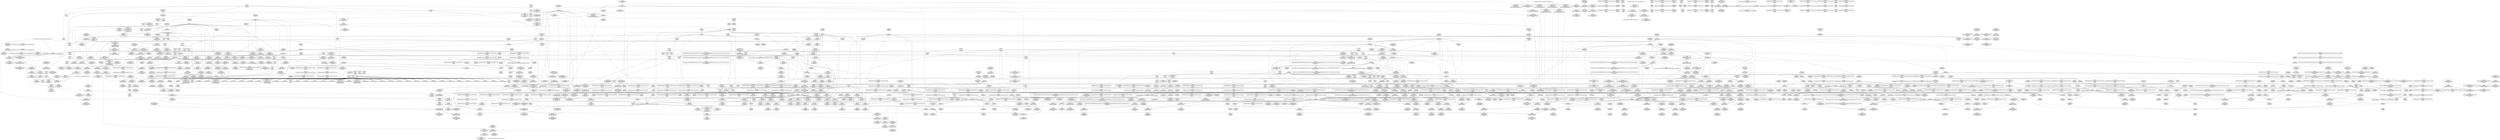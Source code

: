 digraph {
	CE0x4473070 [shape=record,shape=Mrecord,label="{CE0x4473070|%struct.task_struct*_(%struct.task_struct**)*_asm_movq_%gs:$_1:P_,$0_,_r,im,_dirflag_,_fpsr_,_flags_|*SummSource*}"]
	CE0x4441200 [shape=record,shape=Mrecord,label="{CE0x4441200|cred_sid:cred|Function::cred_sid&Arg::cred::}"]
	CE0x445a770 [shape=record,shape=Mrecord,label="{CE0x445a770|rcu_lock_acquire:map|Function::rcu_lock_acquire&Arg::map::|*SummSink*}"]
	CE0x44c29f0 [shape=record,shape=Mrecord,label="{CE0x44c29f0|cred_sid:tmp1|*SummSink*}"]
	CE0x4420550 [shape=record,shape=Mrecord,label="{CE0x4420550|i64*_getelementptr_inbounds_(_2_x_i64_,_2_x_i64_*___llvm_gcov_ctr98,_i64_0,_i64_1)|*Constant*|*SummSource*}"]
	CE0x44bf130 [shape=record,shape=Mrecord,label="{CE0x44bf130|cred_sid:tmp6|security/selinux/hooks.c,197|*SummSink*}"]
	CE0x4496350 [shape=record,shape=Mrecord,label="{CE0x4496350|__preempt_count_sub:tmp3|*SummSource*}"]
	CE0x44d0e30 [shape=record,shape=Mrecord,label="{CE0x44d0e30|_ret_void,_!dbg_!27717|include/linux/rcupdate.h,245|*SummSink*}"]
	CE0x44a14d0 [shape=record,shape=Mrecord,label="{CE0x44a14d0|sock_has_perm:net1|security/selinux/hooks.c,3973}"]
	CE0x44e37f0 [shape=record,shape=Mrecord,label="{CE0x44e37f0|__rcu_read_unlock:tmp3}"]
	CE0x4534d20 [shape=record,shape=Mrecord,label="{CE0x4534d20|rcu_lock_release:tmp7|*SummSource*}"]
	CE0x44d0950 [shape=record,shape=Mrecord,label="{CE0x44d0950|_ret_void,_!dbg_!27717|include/linux/rcupdate.h,245}"]
	CE0x44b4480 [shape=record,shape=Mrecord,label="{CE0x44b4480|sock_has_perm:retval.0|*SummSink*}"]
	CE0x44c79c0 [shape=record,shape=Mrecord,label="{CE0x44c79c0|i64*_getelementptr_inbounds_(_11_x_i64_,_11_x_i64_*___llvm_gcov_ctr132,_i64_0,_i64_1)|*Constant*}"]
	CE0x454bff0 [shape=record,shape=Mrecord,label="{CE0x454bff0|rcu_lock_acquire:__here|*SummSink*}"]
	CE0x44ccd60 [shape=record,shape=Mrecord,label="{CE0x44ccd60|i64*_getelementptr_inbounds_(_13_x_i64_,_13_x_i64_*___llvm_gcov_ctr126,_i64_0,_i64_12)|*Constant*|*SummSource*}"]
	CE0x44f7cc0 [shape=record,shape=Mrecord,label="{CE0x44f7cc0|i8*_getelementptr_inbounds_(_25_x_i8_,_25_x_i8_*_.str45,_i32_0,_i32_0)|*Constant*}"]
	CE0x4417f40 [shape=record,shape=Mrecord,label="{CE0x4417f40|i64*_getelementptr_inbounds_(_6_x_i64_,_6_x_i64_*___llvm_gcov_ctr366,_i64_0,_i64_4)|*Constant*|*SummSource*}"]
	CE0x44e8e80 [shape=record,shape=Mrecord,label="{CE0x44e8e80|rcu_lock_release:tmp1|*SummSink*}"]
	CE0x44b2b10 [shape=record,shape=Mrecord,label="{CE0x44b2b10|avc_has_perm:tsid|Function::avc_has_perm&Arg::tsid::|*SummSource*}"]
	CE0x44a6170 [shape=record,shape=Mrecord,label="{CE0x44a6170|8:_%struct.sock*,_:_SCME_0,4_|*MultipleSource*|security/selinux/hooks.c, 3966|security/selinux/hooks.c,3966|security/selinux/hooks.c,3966}"]
	CE0x45060e0 [shape=record,shape=Mrecord,label="{CE0x45060e0|_call_void_asm_sideeffect_,_memory_,_dirflag_,_fpsr_,_flags_()_#3,_!dbg_!27711,_!srcloc_!27714|include/linux/rcupdate.h,244|*SummSource*}"]
	CE0x44ac4e0 [shape=record,shape=Mrecord,label="{CE0x44ac4e0|task_sid:tmp15|security/selinux/hooks.c,208}"]
	CE0x449a180 [shape=record,shape=Mrecord,label="{CE0x449a180|__preempt_count_add:tmp1}"]
	CE0x44b6fc0 [shape=record,shape=Mrecord,label="{CE0x44b6fc0|task_sid:tobool1|security/selinux/hooks.c,208|*SummSink*}"]
	CE0x447c780 [shape=record,shape=Mrecord,label="{CE0x447c780|sock_has_perm:if.end|*SummSource*}"]
	CE0x44a0180 [shape=record,shape=Mrecord,label="{CE0x44a0180|i8_2|*Constant*|*SummSource*}"]
	CE0x4472b80 [shape=record,shape=Mrecord,label="{CE0x4472b80|rcu_read_lock:tmp3|*SummSink*}"]
	CE0x44223b0 [shape=record,shape=Mrecord,label="{CE0x44223b0|_call_void_mcount()_#3}"]
	CE0x44bdde0 [shape=record,shape=Mrecord,label="{CE0x44bdde0|_ret_void,_!dbg_!27735|include/linux/rcupdate.h,884}"]
	CE0x4545950 [shape=record,shape=Mrecord,label="{CE0x4545950|__rcu_read_unlock:tmp}"]
	CE0x44ac190 [shape=record,shape=Mrecord,label="{CE0x44ac190|i64_6|*Constant*}"]
	CE0x4457ef0 [shape=record,shape=Mrecord,label="{CE0x4457ef0|sock_has_perm:tmp6|security/selinux/hooks.c,3969|*SummSink*}"]
	CE0x44da4d0 [shape=record,shape=Mrecord,label="{CE0x44da4d0|_call_void_mcount()_#3}"]
	CE0x450d200 [shape=record,shape=Mrecord,label="{CE0x450d200|i64*_getelementptr_inbounds_(_11_x_i64_,_11_x_i64_*___llvm_gcov_ctr132,_i64_0,_i64_9)|*Constant*|*SummSink*}"]
	CE0x44e6790 [shape=record,shape=Mrecord,label="{CE0x44e6790|rcu_read_lock:do.end|*SummSink*}"]
	CE0x44a0330 [shape=record,shape=Mrecord,label="{CE0x44a0330|i8_2|*Constant*|*SummSink*}"]
	CE0x44acba0 [shape=record,shape=Mrecord,label="{CE0x44acba0|task_sid:tmp17|security/selinux/hooks.c,208}"]
	CE0x44af4f0 [shape=record,shape=Mrecord,label="{CE0x44af4f0|task_sid:task|Function::task_sid&Arg::task::}"]
	CE0x44b0810 [shape=record,shape=Mrecord,label="{CE0x44b0810|i8_0|*Constant*|*SummSink*}"]
	CE0x45007b0 [shape=record,shape=Mrecord,label="{CE0x45007b0|rcu_lock_acquire:tmp1|*SummSource*}"]
	CE0x44b4730 [shape=record,shape=Mrecord,label="{CE0x44b4730|i64*_getelementptr_inbounds_(_6_x_i64_,_6_x_i64_*___llvm_gcov_ctr327,_i64_0,_i64_5)|*Constant*|*SummSource*}"]
	CE0x443b740 [shape=record,shape=Mrecord,label="{CE0x443b740|GLOBAL:rcu_read_unlock|*Constant*}"]
	CE0x450e510 [shape=record,shape=Mrecord,label="{CE0x450e510|rcu_read_unlock:tmp21|include/linux/rcupdate.h,935|*SummSource*}"]
	CE0x440c810 [shape=record,shape=Mrecord,label="{CE0x440c810|get_current:tmp4|./arch/x86/include/asm/current.h,14|*SummSink*}"]
	CE0x443ac80 [shape=record,shape=Mrecord,label="{CE0x443ac80|sock_has_perm:tmp11|security/selinux/hooks.c,3970|*SummSource*}"]
	CE0x44a9870 [shape=record,shape=Mrecord,label="{CE0x44a9870|sock_has_perm:call|security/selinux/hooks.c,3967}"]
	CE0x4421b00 [shape=record,shape=Mrecord,label="{CE0x4421b00|i32_0|*Constant*}"]
	CE0x45319e0 [shape=record,shape=Mrecord,label="{CE0x45319e0|__rcu_read_lock:do.body|*SummSink*}"]
	CE0x454bb60 [shape=record,shape=Mrecord,label="{CE0x454bb60|rcu_lock_release:tmp3|*SummSink*}"]
	CE0x4470e00 [shape=record,shape=Mrecord,label="{CE0x4470e00|task_sid:tmp10|security/selinux/hooks.c,208|*SummSink*}"]
	CE0x44d8af0 [shape=record,shape=Mrecord,label="{CE0x44d8af0|rcu_lock_release:indirectgoto|*SummSink*}"]
	CE0x441a500 [shape=record,shape=Mrecord,label="{CE0x441a500|sock_has_perm:tmp16|security/selinux/hooks.c,3976}"]
	CE0x44c4600 [shape=record,shape=Mrecord,label="{CE0x44c4600|task_sid:if.then|*SummSink*}"]
	CE0x4436670 [shape=record,shape=Mrecord,label="{CE0x4436670|sock_has_perm:net|security/selinux/hooks.c, 3966}"]
	CE0x4507430 [shape=record,shape=Mrecord,label="{CE0x4507430|__preempt_count_sub:tmp6|./arch/x86/include/asm/preempt.h,78|*SummSink*}"]
	CE0x4493470 [shape=record,shape=Mrecord,label="{CE0x4493470|_call_void_mcount()_#3|*SummSink*}"]
	CE0x44f6090 [shape=record,shape=Mrecord,label="{CE0x44f6090|i64*_getelementptr_inbounds_(_11_x_i64_,_11_x_i64_*___llvm_gcov_ctr127,_i64_0,_i64_9)|*Constant*}"]
	CE0x4550e50 [shape=record,shape=Mrecord,label="{CE0x4550e50|GLOBAL:lock_release|*Constant*}"]
	CE0x4506840 [shape=record,shape=Mrecord,label="{CE0x4506840|rcu_read_unlock:tmp10|include/linux/rcupdate.h,933|*SummSink*}"]
	CE0x4437260 [shape=record,shape=Mrecord,label="{CE0x4437260|selinux_socket_setsockopt:tmp7|security/selinux/hooks.c,4240|*SummSource*}"]
	CE0x44fd620 [shape=record,shape=Mrecord,label="{CE0x44fd620|rcu_read_unlock:call3|include/linux/rcupdate.h,933|*SummSource*}"]
	CE0x44f3db0 [shape=record,shape=Mrecord,label="{CE0x44f3db0|rcu_read_lock:tmp16|include/linux/rcupdate.h,882|*SummSource*}"]
	CE0x44585e0 [shape=record,shape=Mrecord,label="{CE0x44585e0|sock_has_perm:cmp|security/selinux/hooks.c,3969|*SummSink*}"]
	CE0x4550800 [shape=record,shape=Mrecord,label="{CE0x4550800|_call_void_lock_release(%struct.lockdep_map*_%map,_i32_1,_i64_ptrtoint_(i8*_blockaddress(_rcu_lock_release,_%__here)_to_i64))_#10,_!dbg_!27716|include/linux/rcupdate.h,423}"]
	CE0x44d19b0 [shape=record,shape=Mrecord,label="{CE0x44d19b0|i64*_getelementptr_inbounds_(_4_x_i64_,_4_x_i64_*___llvm_gcov_ctr133,_i64_0,_i64_1)|*Constant*|*SummSink*}"]
	CE0x44f3610 [shape=record,shape=Mrecord,label="{CE0x44f3610|rcu_read_unlock:tmp7|include/linux/rcupdate.h,933|*SummSource*}"]
	CE0x441ed80 [shape=record,shape=Mrecord,label="{CE0x441ed80|selinux_socket_setsockopt:tmp8|security/selinux/hooks.c,4240|*SummSink*}"]
	CE0x44e4cc0 [shape=record,shape=Mrecord,label="{CE0x44e4cc0|rcu_read_unlock:entry|*SummSource*}"]
	CE0x44a6ed0 [shape=record,shape=Mrecord,label="{CE0x44a6ed0|8:_%struct.sock*,_:_SCME_28,29_}"]
	CE0x44156b0 [shape=record,shape=Mrecord,label="{CE0x44156b0|_ret_%struct.task_struct*_%tmp4,_!dbg_!27714|./arch/x86/include/asm/current.h,14|*SummSink*}"]
	CE0x4433900 [shape=record,shape=Mrecord,label="{CE0x4433900|selinux_socket_setsockopt:tmp11|security/selinux/hooks.c,4243}"]
	CE0x4509750 [shape=record,shape=Mrecord,label="{CE0x4509750|rcu_lock_release:tmp3}"]
	CE0x4570160 [shape=record,shape=Mrecord,label="{CE0x4570160|__rcu_read_unlock:do.end}"]
	CE0x450d820 [shape=record,shape=Mrecord,label="{CE0x450d820|rcu_read_unlock:tmp19|include/linux/rcupdate.h,933|*SummSource*}"]
	CE0x44713d0 [shape=record,shape=Mrecord,label="{CE0x44713d0|task_sid:tmp10|security/selinux/hooks.c,208|*SummSource*}"]
	CE0x4419fa0 [shape=record,shape=Mrecord,label="{CE0x4419fa0|sock_has_perm:tmp17|security/selinux/hooks.c,3976}"]
	CE0x4586e00 [shape=record,shape=Mrecord,label="{CE0x4586e00|__preempt_count_sub:tmp|*SummSink*}"]
	CE0x4451230 [shape=record,shape=Mrecord,label="{CE0x4451230|i64_2|*Constant*}"]
	CE0x4570730 [shape=record,shape=Mrecord,label="{CE0x4570730|__rcu_read_unlock:tmp1|*SummSource*}"]
	CE0x44b1040 [shape=record,shape=Mrecord,label="{CE0x44b1040|sock_has_perm:sclass|security/selinux/hooks.c,3976}"]
	CE0x44f9590 [shape=record,shape=Mrecord,label="{CE0x44f9590|rcu_read_lock:tmp22|include/linux/rcupdate.h,884|*SummSource*}"]
	CE0x44e99f0 [shape=record,shape=Mrecord,label="{CE0x44e99f0|rcu_lock_release:tmp1}"]
	CE0x441b740 [shape=record,shape=Mrecord,label="{CE0x441b740|GLOBAL:__llvm_gcov_ctr366|Global_var:__llvm_gcov_ctr366|*SummSource*}"]
	CE0x4545d80 [shape=record,shape=Mrecord,label="{CE0x4545d80|_call_void_mcount()_#3|*SummSink*}"]
	CE0x44c4830 [shape=record,shape=Mrecord,label="{CE0x44c4830|task_sid:do.body|*SummSource*}"]
	CE0x4501400 [shape=record,shape=Mrecord,label="{CE0x4501400|rcu_read_unlock:tmp3|*SummSink*}"]
	CE0x4473480 [shape=record,shape=Mrecord,label="{CE0x4473480|COLLAPSED:_GCMRE___llvm_gcov_ctr128_internal_global_4_x_i64_zeroinitializer:_elem_0:default:}"]
	CE0x44b09b0 [shape=record,shape=Mrecord,label="{CE0x44b09b0|GLOBAL:task_sid|*Constant*}"]
	CE0x446dde0 [shape=record,shape=Mrecord,label="{CE0x446dde0|cred_sid:security|security/selinux/hooks.c,196}"]
	CE0x441ca70 [shape=record,shape=Mrecord,label="{CE0x441ca70|32:_%struct.sock*,_:_CRE_40,48_|*MultipleSource*|security/selinux/hooks.c,4238|Function::selinux_socket_setsockopt&Arg::sock::}"]
	CE0x44c5ab0 [shape=record,shape=Mrecord,label="{CE0x44c5ab0|task_sid:if.end|*SummSink*}"]
	CE0x44ae990 [shape=record,shape=Mrecord,label="{CE0x44ae990|i8_1|*Constant*|*SummSink*}"]
	CE0x44eccc0 [shape=record,shape=Mrecord,label="{CE0x44eccc0|_call_void___preempt_count_add(i32_1)_#10,_!dbg_!27711|include/linux/rcupdate.h,239}"]
	CE0x440d270 [shape=record,shape=Mrecord,label="{CE0x440d270|selinux_socket_setsockopt:tmp|*SummSink*}"]
	CE0x457a320 [shape=record,shape=Mrecord,label="{CE0x457a320|__preempt_count_add:tmp4|./arch/x86/include/asm/preempt.h,72}"]
	CE0x44b58d0 [shape=record,shape=Mrecord,label="{CE0x44b58d0|sock_has_perm:tmp20|security/selinux/hooks.c,3977|*SummSink*}"]
	CE0x4500350 [shape=record,shape=Mrecord,label="{CE0x4500350|rcu_read_unlock:tmp4|include/linux/rcupdate.h,933}"]
	CE0x450a3d0 [shape=record,shape=Mrecord,label="{CE0x450a3d0|rcu_read_unlock:tobool1|include/linux/rcupdate.h,933|*SummSource*}"]
	CE0x44f0a20 [shape=record,shape=Mrecord,label="{CE0x44f0a20|rcu_read_lock:tmp10|include/linux/rcupdate.h,882|*SummSink*}"]
	CE0x44f1430 [shape=record,shape=Mrecord,label="{CE0x44f1430|rcu_read_lock:tmp12|include/linux/rcupdate.h,882|*SummSink*}"]
	CE0x44cce60 [shape=record,shape=Mrecord,label="{CE0x44cce60|i64*_getelementptr_inbounds_(_13_x_i64_,_13_x_i64_*___llvm_gcov_ctr126,_i64_0,_i64_12)|*Constant*|*SummSink*}"]
	CE0x44cd260 [shape=record,shape=Mrecord,label="{CE0x44cd260|task_sid:tmp27|security/selinux/hooks.c,208|*SummSource*}"]
	CE0x441e630 [shape=record,shape=Mrecord,label="{CE0x441e630|selinux_socket_setsockopt:tmp10|security/selinux/hooks.c,4242|*SummSource*}"]
	CE0x44d80c0 [shape=record,shape=Mrecord,label="{CE0x44d80c0|i64*_getelementptr_inbounds_(_4_x_i64_,_4_x_i64_*___llvm_gcov_ctr130,_i64_0,_i64_3)|*Constant*|*SummSource*}"]
	CE0x4571e00 [shape=record,shape=Mrecord,label="{CE0x4571e00|_call_void_mcount()_#3|*SummSink*}"]
	CE0x45082e0 [shape=record,shape=Mrecord,label="{CE0x45082e0|rcu_read_unlock:if.end|*SummSink*}"]
	CE0x45005b0 [shape=record,shape=Mrecord,label="{CE0x45005b0|rcu_read_unlock:tobool|include/linux/rcupdate.h,933|*SummSource*}"]
	CE0x445aa50 [shape=record,shape=Mrecord,label="{CE0x445aa50|GLOBAL:__llvm_gcov_ctr126|Global_var:__llvm_gcov_ctr126|*SummSink*}"]
	CE0x44b3c30 [shape=record,shape=Mrecord,label="{CE0x44b3c30|_ret_i32_%retval.0,_!dbg_!27728|security/selinux/avc.c,775|*SummSource*}"]
	CE0x4575eb0 [shape=record,shape=Mrecord,label="{CE0x4575eb0|__rcu_read_unlock:tmp7|include/linux/rcupdate.h,245|*SummSink*}"]
	CE0x4504b30 [shape=record,shape=Mrecord,label="{CE0x4504b30|rcu_read_unlock:bb|*SummSource*}"]
	CE0x4503510 [shape=record,shape=Mrecord,label="{CE0x4503510|rcu_read_unlock:tobool|include/linux/rcupdate.h,933|*SummSink*}"]
	CE0x44cab40 [shape=record,shape=Mrecord,label="{CE0x44cab40|task_sid:tmp21|security/selinux/hooks.c,208|*SummSink*}"]
	CE0x44a7a50 [shape=record,shape=Mrecord,label="{CE0x44a7a50|8:_%struct.sock*,_:_SCME_38,39_}"]
	CE0x446ecd0 [shape=record,shape=Mrecord,label="{CE0x446ecd0|_call_void___rcu_read_lock()_#10,_!dbg_!27710|include/linux/rcupdate.h,879}"]
	CE0x454b560 [shape=record,shape=Mrecord,label="{CE0x454b560|rcu_lock_release:indirectgoto}"]
	CE0x44a7b80 [shape=record,shape=Mrecord,label="{CE0x44a7b80|8:_%struct.sock*,_:_SCME_39,40_}"]
	CE0x44b85e0 [shape=record,shape=Mrecord,label="{CE0x44b85e0|task_sid:tmp13|security/selinux/hooks.c,208}"]
	CE0x44b91b0 [shape=record,shape=Mrecord,label="{CE0x44b91b0|_ret_void,_!dbg_!27717|include/linux/rcupdate.h,240|*SummSource*}"]
	CE0x4410200 [shape=record,shape=Mrecord,label="{CE0x4410200|selinux_socket_setsockopt:call|security/selinux/hooks.c,4238}"]
	CE0x4504910 [shape=record,shape=Mrecord,label="{CE0x4504910|__rcu_read_lock:tmp7|include/linux/rcupdate.h,240|*SummSink*}"]
	CE0x449c270 [shape=record,shape=Mrecord,label="{CE0x449c270|task_sid:tmp25|security/selinux/hooks.c,208|*SummSource*}"]
	CE0x442e5f0 [shape=record,shape=Mrecord,label="{CE0x442e5f0|selinux_socket_setsockopt:tmp12|security/selinux/hooks.c,4243|*SummSource*}"]
	CE0x44b36b0 [shape=record,shape=Mrecord,label="{CE0x44b36b0|avc_has_perm:requested|Function::avc_has_perm&Arg::requested::|*SummSink*}"]
	CE0x44a7590 [shape=record,shape=Mrecord,label="{CE0x44a7590|8:_%struct.sock*,_:_SCME_34,35_}"]
	CE0x44af350 [shape=record,shape=Mrecord,label="{CE0x44af350|task_sid:entry|*SummSource*}"]
	CE0x449c9d0 [shape=record,shape=Mrecord,label="{CE0x449c9d0|sock_has_perm:tmp14|security/selinux/hooks.c,3972|*SummSource*}"]
	CE0x44ff820 [shape=record,shape=Mrecord,label="{CE0x44ff820|i32_2|*Constant*}"]
	CE0x4548680 [shape=record,shape=Mrecord,label="{CE0x4548680|__rcu_read_lock:tmp2|*SummSink*}"]
	CE0x4417970 [shape=record,shape=Mrecord,label="{CE0x4417970|selinux_socket_setsockopt:entry|*SummSink*}"]
	CE0x443b120 [shape=record,shape=Mrecord,label="{CE0x443b120|_ret_i32_%tmp6,_!dbg_!27716|security/selinux/hooks.c,197}"]
	CE0x3b5d030 [shape=record,shape=Mrecord,label="{CE0x3b5d030|i32_32768|*Constant*}"]
	CE0x4493790 [shape=record,shape=Mrecord,label="{CE0x4493790|__rcu_read_unlock:do.end|*SummSink*}"]
	CE0x447bb70 [shape=record,shape=Mrecord,label="{CE0x447bb70|sock_has_perm:tmp|*SummSource*}"]
	CE0x443e090 [shape=record,shape=Mrecord,label="{CE0x443e090|GLOBAL:__llvm_gcov_ctr327|Global_var:__llvm_gcov_ctr327}"]
	CE0x4421d00 [shape=record,shape=Mrecord,label="{CE0x4421d00|i32_59|*Constant*|*SummSink*}"]
	CE0x4535170 [shape=record,shape=Mrecord,label="{CE0x4535170|__rcu_read_unlock:bb}"]
	CE0x44bb930 [shape=record,shape=Mrecord,label="{CE0x44bb930|rcu_read_lock:tmp}"]
	CE0x454c200 [shape=record,shape=Mrecord,label="{CE0x454c200|_call_void_mcount()_#3}"]
	CE0x44b4c60 [shape=record,shape=Mrecord,label="{CE0x44b4c60|sock_has_perm:tmp18|security/selinux/hooks.c,3977|*SummSink*}"]
	CE0x44b6a60 [shape=record,shape=Mrecord,label="{CE0x44b6a60|rcu_read_unlock:land.lhs.true|*SummSink*}"]
	CE0x44cf5b0 [shape=record,shape=Mrecord,label="{CE0x44cf5b0|GLOBAL:__rcu_read_unlock|*Constant*}"]
	CE0x44ac2e0 [shape=record,shape=Mrecord,label="{CE0x44ac2e0|i64_6|*Constant*|*SummSink*}"]
	CE0x44cda30 [shape=record,shape=Mrecord,label="{CE0x44cda30|rcu_read_unlock:tmp21|include/linux/rcupdate.h,935|*SummSink*}"]
	CE0x443daf0 [shape=record,shape=Mrecord,label="{CE0x443daf0|sock_has_perm:tmp7|security/selinux/hooks.c,3969}"]
	CE0x44f40a0 [shape=record,shape=Mrecord,label="{CE0x44f40a0|i64*_getelementptr_inbounds_(_11_x_i64_,_11_x_i64_*___llvm_gcov_ctr127,_i64_0,_i64_8)|*Constant*}"]
	CE0x44effe0 [shape=record,shape=Mrecord,label="{CE0x44effe0|i64_5|*Constant*}"]
	CE0x44fc1f0 [shape=record,shape=Mrecord,label="{CE0x44fc1f0|rcu_read_unlock:tmp8|include/linux/rcupdate.h,933|*SummSource*}"]
	CE0x44dd200 [shape=record,shape=Mrecord,label="{CE0x44dd200|i64*_getelementptr_inbounds_(_4_x_i64_,_4_x_i64_*___llvm_gcov_ctr129,_i64_0,_i64_3)|*Constant*|*SummSource*}"]
	CE0x44fa990 [shape=record,shape=Mrecord,label="{CE0x44fa990|rcu_read_unlock:tmp16|include/linux/rcupdate.h,933}"]
	CE0x457b400 [shape=record,shape=Mrecord,label="{CE0x457b400|_call_void_mcount()_#3|*SummSource*}"]
	CE0x44f08f0 [shape=record,shape=Mrecord,label="{CE0x44f08f0|rcu_read_lock:tmp10|include/linux/rcupdate.h,882|*SummSource*}"]
	CE0x44e5510 [shape=record,shape=Mrecord,label="{CE0x44e5510|rcu_read_lock:bb}"]
	CE0x4534690 [shape=record,shape=Mrecord,label="{CE0x4534690|i64*_getelementptr_inbounds_(_4_x_i64_,_4_x_i64_*___llvm_gcov_ctr133,_i64_0,_i64_3)|*Constant*|*SummSink*}"]
	CE0x44b0e80 [shape=record,shape=Mrecord,label="{CE0x44b0e80|sock_has_perm:sclass|security/selinux/hooks.c,3976|*SummSink*}"]
	CE0x44cd900 [shape=record,shape=Mrecord,label="{CE0x44cd900|GLOBAL:rcu_lock_acquire|*Constant*|*SummSink*}"]
	CE0x44f8280 [shape=record,shape=Mrecord,label="{CE0x44f8280|rcu_read_lock:tmp19|include/linux/rcupdate.h,882|*SummSink*}"]
	CE0x44ce5b0 [shape=record,shape=Mrecord,label="{CE0x44ce5b0|_call_void_rcu_lock_release(%struct.lockdep_map*_rcu_lock_map)_#10,_!dbg_!27733|include/linux/rcupdate.h,935|*SummSource*}"]
	CE0x4423720 [shape=record,shape=Mrecord,label="{CE0x4423720|i64*_getelementptr_inbounds_(_13_x_i64_,_13_x_i64_*___llvm_gcov_ctr126,_i64_0,_i64_0)|*Constant*|*SummSink*}"]
	CE0x457d650 [shape=record,shape=Mrecord,label="{CE0x457d650|__preempt_count_add:tmp7|./arch/x86/include/asm/preempt.h,73|*SummSink*}"]
	CE0x44235c0 [shape=record,shape=Mrecord,label="{CE0x44235c0|i64*_getelementptr_inbounds_(_13_x_i64_,_13_x_i64_*___llvm_gcov_ctr126,_i64_0,_i64_0)|*Constant*|*SummSource*}"]
	CE0x446e220 [shape=record,shape=Mrecord,label="{CE0x446e220|task_sid:tmp2|*SummSink*}"]
	CE0x44ad990 [shape=record,shape=Mrecord,label="{CE0x44ad990|i64*_getelementptr_inbounds_(_13_x_i64_,_13_x_i64_*___llvm_gcov_ctr126,_i64_0,_i64_8)|*Constant*|*SummSink*}"]
	CE0x44bed10 [shape=record,shape=Mrecord,label="{CE0x44bed10|rcu_read_lock:call|include/linux/rcupdate.h,882|*SummSource*}"]
	CE0x4548390 [shape=record,shape=Mrecord,label="{CE0x4548390|i64*_getelementptr_inbounds_(_4_x_i64_,_4_x_i64_*___llvm_gcov_ctr134,_i64_0,_i64_1)|*Constant*}"]
	CE0x45104e0 [shape=record,shape=Mrecord,label="{CE0x45104e0|i32_934|*Constant*|*SummSink*}"]
	CE0x4572800 [shape=record,shape=Mrecord,label="{CE0x4572800|__preempt_count_sub:tmp1}"]
	CE0x44b2850 [shape=record,shape=Mrecord,label="{CE0x44b2850|avc_has_perm:ssid|Function::avc_has_perm&Arg::ssid::|*SummSink*}"]
	CE0x4440f90 [shape=record,shape=Mrecord,label="{CE0x4440f90|cred_sid:entry|*SummSource*}"]
	CE0x44e7880 [shape=record,shape=Mrecord,label="{CE0x44e7880|rcu_read_lock:tmp7|include/linux/rcupdate.h,882}"]
	CE0x44f0520 [shape=record,shape=Mrecord,label="{CE0x44f0520|rcu_read_lock:tmp9|include/linux/rcupdate.h,882|*SummSink*}"]
	CE0x44d3370 [shape=record,shape=Mrecord,label="{CE0x44d3370|__preempt_count_add:tmp6|./arch/x86/include/asm/preempt.h,73|*SummSource*}"]
	CE0x44907c0 [shape=record,shape=Mrecord,label="{CE0x44907c0|1216:_i8*,_:_CRE_1216,1224_|*MultipleSource*|Function::sock_has_perm&Arg::sk::|security/selinux/hooks.c,3964|*LoadInst*|security/selinux/hooks.c,4238}"]
	CE0x443afe0 [shape=record,shape=Mrecord,label="{CE0x443afe0|cred_sid:cred|Function::cred_sid&Arg::cred::|*SummSource*}"]
	CE0x44fcb80 [shape=record,shape=Mrecord,label="{CE0x44fcb80|__rcu_read_unlock:tmp5|include/linux/rcupdate.h,244|*SummSink*}"]
	CE0x44b0d10 [shape=record,shape=Mrecord,label="{CE0x44b0d10|i32_4|*Constant*|*SummSink*}"]
	CE0x44e5010 [shape=record,shape=Mrecord,label="{CE0x44e5010|_ret_void,_!dbg_!27735|include/linux/rcupdate.h,938}"]
	CE0x449a110 [shape=record,shape=Mrecord,label="{CE0x449a110|i64_1|*Constant*}"]
	CE0x4456a00 [shape=record,shape=Mrecord,label="{CE0x4456a00|sock_has_perm:sid|security/selinux/hooks.c,3969|*SummSink*}"]
	CE0x4450040 [shape=record,shape=Mrecord,label="{CE0x4450040|i64_2|*Constant*|*SummSink*}"]
	CE0x441d980 [shape=record,shape=Mrecord,label="{CE0x441d980|selinux_socket_setsockopt:retval.0}"]
	CE0x4589260 [shape=record,shape=Mrecord,label="{CE0x4589260|__preempt_count_sub:do.body|*SummSource*}"]
	CE0x44c6a50 [shape=record,shape=Mrecord,label="{CE0x44c6a50|cred_sid:tmp}"]
	CE0x45029b0 [shape=record,shape=Mrecord,label="{CE0x45029b0|GLOBAL:__preempt_count_add|*Constant*|*SummSink*}"]
	CE0x4436f80 [shape=record,shape=Mrecord,label="{CE0x4436f80|sock_has_perm:ad|security/selinux/hooks.c, 3965|*SummSink*}"]
	CE0x44f8e90 [shape=record,shape=Mrecord,label="{CE0x44f8e90|rcu_read_lock:tmp21|include/linux/rcupdate.h,884|*SummSource*}"]
	CE0x4494460 [shape=record,shape=Mrecord,label="{CE0x4494460|__rcu_read_unlock:do.body}"]
	CE0x4417d90 [shape=record,shape=Mrecord,label="{CE0x4417d90|GLOBAL:get_current|*Constant*}"]
	CE0x44e58b0 [shape=record,shape=Mrecord,label="{CE0x44e58b0|rcu_read_lock:bb|*SummSink*}"]
	CE0x4492080 [shape=record,shape=Mrecord,label="{CE0x4492080|sock_has_perm:tmp2|*LoadInst*|security/selinux/hooks.c,3964|*SummSink*}"]
	CE0x444dab0 [shape=record,shape=Mrecord,label="{CE0x444dab0|selinux_socket_setsockopt:tmp3|security/selinux/hooks.c,4239}"]
	CE0x4545eb0 [shape=record,shape=Mrecord,label="{CE0x4545eb0|i64*_getelementptr_inbounds_(_4_x_i64_,_4_x_i64_*___llvm_gcov_ctr133,_i64_0,_i64_2)|*Constant*}"]
	CE0x443c080 [shape=record,shape=Mrecord,label="{CE0x443c080|sock_has_perm:tmp13|security/selinux/hooks.c,3972}"]
	CE0x44aaec0 [shape=record,shape=Mrecord,label="{CE0x44aaec0|task_sid:tmp13|security/selinux/hooks.c,208|*SummSink*}"]
	CE0x44ae360 [shape=record,shape=Mrecord,label="{CE0x44ae360|i8_1|*Constant*}"]
	CE0x44f2c40 [shape=record,shape=Mrecord,label="{CE0x44f2c40|rcu_read_lock:tmp13|include/linux/rcupdate.h,882|*SummSink*}"]
	CE0x44be840 [shape=record,shape=Mrecord,label="{CE0x44be840|task_sid:tmp7|security/selinux/hooks.c,208|*SummSink*}"]
	CE0x44d26d0 [shape=record,shape=Mrecord,label="{CE0x44d26d0|rcu_lock_acquire:tmp5|include/linux/rcupdate.h,418|*SummSource*}"]
	CE0x44f9fb0 [shape=record,shape=Mrecord,label="{CE0x44f9fb0|cred_sid:bb|*SummSink*}"]
	CE0x449b5e0 [shape=record,shape=Mrecord,label="{CE0x449b5e0|__preempt_count_add:tmp1|*SummSource*}"]
	CE0x44fbad0 [shape=record,shape=Mrecord,label="{CE0x44fbad0|rcu_read_unlock:tmp14|include/linux/rcupdate.h,933|*SummSink*}"]
	CE0x44ec6a0 [shape=record,shape=Mrecord,label="{CE0x44ec6a0|GLOBAL:rcu_lock_acquire|*Constant*|*SummSource*}"]
	CE0x443ead0 [shape=record,shape=Mrecord,label="{CE0x443ead0|sock_has_perm:tmp9|security/selinux/hooks.c,3969|*SummSource*}"]
	CE0x44c7f80 [shape=record,shape=Mrecord,label="{CE0x44c7f80|_call_void_lockdep_rcu_suspicious(i8*_getelementptr_inbounds_(_25_x_i8_,_25_x_i8_*_.str3,_i32_0,_i32_0),_i32_208,_i8*_getelementptr_inbounds_(_41_x_i8_,_41_x_i8_*_.str44,_i32_0,_i32_0))_#10,_!dbg_!27732|security/selinux/hooks.c,208|*SummSink*}"]
	CE0x44f6b10 [shape=record,shape=Mrecord,label="{CE0x44f6b10|rcu_read_lock:tmp17|include/linux/rcupdate.h,882|*SummSink*}"]
	CE0x4588510 [shape=record,shape=Mrecord,label="{CE0x4588510|__preempt_count_sub:tmp}"]
	CE0x446d040 [shape=record,shape=Mrecord,label="{CE0x446d040|rcu_read_lock:land.lhs.true|*SummSource*}"]
	CE0x44f2f80 [shape=record,shape=Mrecord,label="{CE0x44f2f80|rcu_read_lock:tmp14|include/linux/rcupdate.h,882|*SummSource*}"]
	CE0x44c7ed0 [shape=record,shape=Mrecord,label="{CE0x44c7ed0|_call_void_lockdep_rcu_suspicious(i8*_getelementptr_inbounds_(_25_x_i8_,_25_x_i8_*_.str3,_i32_0,_i32_0),_i32_208,_i8*_getelementptr_inbounds_(_41_x_i8_,_41_x_i8_*_.str44,_i32_0,_i32_0))_#10,_!dbg_!27732|security/selinux/hooks.c,208|*SummSource*}"]
	CE0x443e640 [shape=record,shape=Mrecord,label="{CE0x443e640|sock_has_perm:tmp9|security/selinux/hooks.c,3969}"]
	CE0x4551630 [shape=record,shape=Mrecord,label="{CE0x4551630|i64*_getelementptr_inbounds_(_4_x_i64_,_4_x_i64_*___llvm_gcov_ctr133,_i64_0,_i64_3)|*Constant*}"]
	CE0x4510b10 [shape=record,shape=Mrecord,label="{CE0x4510b10|_call_void_mcount()_#3|*SummSource*}"]
	CE0x44e6b00 [shape=record,shape=Mrecord,label="{CE0x44e6b00|GLOBAL:rcu_lock_acquire|*Constant*}"]
	CE0x4538230 [shape=record,shape=Mrecord,label="{CE0x4538230|rcu_lock_acquire:tmp|*SummSource*}"]
	CE0x44adf20 [shape=record,shape=Mrecord,label="{CE0x44adf20|task_sid:tmp18|security/selinux/hooks.c,208|*SummSource*}"]
	CE0x4530ee0 [shape=record,shape=Mrecord,label="{CE0x4530ee0|i64*_getelementptr_inbounds_(_4_x_i64_,_4_x_i64_*___llvm_gcov_ctr128,_i64_0,_i64_0)|*Constant*}"]
	CE0x44b2560 [shape=record,shape=Mrecord,label="{CE0x44b2560|avc_has_perm:ssid|Function::avc_has_perm&Arg::ssid::}"]
	CE0x450f700 [shape=record,shape=Mrecord,label="{CE0x450f700|_call_void_lockdep_rcu_suspicious(i8*_getelementptr_inbounds_(_25_x_i8_,_25_x_i8_*_.str45,_i32_0,_i32_0),_i32_934,_i8*_getelementptr_inbounds_(_44_x_i8_,_44_x_i8_*_.str47,_i32_0,_i32_0))_#10,_!dbg_!27726|include/linux/rcupdate.h,933|*SummSource*}"]
	CE0x44a61e0 [shape=record,shape=Mrecord,label="{CE0x44a61e0|8:_%struct.sock*,_:_SCME_8,16_|*MultipleSource*|security/selinux/hooks.c, 3966|security/selinux/hooks.c,3966|security/selinux/hooks.c,3966}"]
	CE0x44ec070 [shape=record,shape=Mrecord,label="{CE0x44ec070|i64_2|*Constant*}"]
	CE0x44e8180 [shape=record,shape=Mrecord,label="{CE0x44e8180|GLOBAL:rcu_lock_map|Global_var:rcu_lock_map|*SummSink*}"]
	CE0x44a6ca0 [shape=record,shape=Mrecord,label="{CE0x44a6ca0|8:_%struct.sock*,_:_SCME_26,27_}"]
	CE0x4444b90 [shape=record,shape=Mrecord,label="{CE0x4444b90|sock_has_perm:tmp17|security/selinux/hooks.c,3976|*SummSink*}"]
	CE0x4537700 [shape=record,shape=Mrecord,label="{CE0x4537700|i32_0|*Constant*}"]
	CE0x44f8d20 [shape=record,shape=Mrecord,label="{CE0x44f8d20|i64*_getelementptr_inbounds_(_11_x_i64_,_11_x_i64_*___llvm_gcov_ctr127,_i64_0,_i64_10)|*Constant*}"]
	CE0x44dc0f0 [shape=record,shape=Mrecord,label="{CE0x44dc0f0|__preempt_count_sub:val|Function::__preempt_count_sub&Arg::val::|*SummSink*}"]
	CE0x44e3680 [shape=record,shape=Mrecord,label="{CE0x44e3680|__rcu_read_unlock:tmp2|*SummSource*}"]
	CE0x445b170 [shape=record,shape=Mrecord,label="{CE0x445b170|task_sid:tmp1}"]
	CE0x44c3e60 [shape=record,shape=Mrecord,label="{CE0x44c3e60|i32_77|*Constant*|*SummSink*}"]
	CE0x44dc580 [shape=record,shape=Mrecord,label="{CE0x44dc580|i64*_getelementptr_inbounds_(_4_x_i64_,_4_x_i64_*___llvm_gcov_ctr134,_i64_0,_i64_3)|*Constant*}"]
	CE0x44cd0c0 [shape=record,shape=Mrecord,label="{CE0x44cd0c0|task_sid:call7|security/selinux/hooks.c,208}"]
	CE0x44efbc0 [shape=record,shape=Mrecord,label="{CE0x44efbc0|rcu_read_lock:tobool1|include/linux/rcupdate.h,882|*SummSink*}"]
	CE0x44c1b80 [shape=record,shape=Mrecord,label="{CE0x44c1b80|i64*_getelementptr_inbounds_(_2_x_i64_,_2_x_i64_*___llvm_gcov_ctr131,_i64_0,_i64_1)|*Constant*|*SummSource*}"]
	CE0x4437f40 [shape=record,shape=Mrecord,label="{CE0x4437f40|selinux_socket_setsockopt:tmp9|security/selinux/hooks.c,4242|*SummSource*}"]
	CE0x4547800 [shape=record,shape=Mrecord,label="{CE0x4547800|_call_void_asm_addl_$1,_%gs:$0_,_*m,ri,*m,_dirflag_,_fpsr_,_flags_(i32*___preempt_count,_i32_%val,_i32*___preempt_count)_#3,_!dbg_!27714,_!srcloc_!27717|./arch/x86/include/asm/preempt.h,72|*SummSource*}"]
	CE0x44b2f50 [shape=record,shape=Mrecord,label="{CE0x44b2f50|avc_has_perm:tclass|Function::avc_has_perm&Arg::tclass::|*SummSource*}"]
	CE0x45890f0 [shape=record,shape=Mrecord,label="{CE0x45890f0|__preempt_count_sub:tmp1|*SummSink*}"]
	CE0x44b3fd0 [shape=record,shape=Mrecord,label="{CE0x44b3fd0|i64*_getelementptr_inbounds_(_6_x_i64_,_6_x_i64_*___llvm_gcov_ctr327,_i64_0,_i64_5)|*Constant*}"]
	CE0x44f7590 [shape=record,shape=Mrecord,label="{CE0x44f7590|_call_void_lockdep_rcu_suspicious(i8*_getelementptr_inbounds_(_25_x_i8_,_25_x_i8_*_.str45,_i32_0,_i32_0),_i32_883,_i8*_getelementptr_inbounds_(_42_x_i8_,_42_x_i8_*_.str46,_i32_0,_i32_0))_#10,_!dbg_!27728|include/linux/rcupdate.h,882}"]
	CE0x44d7850 [shape=record,shape=Mrecord,label="{CE0x44d7850|i64_ptrtoint_(i8*_blockaddress(_rcu_lock_acquire,_%__here)_to_i64)|*Constant*|*SummSink*}"]
	CE0x450da80 [shape=record,shape=Mrecord,label="{CE0x450da80|rcu_read_unlock:tmp20|include/linux/rcupdate.h,933}"]
	CE0x442d980 [shape=record,shape=Mrecord,label="{CE0x442d980|GLOBAL:get_current|*Constant*|*SummSink*}"]
	CE0x446ceb0 [shape=record,shape=Mrecord,label="{CE0x446ceb0|rcu_read_lock:land.lhs.true2|*SummSink*}"]
	CE0x44fbe60 [shape=record,shape=Mrecord,label="{CE0x44fbe60|rcu_lock_acquire:indirectgoto}"]
	CE0x44a05e0 [shape=record,shape=Mrecord,label="{CE0x44a05e0|sock_has_perm:sid5|security/selinux/hooks.c,3976|*SummSink*}"]
	CE0x44cf180 [shape=record,shape=Mrecord,label="{CE0x44cf180|rcu_lock_release:map|Function::rcu_lock_release&Arg::map::}"]
	CE0x45465c0 [shape=record,shape=Mrecord,label="{CE0x45465c0|i64*_getelementptr_inbounds_(_4_x_i64_,_4_x_i64_*___llvm_gcov_ctr134,_i64_0,_i64_3)|*Constant*|*SummSink*}"]
	CE0x44da940 [shape=record,shape=Mrecord,label="{CE0x44da940|__preempt_count_add:tmp5|./arch/x86/include/asm/preempt.h,72|*SummSource*}"]
	CE0x44f6aa0 [shape=record,shape=Mrecord,label="{CE0x44f6aa0|rcu_read_lock:tmp17|include/linux/rcupdate.h,882|*SummSource*}"]
	CE0x4500a50 [shape=record,shape=Mrecord,label="{CE0x4500a50|i64*_getelementptr_inbounds_(_4_x_i64_,_4_x_i64_*___llvm_gcov_ctr130,_i64_0,_i64_1)|*Constant*}"]
	CE0x4457cf0 [shape=record,shape=Mrecord,label="{CE0x4457cf0|sock_has_perm:tmp6|security/selinux/hooks.c,3969|*SummSource*}"]
	CE0x44202d0 [shape=record,shape=Mrecord,label="{CE0x44202d0|i64_0|*Constant*|*SummSink*}"]
	CE0x4504a00 [shape=record,shape=Mrecord,label="{CE0x4504a00|rcu_read_unlock:bb}"]
	CE0x44f9200 [shape=record,shape=Mrecord,label="{CE0x44f9200|rcu_read_lock:tmp21|include/linux/rcupdate.h,884|*SummSink*}"]
	CE0x44f8600 [shape=record,shape=Mrecord,label="{CE0x44f8600|rcu_read_lock:tmp20|include/linux/rcupdate.h,882|*SummSource*}"]
	CE0x443a230 [shape=record,shape=Mrecord,label="{CE0x443a230|cred_sid:tmp4|*LoadInst*|security/selinux/hooks.c,196|*SummSource*}"]
	CE0x44e90f0 [shape=record,shape=Mrecord,label="{CE0x44e90f0|rcu_read_unlock:tmp5|include/linux/rcupdate.h,933|*SummSource*}"]
	CE0x4471b20 [shape=record,shape=Mrecord,label="{CE0x4471b20|rcu_read_lock:if.then}"]
	CE0x44ed2d0 [shape=record,shape=Mrecord,label="{CE0x44ed2d0|i64*_getelementptr_inbounds_(_4_x_i64_,_4_x_i64_*___llvm_gcov_ctr128,_i64_0,_i64_2)|*Constant*|*SummSource*}"]
	CE0x4418d30 [shape=record,shape=Mrecord,label="{CE0x4418d30|i64*_getelementptr_inbounds_(_2_x_i64_,_2_x_i64_*___llvm_gcov_ctr98,_i64_0,_i64_0)|*Constant*|*SummSink*}"]
	CE0x4423940 [shape=record,shape=Mrecord,label="{CE0x4423940|sock_has_perm:if.then}"]
	CE0x4534810 [shape=record,shape=Mrecord,label="{CE0x4534810|rcu_lock_release:tmp6|*SummSource*}"]
	CE0x44922a0 [shape=record,shape=Mrecord,label="{CE0x44922a0|__preempt_count_add:tmp2|*SummSink*}"]
	CE0x44e80c0 [shape=record,shape=Mrecord,label="{CE0x44e80c0|GLOBAL:rcu_lock_map|Global_var:rcu_lock_map|*SummSource*}"]
	CE0x44e5780 [shape=record,shape=Mrecord,label="{CE0x44e5780|rcu_read_lock:bb|*SummSource*}"]
	CE0x44c3430 [shape=record,shape=Mrecord,label="{CE0x44c3430|rcu_read_lock:tmp3}"]
	CE0x4509240 [shape=record,shape=Mrecord,label="{CE0x4509240|_call_void_mcount()_#3}"]
	CE0x450d890 [shape=record,shape=Mrecord,label="{CE0x450d890|rcu_read_unlock:tmp19|include/linux/rcupdate.h,933|*SummSink*}"]
	CE0x4545c00 [shape=record,shape=Mrecord,label="{CE0x4545c00|COLLAPSED:_GCMRE___llvm_gcov_ctr134_internal_global_4_x_i64_zeroinitializer:_elem_0:default:}"]
	CE0x44aba60 [shape=record,shape=Mrecord,label="{CE0x44aba60|task_sid:tobool4|security/selinux/hooks.c,208|*SummSink*}"]
	CE0x4427a70 [shape=record,shape=Mrecord,label="{CE0x4427a70|sock_has_perm:tmp3|security/selinux/hooks.c,3964}"]
	CE0x44af2c0 [shape=record,shape=Mrecord,label="{CE0x44af2c0|task_sid:entry}"]
	CE0x44cb010 [shape=record,shape=Mrecord,label="{CE0x44cb010|task_sid:tmp23|security/selinux/hooks.c,208}"]
	CE0x44d0fa0 [shape=record,shape=Mrecord,label="{CE0x44d0fa0|__rcu_read_lock:do.end|*SummSource*}"]
	CE0x4412370 [shape=record,shape=Mrecord,label="{CE0x4412370|_call_void_mcount()_#3|*SummSink*}"]
	CE0x44589a0 [shape=record,shape=Mrecord,label="{CE0x44589a0|get_current:tmp2}"]
	CE0x44f1a30 [shape=record,shape=Mrecord,label="{CE0x44f1a30|rcu_read_lock:call3|include/linux/rcupdate.h,882|*SummSink*}"]
	CE0x44279c0 [shape=record,shape=Mrecord,label="{CE0x44279c0|rcu_lock_release:bb}"]
	CE0x44c41d0 [shape=record,shape=Mrecord,label="{CE0x44c41d0|rcu_read_lock:tmp1|*SummSink*}"]
	CE0x446f4d0 [shape=record,shape=Mrecord,label="{CE0x446f4d0|sock_has_perm:cleanup|*SummSource*}"]
	CE0x445b2e0 [shape=record,shape=Mrecord,label="{CE0x445b2e0|task_sid:tmp1|*SummSource*}"]
	CE0x4442d90 [shape=record,shape=Mrecord,label="{CE0x4442d90|sock_has_perm:tmp15|security/selinux/hooks.c,3974|*SummSource*}"]
	CE0x44fa6f0 [shape=record,shape=Mrecord,label="{CE0x44fa6f0|rcu_read_unlock:tmp15|include/linux/rcupdate.h,933|*SummSource*}"]
	CE0x447b3e0 [shape=record,shape=Mrecord,label="{CE0x447b3e0|sock_has_perm:sk_security|security/selinux/hooks.c,3964}"]
	CE0x45076b0 [shape=record,shape=Mrecord,label="{CE0x45076b0|i64*_getelementptr_inbounds_(_4_x_i64_,_4_x_i64_*___llvm_gcov_ctr130,_i64_0,_i64_2)|*Constant*|*SummSource*}"]
	CE0x44e2df0 [shape=record,shape=Mrecord,label="{CE0x44e2df0|__rcu_read_unlock:tmp1|*SummSink*}"]
	CE0x44fdeb0 [shape=record,shape=Mrecord,label="{CE0x44fdeb0|i64*_getelementptr_inbounds_(_4_x_i64_,_4_x_i64_*___llvm_gcov_ctr134,_i64_0,_i64_1)|*Constant*|*SummSource*}"]
	CE0x44e8770 [shape=record,shape=Mrecord,label="{CE0x44e8770|rcu_read_unlock:tmp|*SummSource*}"]
	CE0x4435b20 [shape=record,shape=Mrecord,label="{CE0x4435b20|i64*_getelementptr_inbounds_(_6_x_i64_,_6_x_i64_*___llvm_gcov_ctr327,_i64_0,_i64_4)|*Constant*}"]
	CE0x446e140 [shape=record,shape=Mrecord,label="{CE0x446e140|task_sid:tmp2}"]
	CE0x446dae0 [shape=record,shape=Mrecord,label="{CE0x446dae0|i32_22|*Constant*}"]
	CE0x44c1020 [shape=record,shape=Mrecord,label="{CE0x44c1020|task_sid:tobool1|security/selinux/hooks.c,208|*SummSource*}"]
	CE0x4535590 [shape=record,shape=Mrecord,label="{CE0x4535590|__rcu_read_unlock:bb|*SummSource*}"]
	CE0x44709f0 [shape=record,shape=Mrecord,label="{CE0x44709f0|rcu_lock_acquire:indirectgoto|*SummSink*}"]
	CE0x441f970 [shape=record,shape=Mrecord,label="{CE0x441f970|i32_32768|*Constant*|*SummSource*}"]
	CE0x44da000 [shape=record,shape=Mrecord,label="{CE0x44da000|__rcu_read_lock:tmp3|*SummSource*}"]
	CE0x443de60 [shape=record,shape=Mrecord,label="{CE0x443de60|sock_has_perm:tmp7|security/selinux/hooks.c,3969|*SummSink*}"]
	CE0x44ceea0 [shape=record,shape=Mrecord,label="{CE0x44ceea0|GLOBAL:rcu_lock_release|*Constant*|*SummSource*}"]
	CE0x44e7ee0 [shape=record,shape=Mrecord,label="{CE0x44e7ee0|cred_sid:tmp6|security/selinux/hooks.c,197|*SummSource*}"]
	CE0x44b3df0 [shape=record,shape=Mrecord,label="{CE0x44b3df0|_ret_i32_%retval.0,_!dbg_!27728|security/selinux/avc.c,775|*SummSink*}"]
	CE0x444c840 [shape=record,shape=Mrecord,label="{CE0x444c840|selinux_socket_setsockopt:tmp3|security/selinux/hooks.c,4239|*SummSource*}"]
	CE0x44a6880 [shape=record,shape=Mrecord,label="{CE0x44a6880|8:_%struct.sock*,_:_SCME_24,25_}"]
	CE0x44f25f0 [shape=record,shape=Mrecord,label="{CE0x44f25f0|rcu_read_unlock:call3|include/linux/rcupdate.h,933}"]
	CE0x4414e20 [shape=record,shape=Mrecord,label="{CE0x4414e20|selinux_socket_setsockopt:if.end}"]
	CE0x4534880 [shape=record,shape=Mrecord,label="{CE0x4534880|rcu_lock_release:tmp6|*SummSink*}"]
	CE0x457d2d0 [shape=record,shape=Mrecord,label="{CE0x457d2d0|__preempt_count_add:tmp7|./arch/x86/include/asm/preempt.h,73}"]
	CE0x44a7200 [shape=record,shape=Mrecord,label="{CE0x44a7200|8:_%struct.sock*,_:_SCME_31,32_}"]
	CE0x44d9e10 [shape=record,shape=Mrecord,label="{CE0x44d9e10|i64*_getelementptr_inbounds_(_4_x_i64_,_4_x_i64_*___llvm_gcov_ctr130,_i64_0,_i64_0)|*Constant*|*SummSource*}"]
	CE0x45312e0 [shape=record,shape=Mrecord,label="{CE0x45312e0|i64*_getelementptr_inbounds_(_4_x_i64_,_4_x_i64_*___llvm_gcov_ctr133,_i64_0,_i64_0)|*Constant*|*SummSink*}"]
	CE0x4493c00 [shape=record,shape=Mrecord,label="{CE0x4493c00|__rcu_read_unlock:do.body|*SummSink*}"]
	CE0x44bcfa0 [shape=record,shape=Mrecord,label="{CE0x44bcfa0|i32_0|*Constant*}"]
	CE0x44f72e0 [shape=record,shape=Mrecord,label="{CE0x44f72e0|i8_1|*Constant*}"]
	CE0x44f2350 [shape=record,shape=Mrecord,label="{CE0x44f2350|rcu_read_unlock:tmp12|include/linux/rcupdate.h,933|*SummSource*}"]
	CE0x44bfde0 [shape=record,shape=Mrecord,label="{CE0x44bfde0|task_sid:tmp7|security/selinux/hooks.c,208}"]
	CE0x44af820 [shape=record,shape=Mrecord,label="{CE0x44af820|_ret_i32_%call7,_!dbg_!27749|security/selinux/hooks.c,210}"]
	CE0x44a8c20 [shape=record,shape=Mrecord,label="{CE0x44a8c20|8:_%struct.sock*,_:_SCME_53,54_}"]
	CE0x44c3130 [shape=record,shape=Mrecord,label="{CE0x44c3130|rcu_read_lock:tmp2|*SummSink*}"]
	CE0x44d7270 [shape=record,shape=Mrecord,label="{CE0x44d7270|%struct.lockdep_map*_null|*Constant*|*SummSource*}"]
	CE0x44e4b10 [shape=record,shape=Mrecord,label="{CE0x44e4b10|GLOBAL:rcu_read_unlock|*Constant*|*SummSource*}"]
	CE0x4418040 [shape=record,shape=Mrecord,label="{CE0x4418040|i64*_getelementptr_inbounds_(_6_x_i64_,_6_x_i64_*___llvm_gcov_ctr366,_i64_0,_i64_4)|*Constant*|*SummSink*}"]
	CE0x44403b0 [shape=record,shape=Mrecord,label="{CE0x44403b0|task_sid:tmp27|security/selinux/hooks.c,208|*SummSink*}"]
	CE0x44b57a0 [shape=record,shape=Mrecord,label="{CE0x44b57a0|sock_has_perm:tmp20|security/selinux/hooks.c,3977|*SummSource*}"]
	CE0x449cb40 [shape=record,shape=Mrecord,label="{CE0x449cb40|sock_has_perm:tmp14|security/selinux/hooks.c,3972|*SummSink*}"]
	CE0x4478ee0 [shape=record,shape=Mrecord,label="{CE0x4478ee0|task_sid:bb|*SummSink*}"]
	CE0x44fe5a0 [shape=record,shape=Mrecord,label="{CE0x44fe5a0|__preempt_count_add:val|Function::__preempt_count_add&Arg::val::|*SummSource*}"]
	CE0x44d6d00 [shape=record,shape=Mrecord,label="{CE0x44d6d00|i64*_getelementptr_inbounds_(_4_x_i64_,_4_x_i64_*___llvm_gcov_ctr129,_i64_0,_i64_1)|*Constant*}"]
	CE0x44d8a50 [shape=record,shape=Mrecord,label="{CE0x44d8a50|i8*_undef|*Constant*}"]
	CE0x44ed480 [shape=record,shape=Mrecord,label="{CE0x44ed480|i64*_getelementptr_inbounds_(_4_x_i64_,_4_x_i64_*___llvm_gcov_ctr128,_i64_0,_i64_2)|*Constant*|*SummSink*}"]
	CE0x44ca5e0 [shape=record,shape=Mrecord,label="{CE0x44ca5e0|task_sid:tmp21|security/selinux/hooks.c,208}"]
	CE0x44b0b90 [shape=record,shape=Mrecord,label="{CE0x44b0b90|i32_4|*Constant*|*SummSource*}"]
	CE0x4458cf0 [shape=record,shape=Mrecord,label="{CE0x4458cf0|GLOBAL:rcu_read_lock|*Constant*}"]
	CE0x44c6850 [shape=record,shape=Mrecord,label="{CE0x44c6850|i64*_getelementptr_inbounds_(_2_x_i64_,_2_x_i64_*___llvm_gcov_ctr131,_i64_0,_i64_0)|*Constant*|*SummSource*}"]
	CE0x4585270 [shape=record,shape=Mrecord,label="{CE0x4585270|i64*_getelementptr_inbounds_(_4_x_i64_,_4_x_i64_*___llvm_gcov_ctr135,_i64_0,_i64_2)|*Constant*|*SummSource*}"]
	CE0x4413b90 [shape=record,shape=Mrecord,label="{CE0x4413b90|selinux_socket_setsockopt:bb}"]
	CE0x44cc450 [shape=record,shape=Mrecord,label="{CE0x44cc450|i64*_getelementptr_inbounds_(_13_x_i64_,_13_x_i64_*___llvm_gcov_ctr126,_i64_0,_i64_11)|*Constant*|*SummSource*}"]
	CE0x4412790 [shape=record,shape=Mrecord,label="{CE0x4412790|selinux_socket_setsockopt:return|*SummSource*}"]
	CE0x44c6460 [shape=record,shape=Mrecord,label="{CE0x44c6460|task_sid:tmp4|*LoadInst*|security/selinux/hooks.c,208|*SummSource*}"]
	CE0x449d050 [shape=record,shape=Mrecord,label="{CE0x449d050|sock_has_perm:type|security/selinux/hooks.c,3972|*SummSink*}"]
	CE0x4535270 [shape=record,shape=Mrecord,label="{CE0x4535270|__rcu_read_unlock:bb|*SummSink*}"]
	CE0x440d320 [shape=record,shape=Mrecord,label="{CE0x440d320|selinux_socket_setsockopt:bb|*SummSink*}"]
	CE0x44413d0 [shape=record,shape=Mrecord,label="{CE0x44413d0|sock_has_perm:tmp12|security/selinux/hooks.c,3970}"]
	CE0x454bf20 [shape=record,shape=Mrecord,label="{CE0x454bf20|rcu_lock_acquire:__here|*SummSource*}"]
	CE0x4414060 [shape=record,shape=Mrecord,label="{CE0x4414060|32:_%struct.sock*,_:_CRE_0,4_|*MultipleSource*|security/selinux/hooks.c,4238|Function::selinux_socket_setsockopt&Arg::sock::}"]
	CE0x454bc40 [shape=record,shape=Mrecord,label="{CE0x454bc40|_call_void_mcount()_#3}"]
	CE0x447b270 [shape=record,shape=Mrecord,label="{CE0x447b270|sock_has_perm:sk_security|security/selinux/hooks.c,3964|*SummSink*}"]
	CE0x4572870 [shape=record,shape=Mrecord,label="{CE0x4572870|__preempt_count_sub:tmp1|*SummSource*}"]
	CE0x440dac0 [shape=record,shape=Mrecord,label="{CE0x440dac0|selinux_socket_setsockopt:if.then|*SummSource*}"]
	CE0x443c660 [shape=record,shape=Mrecord,label="{CE0x443c660|sock_has_perm:tmp14|security/selinux/hooks.c,3972}"]
	CE0x4422030 [shape=record,shape=Mrecord,label="{CE0x4422030|sock_has_perm:bb}"]
	CE0x44c46c0 [shape=record,shape=Mrecord,label="{CE0x44c46c0|task_sid:do.body}"]
	CE0x4471e00 [shape=record,shape=Mrecord,label="{CE0x4471e00|_call_void_rcu_read_lock()_#10,_!dbg_!27712|security/selinux/hooks.c,207|*SummSource*}"]
	CE0x447c710 [shape=record,shape=Mrecord,label="{CE0x447c710|sock_has_perm:if.end}"]
	CE0x44ac950 [shape=record,shape=Mrecord,label="{CE0x44ac950|task_sid:tmp16|security/selinux/hooks.c,208}"]
	CE0x44c2380 [shape=record,shape=Mrecord,label="{CE0x44c2380|rcu_read_lock:tmp6|include/linux/rcupdate.h,882}"]
	CE0x447b680 [shape=record,shape=Mrecord,label="{CE0x447b680|GLOBAL:__rcu_read_lock|*Constant*|*SummSource*}"]
	CE0x44e8290 [shape=record,shape=Mrecord,label="{CE0x44e8290|rcu_lock_acquire:map|Function::rcu_lock_acquire&Arg::map::}"]
	CE0x443ac10 [shape=record,shape=Mrecord,label="{CE0x443ac10|sock_has_perm:tmp11|security/selinux/hooks.c,3970}"]
	CE0x442fe30 [shape=record,shape=Mrecord,label="{CE0x442fe30|GLOBAL:selinux_netlbl_socket_setsockopt|*Constant*}"]
	CE0x442d1f0 [shape=record,shape=Mrecord,label="{CE0x442d1f0|32:_%struct.sock*,_:_CRE_32,40_|*MultipleSource*|security/selinux/hooks.c,4238|Function::selinux_socket_setsockopt&Arg::sock::}"]
	CE0x441f6e0 [shape=record,shape=Mrecord,label="{CE0x441f6e0|i64_1|*Constant*|*SummSink*}"]
	CE0x44ec9c0 [shape=record,shape=Mrecord,label="{CE0x44ec9c0|GLOBAL:rcu_lock_map|Global_var:rcu_lock_map}"]
	CE0x44b1a60 [shape=record,shape=Mrecord,label="{CE0x44b1a60|sock_has_perm:call6|security/selinux/hooks.c,3976|*SummSink*}"]
	CE0x44be8d0 [shape=record,shape=Mrecord,label="{CE0x44be8d0|task_sid:tmp8|security/selinux/hooks.c,208}"]
	CE0x44c76f0 [shape=record,shape=Mrecord,label="{CE0x44c76f0|rcu_read_unlock:tmp1|*SummSource*}"]
	CE0x454b620 [shape=record,shape=Mrecord,label="{CE0x454b620|rcu_lock_release:indirectgoto|*SummSource*}"]
	CE0x44ae530 [shape=record,shape=Mrecord,label="{CE0x44ae530|task_sid:tmp19|security/selinux/hooks.c,208|*SummSink*}"]
	CE0x4412840 [shape=record,shape=Mrecord,label="{CE0x4412840|i64_1|*Constant*|*SummSource*}"]
	CE0x4442050 [shape=record,shape=Mrecord,label="{CE0x4442050|rcu_read_lock:do.end}"]
	CE0x4432ac0 [shape=record,shape=Mrecord,label="{CE0x4432ac0|selinux_socket_setsockopt:tmp4|security/selinux/hooks.c,4239|*SummSink*}"]
	CE0x45474c0 [shape=record,shape=Mrecord,label="{CE0x45474c0|rcu_lock_release:tmp5|include/linux/rcupdate.h,423|*SummSource*}"]
	CE0x44c9d10 [shape=record,shape=Mrecord,label="{CE0x44c9d10|i64*_getelementptr_inbounds_(_13_x_i64_,_13_x_i64_*___llvm_gcov_ctr126,_i64_0,_i64_9)|*Constant*|*SummSource*}"]
	CE0x44bde50 [shape=record,shape=Mrecord,label="{CE0x44bde50|_ret_void,_!dbg_!27735|include/linux/rcupdate.h,884|*SummSource*}"]
	CE0x44d3f60 [shape=record,shape=Mrecord,label="{CE0x44d3f60|COLLAPSED:_GCMRE___llvm_gcov_ctr129_internal_global_4_x_i64_zeroinitializer:_elem_0:default:}"]
	CE0x44e9880 [shape=record,shape=Mrecord,label="{CE0x44e9880|rcu_read_lock:tobool|include/linux/rcupdate.h,882}"]
	CE0x441a650 [shape=record,shape=Mrecord,label="{CE0x441a650|sock_has_perm:tmp16|security/selinux/hooks.c,3976|*SummSink*}"]
	CE0x44fe230 [shape=record,shape=Mrecord,label="{CE0x44fe230|GLOBAL:__llvm_gcov_ctr132|Global_var:__llvm_gcov_ctr132}"]
	CE0x4458a80 [shape=record,shape=Mrecord,label="{CE0x4458a80|get_current:tmp2|*SummSink*}"]
	CE0x44ffc10 [shape=record,shape=Mrecord,label="{CE0x44ffc10|rcu_read_unlock:tmp9|include/linux/rcupdate.h,933|*SummSource*}"]
	CE0x44b9b90 [shape=record,shape=Mrecord,label="{CE0x44b9b90|task_sid:tmp9|security/selinux/hooks.c,208}"]
	CE0x4457330 [shape=record,shape=Mrecord,label="{CE0x4457330|16:_i32,_24:_i16,_:_CRE_16,20_|*MultipleSource*|*LoadInst*|security/selinux/hooks.c,3964|security/selinux/hooks.c,3964|security/selinux/hooks.c,3969}"]
	CE0x44ea530 [shape=record,shape=Mrecord,label="{CE0x44ea530|rcu_read_lock:tmp4|include/linux/rcupdate.h,882|*SummSink*}"]
	CE0x4508580 [shape=record,shape=Mrecord,label="{CE0x4508580|rcu_read_unlock:do.end|*SummSink*}"]
	CE0x4551190 [shape=record,shape=Mrecord,label="{CE0x4551190|GLOBAL:lock_release|*Constant*|*SummSink*}"]
	CE0x44c36f0 [shape=record,shape=Mrecord,label="{CE0x44c36f0|i64*_getelementptr_inbounds_(_4_x_i64_,_4_x_i64_*___llvm_gcov_ctr128,_i64_0,_i64_3)|*Constant*|*SummSource*}"]
	CE0x44e8360 [shape=record,shape=Mrecord,label="{CE0x44e8360|i64*_getelementptr_inbounds_(_4_x_i64_,_4_x_i64_*___llvm_gcov_ctr130,_i64_0,_i64_1)|*Constant*|*SummSink*}"]
	CE0x44ab3e0 [shape=record,shape=Mrecord,label="{CE0x44ab3e0|task_sid:call3|security/selinux/hooks.c,208|*SummSource*}"]
	CE0x4509d60 [shape=record,shape=Mrecord,label="{CE0x4509d60|_call_void___preempt_count_add(i32_1)_#10,_!dbg_!27711|include/linux/rcupdate.h,239|*SummSink*}"]
	CE0x445ae30 [shape=record,shape=Mrecord,label="{CE0x445ae30|cred_sid:security|security/selinux/hooks.c,196|*SummSink*}"]
	CE0x4436130 [shape=record,shape=Mrecord,label="{CE0x4436130|_ret_i32_%retval.0,_!dbg_!27726|security/selinux/hooks.c,4243}"]
	CE0x44c2e80 [shape=record,shape=Mrecord,label="{CE0x44c2e80|task_sid:do.end|*SummSink*}"]
	CE0x4502a20 [shape=record,shape=Mrecord,label="{CE0x4502a20|GLOBAL:__preempt_count_add|*Constant*|*SummSource*}"]
	CE0x44a89c0 [shape=record,shape=Mrecord,label="{CE0x44a89c0|8:_%struct.sock*,_:_SCME_51,52_}"]
	CE0x4491c60 [shape=record,shape=Mrecord,label="{CE0x4491c60|sock_has_perm:tmp2|*LoadInst*|security/selinux/hooks.c,3964}"]
	CE0x447c1c0 [shape=record,shape=Mrecord,label="{CE0x447c1c0|_call_void_mcount()_#3|*SummSink*}"]
	CE0x44d8950 [shape=record,shape=Mrecord,label="{CE0x44d8950|rcu_lock_acquire:tmp7|*SummSink*}"]
	CE0x4509400 [shape=record,shape=Mrecord,label="{CE0x4509400|rcu_read_unlock:land.lhs.true2|*SummSource*}"]
	CE0x44e5ee0 [shape=record,shape=Mrecord,label="{CE0x44e5ee0|_ret_void,_!dbg_!27717|include/linux/rcupdate.h,240|*SummSink*}"]
	CE0x44574a0 [shape=record,shape=Mrecord,label="{CE0x44574a0|sock_has_perm:cmp|security/selinux/hooks.c,3969}"]
	CE0x4572790 [shape=record,shape=Mrecord,label="{CE0x4572790|i64_1|*Constant*}"]
	CE0x4443ef0 [shape=record,shape=Mrecord,label="{CE0x4443ef0|GLOBAL:rcu_read_lock.__warned|Global_var:rcu_read_lock.__warned|*SummSource*}"]
	CE0x44e6fb0 [shape=record,shape=Mrecord,label="{CE0x44e6fb0|rcu_read_unlock:tmp8|include/linux/rcupdate.h,933|*SummSink*}"]
	CE0x44f6da0 [shape=record,shape=Mrecord,label="{CE0x44f6da0|rcu_read_lock:tmp18|include/linux/rcupdate.h,882}"]
	CE0x4504670 [shape=record,shape=Mrecord,label="{CE0x4504670|__rcu_read_lock:tmp7|include/linux/rcupdate.h,240}"]
	CE0x44c9800 [shape=record,shape=Mrecord,label="{CE0x44c9800|i8*_getelementptr_inbounds_(_41_x_i8_,_41_x_i8_*_.str44,_i32_0,_i32_0)|*Constant*|*SummSink*}"]
	CE0x4444600 [shape=record,shape=Mrecord,label="{CE0x4444600|0:_i8,_:_GCMR_rcu_read_lock.__warned_internal_global_i8_0,_section_.data.unlikely_,_align_1:_elem_0:default:}"]
	CE0x44ea2c0 [shape=record,shape=Mrecord,label="{CE0x44ea2c0|i64_0|*Constant*}"]
	CE0x44f9dc0 [shape=record,shape=Mrecord,label="{CE0x44f9dc0|cred_sid:bb}"]
	CE0x4506150 [shape=record,shape=Mrecord,label="{CE0x4506150|_call_void_asm_sideeffect_,_memory_,_dirflag_,_fpsr_,_flags_()_#3,_!dbg_!27711,_!srcloc_!27714|include/linux/rcupdate.h,244|*SummSink*}"]
	CE0x44bda40 [shape=record,shape=Mrecord,label="{CE0x44bda40|rcu_read_lock:tmp|*SummSink*}"]
	CE0x44e9270 [shape=record,shape=Mrecord,label="{CE0x44e9270|rcu_read_unlock:tmp6|include/linux/rcupdate.h,933}"]
	CE0x44b0a20 [shape=record,shape=Mrecord,label="{CE0x44b0a20|i32_4|*Constant*}"]
	CE0x4537590 [shape=record,shape=Mrecord,label="{CE0x4537590|GLOBAL:lock_acquire|*Constant*}"]
	CE0x450bf90 [shape=record,shape=Mrecord,label="{CE0x450bf90|rcu_read_unlock:tmp16|include/linux/rcupdate.h,933|*SummSink*}"]
	CE0x44a7f10 [shape=record,shape=Mrecord,label="{CE0x44a7f10|8:_%struct.sock*,_:_SCME_42,43_}"]
	CE0x4458a10 [shape=record,shape=Mrecord,label="{CE0x4458a10|get_current:tmp2|*SummSource*}"]
	CE0x4437ed0 [shape=record,shape=Mrecord,label="{CE0x4437ed0|selinux_socket_setsockopt:tmp9|security/selinux/hooks.c,4242}"]
	CE0x4423bc0 [shape=record,shape=Mrecord,label="{CE0x4423bc0|i64*_getelementptr_inbounds_(_6_x_i64_,_6_x_i64_*___llvm_gcov_ctr327,_i64_0,_i64_0)|*Constant*}"]
	CE0x44315e0 [shape=record,shape=Mrecord,label="{CE0x44315e0|selinux_socket_setsockopt:level|Function::selinux_socket_setsockopt&Arg::level::|*SummSink*}"]
	CE0x447b850 [shape=record,shape=Mrecord,label="{CE0x447b850|__rcu_read_lock:entry|*SummSource*}"]
	CE0x4478ca0 [shape=record,shape=Mrecord,label="{CE0x4478ca0|task_sid:bb}"]
	CE0x4432ba0 [shape=record,shape=Mrecord,label="{CE0x4432ba0|selinux_socket_setsockopt:tmp5|security/selinux/hooks.c,4239}"]
	CE0x44a5a80 [shape=record,shape=Mrecord,label="{CE0x44a5a80|sock_has_perm:net3|security/selinux/hooks.c,3974}"]
	CE0x44cafa0 [shape=record,shape=Mrecord,label="{CE0x44cafa0|i64*_getelementptr_inbounds_(_13_x_i64_,_13_x_i64_*___llvm_gcov_ctr126,_i64_0,_i64_10)|*Constant*}"]
	CE0x44f83f0 [shape=record,shape=Mrecord,label="{CE0x44f83f0|rcu_read_lock:tmp20|include/linux/rcupdate.h,882}"]
	CE0x44fd8c0 [shape=record,shape=Mrecord,label="{CE0x44fd8c0|rcu_read_unlock:tmp13|include/linux/rcupdate.h,933}"]
	CE0x4575d40 [shape=record,shape=Mrecord,label="{CE0x4575d40|__rcu_read_unlock:tmp7|include/linux/rcupdate.h,245|*SummSource*}"]
	CE0x44a02c0 [shape=record,shape=Mrecord,label="{CE0x44a02c0|sock_has_perm:u|security/selinux/hooks.c,3973|*SummSink*}"]
	CE0x44d2c00 [shape=record,shape=Mrecord,label="{CE0x44d2c00|_call_void_mcount()_#3}"]
	CE0x44acf60 [shape=record,shape=Mrecord,label="{CE0x44acf60|task_sid:tmp16|security/selinux/hooks.c,208|*SummSource*}"]
	CE0x44b21f0 [shape=record,shape=Mrecord,label="{CE0x44b21f0|avc_has_perm:entry|*SummSource*}"]
	CE0x449a040 [shape=record,shape=Mrecord,label="{CE0x449a040|__rcu_read_unlock:do.end|*SummSource*}"]
	CE0x446ed70 [shape=record,shape=Mrecord,label="{CE0x446ed70|_call_void___rcu_read_lock()_#10,_!dbg_!27710|include/linux/rcupdate.h,879|*SummSource*}"]
	CE0x4412ef0 [shape=record,shape=Mrecord,label="{CE0x4412ef0|selinux_socket_setsockopt:return}"]
	CE0x4420950 [shape=record,shape=Mrecord,label="{CE0x4420950|selinux_socket_setsockopt:sock|Function::selinux_socket_setsockopt&Arg::sock::}"]
	CE0x44f38b0 [shape=record,shape=Mrecord,label="{CE0x44f38b0|GLOBAL:rcu_read_unlock.__warned|Global_var:rcu_read_unlock.__warned}"]
	CE0x447bb00 [shape=record,shape=Mrecord,label="{CE0x447bb00|COLLAPSED:_GCMRE___llvm_gcov_ctr327_internal_global_6_x_i64_zeroinitializer:_elem_0:default:}"]
	CE0x44aa0d0 [shape=record,shape=Mrecord,label="{CE0x44aa0d0|i32_2|*Constant*}"]
	CE0x454baf0 [shape=record,shape=Mrecord,label="{CE0x454baf0|rcu_lock_release:tmp3|*SummSource*}"]
	CE0x44c9f30 [shape=record,shape=Mrecord,label="{CE0x44c9f30|i64*_getelementptr_inbounds_(_13_x_i64_,_13_x_i64_*___llvm_gcov_ctr126,_i64_0,_i64_9)|*Constant*|*SummSink*}"]
	CE0x443c0f0 [shape=record,shape=Mrecord,label="{CE0x443c0f0|sock_has_perm:tmp13|security/selinux/hooks.c,3972|*SummSource*}"]
	CE0x44924e0 [shape=record,shape=Mrecord,label="{CE0x44924e0|__preempt_count_add:bb|*SummSource*}"]
	CE0x4471a60 [shape=record,shape=Mrecord,label="{CE0x4471a60|rcu_read_lock:if.end|*SummSink*}"]
	CE0x44f3270 [shape=record,shape=Mrecord,label="{CE0x44f3270|rcu_read_lock:tmp15|include/linux/rcupdate.h,882}"]
	CE0x450eb60 [shape=record,shape=Mrecord,label="{CE0x450eb60|rcu_read_unlock:tmp17|include/linux/rcupdate.h,933}"]
	CE0x443fc70 [shape=record,shape=Mrecord,label="{CE0x443fc70|i64*_getelementptr_inbounds_(_6_x_i64_,_6_x_i64_*___llvm_gcov_ctr327,_i64_0,_i64_3)|*Constant*|*SummSource*}"]
	CE0x442f720 [shape=record,shape=Mrecord,label="{CE0x442f720|sock_has_perm:sk|Function::sock_has_perm&Arg::sk::|*SummSink*}"]
	CE0x44d76f0 [shape=record,shape=Mrecord,label="{CE0x44d76f0|i64_ptrtoint_(i8*_blockaddress(_rcu_lock_acquire,_%__here)_to_i64)|*Constant*|*SummSource*}"]
	CE0x44c9010 [shape=record,shape=Mrecord,label="{CE0x44c9010|i32_208|*Constant*|*SummSource*}"]
	CE0x44fca10 [shape=record,shape=Mrecord,label="{CE0x44fca10|__rcu_read_unlock:tmp5|include/linux/rcupdate.h,244|*SummSource*}"]
	CE0x443e330 [shape=record,shape=Mrecord,label="{CE0x443e330|GLOBAL:__llvm_gcov_ctr327|Global_var:__llvm_gcov_ctr327|*SummSink*}"]
	CE0x44c1e30 [shape=record,shape=Mrecord,label="{CE0x44c1e30|GLOBAL:__llvm_gcov_ctr127|Global_var:__llvm_gcov_ctr127}"]
	CE0x44cf8e0 [shape=record,shape=Mrecord,label="{CE0x44cf8e0|_ret_void,_!dbg_!27717|include/linux/rcupdate.h,424|*SummSource*}"]
	CE0x440c910 [shape=record,shape=Mrecord,label="{CE0x440c910|GLOBAL:current_task|Global_var:current_task}"]
	CE0x4472720 [shape=record,shape=Mrecord,label="{CE0x4472720|i64_3|*Constant*|*SummSink*}"]
	CE0x441b4e0 [shape=record,shape=Mrecord,label="{CE0x441b4e0|32:_%struct.sock*,_:_CRE_24,32_|*MultipleSource*|security/selinux/hooks.c,4238|Function::selinux_socket_setsockopt&Arg::sock::}"]
	CE0x44b7090 [shape=record,shape=Mrecord,label="{CE0x44b7090|i64_4|*Constant*}"]
	CE0x4413820 [shape=record,shape=Mrecord,label="{CE0x4413820|selinux_socket_setsockopt:call|security/selinux/hooks.c,4238|*SummSource*}"]
	CE0x44ecd30 [shape=record,shape=Mrecord,label="{CE0x44ecd30|_call_void___preempt_count_add(i32_1)_#10,_!dbg_!27711|include/linux/rcupdate.h,239|*SummSource*}"]
	CE0x44f12b0 [shape=record,shape=Mrecord,label="{CE0x44f12b0|rcu_read_lock:tmp12|include/linux/rcupdate.h,882|*SummSource*}"]
	CE0x44b8fa0 [shape=record,shape=Mrecord,label="{CE0x44b8fa0|_ret_void,_!dbg_!27717|include/linux/rcupdate.h,240}"]
	CE0x44e32a0 [shape=record,shape=Mrecord,label="{CE0x44e32a0|_ret_void,_!dbg_!27720|./arch/x86/include/asm/preempt.h,78}"]
	CE0x4448dc0 [shape=record,shape=Mrecord,label="{CE0x4448dc0|sock_has_perm:net|security/selinux/hooks.c, 3966|*SummSource*}"]
	CE0x44ea150 [shape=record,shape=Mrecord,label="{CE0x44ea150|rcu_read_lock:tmp4|include/linux/rcupdate.h,882}"]
	CE0x44c2270 [shape=record,shape=Mrecord,label="{CE0x44c2270|rcu_read_lock:tmp5|include/linux/rcupdate.h,882|*SummSink*}"]
	CE0x4537ed0 [shape=record,shape=Mrecord,label="{CE0x4537ed0|__rcu_read_unlock:tmp2|*SummSink*}"]
	CE0x4459450 [shape=record,shape=Mrecord,label="{CE0x4459450|cred_sid:tmp4|*LoadInst*|security/selinux/hooks.c,196|*SummSink*}"]
	CE0x44a7460 [shape=record,shape=Mrecord,label="{CE0x44a7460|8:_%struct.sock*,_:_SCME_33,34_}"]
	CE0x44c3a70 [shape=record,shape=Mrecord,label="{CE0x44c3a70|_call_void_mcount()_#3|*SummSource*}"]
	CE0x446dd70 [shape=record,shape=Mrecord,label="{CE0x446dd70|COLLAPSED:_CMRE:_elem_0::|security/selinux/hooks.c,196}"]
	CE0x441fe50 [shape=record,shape=Mrecord,label="{CE0x441fe50|selinux_socket_setsockopt:tmp1|*SummSink*}"]
	CE0x443d2d0 [shape=record,shape=Mrecord,label="{CE0x443d2d0|i64*_getelementptr_inbounds_(_11_x_i64_,_11_x_i64_*___llvm_gcov_ctr127,_i64_0,_i64_1)|*Constant*}"]
	CE0x4413f00 [shape=record,shape=Mrecord,label="{CE0x4413f00|i32_0|*Constant*|*SummSink*}"]
	CE0x44f2aa0 [shape=record,shape=Mrecord,label="{CE0x44f2aa0|rcu_read_lock:tmp14|include/linux/rcupdate.h,882}"]
	CE0x4434380 [shape=record,shape=Mrecord,label="{CE0x4434380|32:_%struct.sock*,_:_CRE_4,6_|*MultipleSource*|security/selinux/hooks.c,4238|Function::selinux_socket_setsockopt&Arg::sock::}"]
	CE0x4508e00 [shape=record,shape=Mrecord,label="{CE0x4508e00|GLOBAL:rcu_read_unlock.__warned|Global_var:rcu_read_unlock.__warned|*SummSink*}"]
	CE0x44a8630 [shape=record,shape=Mrecord,label="{CE0x44a8630|8:_%struct.sock*,_:_SCME_48,49_}"]
	CE0x44a7cb0 [shape=record,shape=Mrecord,label="{CE0x44a7cb0|8:_%struct.sock*,_:_SCME_40,41_}"]
	CE0x446fd60 [shape=record,shape=Mrecord,label="{CE0x446fd60|get_current:tmp|*SummSink*}"]
	CE0x44e7340 [shape=record,shape=Mrecord,label="{CE0x44e7340|rcu_read_lock:tmp6|include/linux/rcupdate.h,882|*SummSource*}"]
	CE0x44a9a60 [shape=record,shape=Mrecord,label="{CE0x44a9a60|sock_has_perm:call|security/selinux/hooks.c,3967|*SummSink*}"]
	CE0x4432820 [shape=record,shape=Mrecord,label="{CE0x4432820|_ret_i32_%retval.0,_!dbg_!27740|security/selinux/hooks.c,3977}"]
	CE0x4426320 [shape=record,shape=Mrecord,label="{CE0x4426320|selinux_socket_setsockopt:level|Function::selinux_socket_setsockopt&Arg::level::}"]
	CE0x44c02d0 [shape=record,shape=Mrecord,label="{CE0x44c02d0|cred_sid:sid|security/selinux/hooks.c,197}"]
	CE0x44b7cc0 [shape=record,shape=Mrecord,label="{CE0x44b7cc0|task_sid:tmp6|security/selinux/hooks.c,208}"]
	CE0x44d1cb0 [shape=record,shape=Mrecord,label="{CE0x44d1cb0|rcu_lock_acquire:tmp4|include/linux/rcupdate.h,418|*SummSink*}"]
	CE0x44a90e0 [shape=record,shape=Mrecord,label="{CE0x44a90e0|i32_8|*Constant*|*SummSource*}"]
	CE0x456f710 [shape=record,shape=Mrecord,label="{CE0x456f710|__preempt_count_sub:tmp6|./arch/x86/include/asm/preempt.h,78}"]
	CE0x4444070 [shape=record,shape=Mrecord,label="{CE0x4444070|GLOBAL:rcu_read_lock.__warned|Global_var:rcu_read_lock.__warned|*SummSink*}"]
	CE0x44a6aa0 [shape=record,shape=Mrecord,label="{CE0x44a6aa0|8:_%struct.sock*,_:_SCME_25,26_}"]
	CE0x4575c10 [shape=record,shape=Mrecord,label="{CE0x4575c10|__rcu_read_unlock:tmp7|include/linux/rcupdate.h,245}"]
	CE0x450f3c0 [shape=record,shape=Mrecord,label="{CE0x450f3c0|_call_void_lockdep_rcu_suspicious(i8*_getelementptr_inbounds_(_25_x_i8_,_25_x_i8_*_.str45,_i32_0,_i32_0),_i32_934,_i8*_getelementptr_inbounds_(_44_x_i8_,_44_x_i8_*_.str47,_i32_0,_i32_0))_#10,_!dbg_!27726|include/linux/rcupdate.h,933}"]
	CE0x44ada60 [shape=record,shape=Mrecord,label="{CE0x44ada60|task_sid:tmp18|security/selinux/hooks.c,208}"]
	CE0x4455a10 [shape=record,shape=Mrecord,label="{CE0x4455a10|rcu_lock_acquire:__here}"]
	CE0x4502020 [shape=record,shape=Mrecord,label="{CE0x4502020|__preempt_count_add:tmp5|./arch/x86/include/asm/preempt.h,72|*SummSink*}"]
	CE0x44a1540 [shape=record,shape=Mrecord,label="{CE0x44a1540|sock_has_perm:net1|security/selinux/hooks.c,3973|*SummSource*}"]
	CE0x4436920 [shape=record,shape=Mrecord,label="{CE0x4436920|sock_has_perm:ad|security/selinux/hooks.c, 3965}"]
	CE0x4508a70 [shape=record,shape=Mrecord,label="{CE0x4508a70|_call_void_asm_sideeffect_,_memory_,_dirflag_,_fpsr_,_flags_()_#3,_!dbg_!27711,_!srcloc_!27714|include/linux/rcupdate.h,244}"]
	CE0x44eace0 [shape=record,shape=Mrecord,label="{CE0x44eace0|rcu_lock_acquire:tmp2|*SummSink*}"]
	CE0x44f81a0 [shape=record,shape=Mrecord,label="{CE0x44f81a0|rcu_read_lock:tmp19|include/linux/rcupdate.h,882}"]
	CE0x44523a0 [shape=record,shape=Mrecord,label="{CE0x44523a0|selinux_socket_setsockopt:tobool|security/selinux/hooks.c,4239|*SummSource*}"]
	CE0x44b3ab0 [shape=record,shape=Mrecord,label="{CE0x44b3ab0|avc_has_perm:auditdata|Function::avc_has_perm&Arg::auditdata::|*SummSink*}"]
	CE0x44dd2e0 [shape=record,shape=Mrecord,label="{CE0x44dd2e0|i64*_getelementptr_inbounds_(_4_x_i64_,_4_x_i64_*___llvm_gcov_ctr129,_i64_0,_i64_3)|*Constant*|*SummSink*}"]
	CE0x44c1fa0 [shape=record,shape=Mrecord,label="{CE0x44c1fa0|GLOBAL:__llvm_gcov_ctr127|Global_var:__llvm_gcov_ctr127|*SummSink*}"]
	CE0x44afac0 [shape=record,shape=Mrecord,label="{CE0x44afac0|sock_has_perm:tmp3|security/selinux/hooks.c,3964|*SummSource*}"]
	CE0x44209c0 [shape=record,shape=Mrecord,label="{CE0x44209c0|i64*_getelementptr_inbounds_(_2_x_i64_,_2_x_i64_*___llvm_gcov_ctr98,_i64_0,_i64_1)|*Constant*}"]
	CE0x44b1bd0 [shape=record,shape=Mrecord,label="{CE0x44b1bd0|i32_(i32,_i32,_i16,_i32,_%struct.common_audit_data*)*_bitcast_(i32_(i32,_i32,_i16,_i32,_%struct.common_audit_data.495*)*_avc_has_perm_to_i32_(i32,_i32,_i16,_i32,_%struct.common_audit_data*)*)|*Constant*}"]
	CE0x44fe0a0 [shape=record,shape=Mrecord,label="{CE0x44fe0a0|__rcu_read_lock:do.body|*SummSource*}"]
	CE0x4546c80 [shape=record,shape=Mrecord,label="{CE0x4546c80|__preempt_count_add:do.end}"]
	CE0x44f0160 [shape=record,shape=Mrecord,label="{CE0x44f0160|rcu_read_lock:tmp9|include/linux/rcupdate.h,882}"]
	CE0x4494b60 [shape=record,shape=Mrecord,label="{CE0x4494b60|i64*_getelementptr_inbounds_(_4_x_i64_,_4_x_i64_*___llvm_gcov_ctr135,_i64_0,_i64_3)|*Constant*|*SummSource*}"]
	CE0x44342c0 [shape=record,shape=Mrecord,label="{CE0x44342c0|GLOBAL:get_current|*Constant*|*SummSource*}"]
	CE0x44bd240 [shape=record,shape=Mrecord,label="{CE0x44bd240|cred_sid:tmp2|*SummSource*}"]
	CE0x446f3b0 [shape=record,shape=Mrecord,label="{CE0x446f3b0|sock_has_perm:cleanup}"]
	CE0x44e9db0 [shape=record,shape=Mrecord,label="{CE0x44e9db0|rcu_read_unlock:tmp1}"]
	CE0x449c090 [shape=record,shape=Mrecord,label="{CE0x449c090|COLLAPSED:_GCMRE___llvm_gcov_ctr135_internal_global_4_x_i64_zeroinitializer:_elem_0:default:}"]
	CE0x4471790 [shape=record,shape=Mrecord,label="{CE0x4471790|rcu_lock_release:tmp2}"]
	CE0x447a730 [shape=record,shape=Mrecord,label="{CE0x447a730|rcu_read_unlock:tmp2}"]
	CE0x615e7f0 [shape=record,shape=Mrecord,label="{CE0x615e7f0|i64*_getelementptr_inbounds_(_6_x_i64_,_6_x_i64_*___llvm_gcov_ctr366,_i64_0,_i64_5)|*Constant*}"]
	CE0x4503ca0 [shape=record,shape=Mrecord,label="{CE0x4503ca0|rcu_read_unlock:land.lhs.true|*SummSource*}"]
	CE0x4530e70 [shape=record,shape=Mrecord,label="{CE0x4530e70|__rcu_read_lock:bb|*SummSink*}"]
	CE0x440d870 [shape=record,shape=Mrecord,label="{CE0x440d870|i32_0|*Constant*}"]
	CE0x445a3a0 [shape=record,shape=Mrecord,label="{CE0x445a3a0|task_sid:do.end6|*SummSink*}"]
	CE0x44b0140 [shape=record,shape=Mrecord,label="{CE0x44b0140|sock_has_perm:tmp5|security/selinux/hooks.c,3966}"]
	CE0x44fa3e0 [shape=record,shape=Mrecord,label="{CE0x44fa3e0|rcu_read_unlock:tmp15|include/linux/rcupdate.h,933}"]
	CE0x44d6dd0 [shape=record,shape=Mrecord,label="{CE0x44d6dd0|%struct.lockdep_map*_null|*Constant*}"]
	CE0x4538150 [shape=record,shape=Mrecord,label="{CE0x4538150|rcu_lock_acquire:tmp}"]
	CE0x44c2980 [shape=record,shape=Mrecord,label="{CE0x44c2980|cred_sid:tmp1|*SummSource*}"]
	CE0x44f7170 [shape=record,shape=Mrecord,label="{CE0x44f7170|rcu_read_lock:tmp18|include/linux/rcupdate.h,882|*SummSink*}"]
	CE0x615e780 [shape=record,shape=Mrecord,label="{CE0x615e780|selinux_socket_setsockopt:retval.0|*SummSink*}"]
	CE0x45363f0 [shape=record,shape=Mrecord,label="{CE0x45363f0|i64*_getelementptr_inbounds_(_4_x_i64_,_4_x_i64_*___llvm_gcov_ctr134,_i64_0,_i64_2)|*Constant*}"]
	CE0x4536250 [shape=record,shape=Mrecord,label="{CE0x4536250|__preempt_count_add:tmp2}"]
	CE0x44dca70 [shape=record,shape=Mrecord,label="{CE0x44dca70|GLOBAL:__preempt_count|Global_var:__preempt_count|*SummSource*}"]
	CE0x44c0e50 [shape=record,shape=Mrecord,label="{CE0x44c0e50|0:_i8,_:_GCMR_task_sid.__warned_internal_global_i8_0,_section_.data.unlikely_,_align_1:_elem_0:default:}"]
	CE0x44ce6e0 [shape=record,shape=Mrecord,label="{CE0x44ce6e0|_call_void_rcu_lock_release(%struct.lockdep_map*_rcu_lock_map)_#10,_!dbg_!27733|include/linux/rcupdate.h,935|*SummSink*}"]
	CE0x44f4c60 [shape=record,shape=Mrecord,label="{CE0x44f4c60|i8*_getelementptr_inbounds_(_25_x_i8_,_25_x_i8_*_.str45,_i32_0,_i32_0)|*Constant*|*SummSink*}"]
	CE0x449baa0 [shape=record,shape=Mrecord,label="{CE0x449baa0|i64*_getelementptr_inbounds_(_4_x_i64_,_4_x_i64_*___llvm_gcov_ctr135,_i64_0,_i64_2)|*Constant*|*SummSink*}"]
	CE0x44432e0 [shape=record,shape=Mrecord,label="{CE0x44432e0|sock_has_perm:sk4|security/selinux/hooks.c,3974|*SummSink*}"]
	CE0x4417810 [shape=record,shape=Mrecord,label="{CE0x4417810|selinux_socket_setsockopt:tmp1}"]
	CE0x4585120 [shape=record,shape=Mrecord,label="{CE0x4585120|__preempt_count_sub:tmp4|./arch/x86/include/asm/preempt.h,77|*SummSource*}"]
	CE0x44f8780 [shape=record,shape=Mrecord,label="{CE0x44f8780|rcu_read_lock:tmp20|include/linux/rcupdate.h,882|*SummSink*}"]
	CE0x443b4b0 [shape=record,shape=Mrecord,label="{CE0x443b4b0|_ret_i32_%tmp6,_!dbg_!27716|security/selinux/hooks.c,197|*SummSink*}"]
	CE0x4496010 [shape=record,shape=Mrecord,label="{CE0x4496010|__preempt_count_sub:tmp2}"]
	CE0x44ffdb0 [shape=record,shape=Mrecord,label="{CE0x44ffdb0|rcu_read_unlock:tmp10|include/linux/rcupdate.h,933}"]
	CE0x44dc3a0 [shape=record,shape=Mrecord,label="{CE0x44dc3a0|_ret_void,_!dbg_!27720|./arch/x86/include/asm/preempt.h,78|*SummSink*}"]
	CE0x4434970 [shape=record,shape=Mrecord,label="{CE0x4434970|i64*_getelementptr_inbounds_(_6_x_i64_,_6_x_i64_*___llvm_gcov_ctr366,_i64_0,_i64_3)|*Constant*}"]
	CE0x44e6850 [shape=record,shape=Mrecord,label="{CE0x44e6850|rcu_read_lock:if.end}"]
	CE0x44d9320 [shape=record,shape=Mrecord,label="{CE0x44d9320|void_(i32*,_i32,_i32*)*_asm_addl_$1,_%gs:$0_,_*m,ri,*m,_dirflag_,_fpsr_,_flags_|*SummSink*}"]
	CE0x44b7760 [shape=record,shape=Mrecord,label="{CE0x44b7760|i64*_getelementptr_inbounds_(_11_x_i64_,_11_x_i64_*___llvm_gcov_ctr127,_i64_0,_i64_0)|*Constant*|*SummSink*}"]
	CE0x44d3db0 [shape=record,shape=Mrecord,label="{CE0x44d3db0|i64*_getelementptr_inbounds_(_4_x_i64_,_4_x_i64_*___llvm_gcov_ctr135,_i64_0,_i64_1)|*Constant*|*SummSink*}"]
	CE0x44b2910 [shape=record,shape=Mrecord,label="{CE0x44b2910|avc_has_perm:tsid|Function::avc_has_perm&Arg::tsid::}"]
	CE0x443dc70 [shape=record,shape=Mrecord,label="{CE0x443dc70|sock_has_perm:tmp7|security/selinux/hooks.c,3969|*SummSource*}"]
	CE0x45459f0 [shape=record,shape=Mrecord,label="{CE0x45459f0|i64*_getelementptr_inbounds_(_4_x_i64_,_4_x_i64_*___llvm_gcov_ctr134,_i64_0,_i64_0)|*Constant*}"]
	CE0x446f340 [shape=record,shape=Mrecord,label="{CE0x446f340|sock_has_perm:if.end|*SummSink*}"]
	CE0x44cca30 [shape=record,shape=Mrecord,label="{CE0x44cca30|task_sid:tmp27|security/selinux/hooks.c,208}"]
	CE0x44fa120 [shape=record,shape=Mrecord,label="{CE0x44fa120|i64*_getelementptr_inbounds_(_2_x_i64_,_2_x_i64_*___llvm_gcov_ctr131,_i64_0,_i64_0)|*Constant*}"]
	CE0x443b9f0 [shape=record,shape=Mrecord,label="{CE0x443b9f0|_call_void_rcu_read_unlock()_#10,_!dbg_!27748|security/selinux/hooks.c,209|*SummSource*}"]
	CE0x44bb2f0 [shape=record,shape=Mrecord,label="{CE0x44bb2f0|_call_void_mcount()_#3|*SummSink*}"]
	CE0x44ad060 [shape=record,shape=Mrecord,label="{CE0x44ad060|i64*_getelementptr_inbounds_(_13_x_i64_,_13_x_i64_*___llvm_gcov_ctr126,_i64_0,_i64_8)|*Constant*}"]
	CE0x44a7de0 [shape=record,shape=Mrecord,label="{CE0x44a7de0|8:_%struct.sock*,_:_SCME_41,42_}"]
	CE0x45706c0 [shape=record,shape=Mrecord,label="{CE0x45706c0|__rcu_read_unlock:tmp1}"]
	CE0x44cfd30 [shape=record,shape=Mrecord,label="{CE0x44cfd30|_call_void___rcu_read_unlock()_#10,_!dbg_!27734|include/linux/rcupdate.h,937|*SummSink*}"]
	CE0x442e220 [shape=record,shape=Mrecord,label="{CE0x442e220|task_sid:tmp3|*SummSource*}"]
	CE0x4411ea0 [shape=record,shape=Mrecord,label="{CE0x4411ea0|selinux_socket_setsockopt:sk|security/selinux/hooks.c,4238}"]
	CE0x4423360 [shape=record,shape=Mrecord,label="{CE0x4423360|i32_1|*Constant*|*SummSource*}"]
	CE0x441cc60 [shape=record,shape=Mrecord,label="{CE0x441cc60|selinux_socket_setsockopt:entry|*SummSource*}"]
	CE0x44a9210 [shape=record,shape=Mrecord,label="{CE0x44a9210|i32_8|*Constant*|*SummSink*}"]
	CE0x44347a0 [shape=record,shape=Mrecord,label="{CE0x44347a0|selinux_socket_setsockopt:entry}"]
	CE0x45006b0 [shape=record,shape=Mrecord,label="{CE0x45006b0|rcu_lock_acquire:tmp|*SummSink*}"]
	CE0x44238a0 [shape=record,shape=Mrecord,label="{CE0x44238a0|sock_has_perm:cleanup|*SummSink*}"]
	CE0x450d010 [shape=record,shape=Mrecord,label="{CE0x450d010|i64*_getelementptr_inbounds_(_11_x_i64_,_11_x_i64_*___llvm_gcov_ctr132,_i64_0,_i64_9)|*Constant*|*SummSource*}"]
	CE0x44e6690 [shape=record,shape=Mrecord,label="{CE0x44e6690|rcu_read_lock:do.end|*SummSource*}"]
	CE0x450e8a0 [shape=record,shape=Mrecord,label="{CE0x450e8a0|i64*_getelementptr_inbounds_(_11_x_i64_,_11_x_i64_*___llvm_gcov_ctr132,_i64_0,_i64_10)|*Constant*|*SummSink*}"]
	CE0x4545a60 [shape=record,shape=Mrecord,label="{CE0x4545a60|i64*_getelementptr_inbounds_(_4_x_i64_,_4_x_i64_*___llvm_gcov_ctr128,_i64_0,_i64_0)|*Constant*|*SummSource*}"]
	CE0x4537130 [shape=record,shape=Mrecord,label="{CE0x4537130|rcu_lock_release:__here|*SummSource*}"]
	CE0x44b42e0 [shape=record,shape=Mrecord,label="{CE0x44b42e0|sock_has_perm:retval.0|*SummSource*}"]
	CE0x441ddc0 [shape=record,shape=Mrecord,label="{CE0x441ddc0|sock_has_perm:tmp1|*SummSink*}"]
	CE0x44fcfd0 [shape=record,shape=Mrecord,label="{CE0x44fcfd0|rcu_read_unlock:tmp3}"]
	CE0x44ce850 [shape=record,shape=Mrecord,label="{CE0x44ce850|rcu_lock_release:entry}"]
	CE0x44b5730 [shape=record,shape=Mrecord,label="{CE0x44b5730|sock_has_perm:tmp20|security/selinux/hooks.c,3977}"]
	CE0x447b4b0 [shape=record,shape=Mrecord,label="{CE0x447b4b0|sock_has_perm:sk_security|security/selinux/hooks.c,3964|*SummSource*}"]
	CE0x4457af0 [shape=record,shape=Mrecord,label="{CE0x4457af0|sock_has_perm:tmp6|security/selinux/hooks.c,3969}"]
	CE0x44cc0b0 [shape=record,shape=Mrecord,label="{CE0x44cc0b0|i64*_getelementptr_inbounds_(_13_x_i64_,_13_x_i64_*___llvm_gcov_ctr126,_i64_0,_i64_11)|*Constant*}"]
	CE0x4586cc0 [shape=record,shape=Mrecord,label="{CE0x4586cc0|__preempt_count_add:bb|*SummSink*}"]
	CE0x4412630 [shape=record,shape=Mrecord,label="{CE0x4412630|i64*_getelementptr_inbounds_(_6_x_i64_,_6_x_i64_*___llvm_gcov_ctr366,_i64_0,_i64_0)|*Constant*|*SummSink*}"]
	CE0x4413430 [shape=record,shape=Mrecord,label="{CE0x4413430|_ret_%struct.task_struct*_%tmp4,_!dbg_!27714|./arch/x86/include/asm/current.h,14|*SummSource*}"]
	CE0x446d1f0 [shape=record,shape=Mrecord,label="{CE0x446d1f0|rcu_read_lock:do.body}"]
	CE0x44c0860 [shape=record,shape=Mrecord,label="{CE0x44c0860|rcu_read_lock:land.lhs.true}"]
	CE0x4425840 [shape=record,shape=Mrecord,label="{CE0x4425840|sock_has_perm:perms|Function::sock_has_perm&Arg::perms::}"]
	CE0x44b27b0 [shape=record,shape=Mrecord,label="{CE0x44b27b0|avc_has_perm:ssid|Function::avc_has_perm&Arg::ssid::|*SummSource*}"]
	CE0x4472340 [shape=record,shape=Mrecord,label="{CE0x4472340|__rcu_read_lock:entry}"]
	CE0x4413560 [shape=record,shape=Mrecord,label="{CE0x4413560|selinux_socket_setsockopt:bb|*SummSource*}"]
	CE0x4457990 [shape=record,shape=Mrecord,label="{CE0x4457990|16:_i32,_24:_i16,_:_CRE_24,26_|*MultipleSource*|*LoadInst*|security/selinux/hooks.c,3964|security/selinux/hooks.c,3964|security/selinux/hooks.c,3969}"]
	CE0x44ae130 [shape=record,shape=Mrecord,label="{CE0x44ae130|task_sid:tmp18|security/selinux/hooks.c,208|*SummSink*}"]
	CE0x440dd80 [shape=record,shape=Mrecord,label="{CE0x440dd80|_call_void_mcount()_#3|*SummSource*}"]
	CE0x4548ba0 [shape=record,shape=Mrecord,label="{CE0x4548ba0|__preempt_count_add:entry|*SummSource*}"]
	CE0x44a76c0 [shape=record,shape=Mrecord,label="{CE0x44a76c0|8:_%struct.sock*,_:_SCME_35,36_}"]
	CE0x44f1fa0 [shape=record,shape=Mrecord,label="{CE0x44f1fa0|i64_6|*Constant*}"]
	CE0x4491e70 [shape=record,shape=Mrecord,label="{CE0x4491e70|sock_has_perm:tmp2|*LoadInst*|security/selinux/hooks.c,3964|*SummSource*}"]
	CE0x44b22f0 [shape=record,shape=Mrecord,label="{CE0x44b22f0|avc_has_perm:entry|*SummSink*}"]
	CE0x4536040 [shape=record,shape=Mrecord,label="{CE0x4536040|__rcu_read_unlock:tmp4|include/linux/rcupdate.h,244}"]
	CE0x4495230 [shape=record,shape=Mrecord,label="{CE0x4495230|__preempt_count_sub:do.end}"]
	CE0x44b4b80 [shape=record,shape=Mrecord,label="{CE0x44b4b80|sock_has_perm:tmp18|security/selinux/hooks.c,3977}"]
	CE0x44dd080 [shape=record,shape=Mrecord,label="{CE0x44dd080|GLOBAL:__preempt_count|Global_var:__preempt_count|*SummSink*}"]
	CE0x5640b00 [shape=record,shape=Mrecord,label="{CE0x5640b00|selinux_socket_setsockopt:call1|security/selinux/hooks.c,4238|*SummSink*}"]
	CE0x44f46a0 [shape=record,shape=Mrecord,label="{CE0x44f46a0|i64*_getelementptr_inbounds_(_11_x_i64_,_11_x_i64_*___llvm_gcov_ctr127,_i64_0,_i64_8)|*Constant*|*SummSink*}"]
	CE0x44441e0 [shape=record,shape=Mrecord,label="{CE0x44441e0|rcu_read_lock:tmp8|include/linux/rcupdate.h,882}"]
	CE0x4546ec0 [shape=record,shape=Mrecord,label="{CE0x4546ec0|rcu_lock_release:tmp4|include/linux/rcupdate.h,423|*SummSink*}"]
	CE0x44fdd00 [shape=record,shape=Mrecord,label="{CE0x44fdd00|__rcu_read_lock:tmp1}"]
	CE0x44fe810 [shape=record,shape=Mrecord,label="{CE0x44fe810|_ret_void,_!dbg_!27719|./arch/x86/include/asm/preempt.h,73|*SummSink*}"]
	CE0x44dc330 [shape=record,shape=Mrecord,label="{CE0x44dc330|_ret_void,_!dbg_!27720|./arch/x86/include/asm/preempt.h,78|*SummSource*}"]
	CE0x44d3910 [shape=record,shape=Mrecord,label="{CE0x44d3910|void_(i32*,_i32,_i32*)*_asm_addl_$1,_%gs:$0_,_*m,ri,*m,_dirflag_,_fpsr_,_flags_}"]
	CE0x44f6a30 [shape=record,shape=Mrecord,label="{CE0x44f6a30|rcu_read_lock:tmp17|include/linux/rcupdate.h,882}"]
	CE0x45026c0 [shape=record,shape=Mrecord,label="{CE0x45026c0|rcu_read_unlock:call|include/linux/rcupdate.h,933|*SummSink*}"]
	CE0x4430de0 [shape=record,shape=Mrecord,label="{CE0x4430de0|selinux_socket_setsockopt:optname|Function::selinux_socket_setsockopt&Arg::optname::|*SummSink*}"]
	CE0x4500820 [shape=record,shape=Mrecord,label="{CE0x4500820|rcu_lock_acquire:tmp1|*SummSink*}"]
	CE0x443b5e0 [shape=record,shape=Mrecord,label="{CE0x443b5e0|_call_void_rcu_read_unlock()_#10,_!dbg_!27748|security/selinux/hooks.c,209|*SummSink*}"]
	CE0x44f0450 [shape=record,shape=Mrecord,label="{CE0x44f0450|rcu_read_lock:tmp9|include/linux/rcupdate.h,882|*SummSource*}"]
	CE0x4576360 [shape=record,shape=Mrecord,label="{CE0x4576360|__preempt_count_add:do.body}"]
	CE0x44c07c0 [shape=record,shape=Mrecord,label="{CE0x44c07c0|rcu_read_lock:land.lhs.true2|*SummSource*}"]
	CE0x44c0ac0 [shape=record,shape=Mrecord,label="{CE0x44c0ac0|GLOBAL:task_sid.__warned|Global_var:task_sid.__warned|*SummSink*}"]
	CE0x446e1b0 [shape=record,shape=Mrecord,label="{CE0x446e1b0|task_sid:tmp2|*SummSource*}"]
	CE0x44a96c0 [shape=record,shape=Mrecord,label="{CE0x44a96c0|i64_56|*Constant*}"]
	CE0x4440ec0 [shape=record,shape=Mrecord,label="{CE0x4440ec0|cred_sid:entry}"]
	CE0x44f9a80 [shape=record,shape=Mrecord,label="{CE0x44f9a80|rcu_read_lock:tmp22|include/linux/rcupdate.h,884|*SummSink*}"]
	CE0x45509a0 [shape=record,shape=Mrecord,label="{CE0x45509a0|_call_void_lock_release(%struct.lockdep_map*_%map,_i32_1,_i64_ptrtoint_(i8*_blockaddress(_rcu_lock_release,_%__here)_to_i64))_#10,_!dbg_!27716|include/linux/rcupdate.h,423|*SummSink*}"]
	CE0x457d050 [shape=record,shape=Mrecord,label="{CE0x457d050|i64*_getelementptr_inbounds_(_4_x_i64_,_4_x_i64_*___llvm_gcov_ctr129,_i64_0,_i64_1)|*Constant*|*SummSink*}"]
	CE0x4432900 [shape=record,shape=Mrecord,label="{CE0x4432900|_ret_i32_%retval.0,_!dbg_!27740|security/selinux/hooks.c,3977|*SummSink*}"]
	CE0x44bf440 [shape=record,shape=Mrecord,label="{CE0x44bf440|_call_void_rcu_lock_acquire(%struct.lockdep_map*_rcu_lock_map)_#10,_!dbg_!27711|include/linux/rcupdate.h,881|*SummSink*}"]
	CE0x44b2c40 [shape=record,shape=Mrecord,label="{CE0x44b2c40|avc_has_perm:tsid|Function::avc_has_perm&Arg::tsid::|*SummSink*}"]
	CE0x44b2db0 [shape=record,shape=Mrecord,label="{CE0x44b2db0|avc_has_perm:tclass|Function::avc_has_perm&Arg::tclass::}"]
	CE0x44b31f0 [shape=record,shape=Mrecord,label="{CE0x44b31f0|_ret_i32_%retval.0,_!dbg_!27728|security/selinux/avc.c,775}"]
	CE0x4545c70 [shape=record,shape=Mrecord,label="{CE0x4545c70|__rcu_read_unlock:tmp|*SummSource*}"]
	CE0x4506280 [shape=record,shape=Mrecord,label="{CE0x4506280|_call_void___preempt_count_sub(i32_1)_#10,_!dbg_!27715|include/linux/rcupdate.h,244}"]
	CE0x4423a60 [shape=record,shape=Mrecord,label="{CE0x4423a60|sock_has_perm:if.then|*SummSource*}"]
	CE0x44230f0 [shape=record,shape=Mrecord,label="{CE0x44230f0|i32_1|*Constant*}"]
	CE0x44b84a0 [shape=record,shape=Mrecord,label="{CE0x44b84a0|task_sid:tmp11|security/selinux/hooks.c,208|*SummSource*}"]
	CE0x4538570 [shape=record,shape=Mrecord,label="{CE0x4538570|_call_void_mcount()_#3|*SummSink*}"]
	CE0x45069b0 [shape=record,shape=Mrecord,label="{CE0x45069b0|rcu_read_unlock:tmp11|include/linux/rcupdate.h,933}"]
	CE0x44c3090 [shape=record,shape=Mrecord,label="{CE0x44c3090|task_sid:do.body5|*SummSource*}"]
	CE0x44bb9a0 [shape=record,shape=Mrecord,label="{CE0x44bb9a0|COLLAPSED:_GCMRE___llvm_gcov_ctr127_internal_global_11_x_i64_zeroinitializer:_elem_0:default:}"]
	CE0x44e7d70 [shape=record,shape=Mrecord,label="{CE0x44e7d70|cred_sid:tmp6|security/selinux/hooks.c,197}"]
	CE0x44d3ce0 [shape=record,shape=Mrecord,label="{CE0x44d3ce0|i64*_getelementptr_inbounds_(_4_x_i64_,_4_x_i64_*___llvm_gcov_ctr135,_i64_0,_i64_1)|*Constant*|*SummSource*}"]
	CE0x450c740 [shape=record,shape=Mrecord,label="{CE0x450c740|i64*_getelementptr_inbounds_(_11_x_i64_,_11_x_i64_*___llvm_gcov_ctr132,_i64_0,_i64_8)|*Constant*|*SummSink*}"]
	CE0x44f6ff0 [shape=record,shape=Mrecord,label="{CE0x44f6ff0|rcu_read_lock:tmp18|include/linux/rcupdate.h,882|*SummSource*}"]
	CE0x44a6e20 [shape=record,shape=Mrecord,label="{CE0x44a6e20|8:_%struct.sock*,_:_SCME_27,28_}"]
	CE0x44fb240 [shape=record,shape=Mrecord,label="{CE0x44fb240|__preempt_count_sub:entry}"]
	CE0x4504c20 [shape=record,shape=Mrecord,label="{CE0x4504c20|rcu_read_unlock:bb|*SummSink*}"]
	CE0x44d6f30 [shape=record,shape=Mrecord,label="{CE0x44d6f30|i64*_getelementptr_inbounds_(_4_x_i64_,_4_x_i64_*___llvm_gcov_ctr130,_i64_0,_i64_3)|*Constant*}"]
	CE0x44959d0 [shape=record,shape=Mrecord,label="{CE0x44959d0|i64*_getelementptr_inbounds_(_4_x_i64_,_4_x_i64_*___llvm_gcov_ctr135,_i64_0,_i64_1)|*Constant*}"]
	CE0x44f2110 [shape=record,shape=Mrecord,label="{CE0x44f2110|rcu_read_unlock:tmp12|include/linux/rcupdate.h,933}"]
	CE0x44bd5c0 [shape=record,shape=Mrecord,label="{CE0x44bd5c0|task_sid:tmp}"]
	CE0x456e9f0 [shape=record,shape=Mrecord,label="{CE0x456e9f0|i64*_getelementptr_inbounds_(_4_x_i64_,_4_x_i64_*___llvm_gcov_ctr135,_i64_0,_i64_0)|*Constant*|*SummSource*}"]
	CE0x44eac00 [shape=record,shape=Mrecord,label="{CE0x44eac00|rcu_lock_acquire:tmp2}"]
	CE0x44f1ba0 [shape=record,shape=Mrecord,label="{CE0x44f1ba0|i64_7|*Constant*}"]
	CE0x4509490 [shape=record,shape=Mrecord,label="{CE0x4509490|rcu_read_unlock:land.lhs.true2|*SummSink*}"]
	CE0x4548c10 [shape=record,shape=Mrecord,label="{CE0x4548c10|__preempt_count_add:entry}"]
	CE0x4531550 [shape=record,shape=Mrecord,label="{CE0x4531550|COLLAPSED:_GCMRE___llvm_gcov_ctr133_internal_global_4_x_i64_zeroinitializer:_elem_0:default:}"]
	CE0x44bc2c0 [shape=record,shape=Mrecord,label="{CE0x44bc2c0|cred_sid:tmp3|*SummSource*}"]
	CE0x4501390 [shape=record,shape=Mrecord,label="{CE0x4501390|rcu_read_unlock:tmp3|*SummSource*}"]
	CE0x443f580 [shape=record,shape=Mrecord,label="{CE0x443f580|sock_has_perm:tmp10|security/selinux/hooks.c,3969}"]
	CE0x44c5cf0 [shape=record,shape=Mrecord,label="{CE0x44c5cf0|task_sid:if.then}"]
	CE0x441dd50 [shape=record,shape=Mrecord,label="{CE0x441dd50|sock_has_perm:tmp1|*SummSource*}"]
	CE0x443acf0 [shape=record,shape=Mrecord,label="{CE0x443acf0|sock_has_perm:tmp11|security/selinux/hooks.c,3970|*SummSink*}"]
	CE0x44fb630 [shape=record,shape=Mrecord,label="{CE0x44fb630|rcu_read_unlock:tmp14|include/linux/rcupdate.h,933}"]
	CE0x44337f0 [shape=record,shape=Mrecord,label="{CE0x44337f0|i64*_getelementptr_inbounds_(_6_x_i64_,_6_x_i64_*___llvm_gcov_ctr366,_i64_0,_i64_5)|*Constant*|*SummSink*}"]
	CE0x4548610 [shape=record,shape=Mrecord,label="{CE0x4548610|__rcu_read_lock:tmp2|*SummSource*}"]
	CE0x44c8830 [shape=record,shape=Mrecord,label="{CE0x44c8830|i8*_getelementptr_inbounds_(_25_x_i8_,_25_x_i8_*_.str3,_i32_0,_i32_0)|*Constant*|*SummSink*}"]
	CE0x442e2d0 [shape=record,shape=Mrecord,label="{CE0x442e2d0|selinux_socket_setsockopt:tmp12|security/selinux/hooks.c,4243}"]
	CE0x4496450 [shape=record,shape=Mrecord,label="{CE0x4496450|__preempt_count_sub:tmp3|*SummSink*}"]
	CE0x44f3f30 [shape=record,shape=Mrecord,label="{CE0x44f3f30|rcu_read_lock:tmp16|include/linux/rcupdate.h,882|*SummSink*}"]
	CE0x443a0b0 [shape=record,shape=Mrecord,label="{CE0x443a0b0|cred_sid:tmp4|*LoadInst*|security/selinux/hooks.c,196}"]
	CE0x443dd50 [shape=record,shape=Mrecord,label="{CE0x443dd50|i64_0|*Constant*}"]
	CE0x442f6b0 [shape=record,shape=Mrecord,label="{CE0x442f6b0|sock_has_perm:sk|Function::sock_has_perm&Arg::sk::|*SummSource*}"]
	CE0x44d1c40 [shape=record,shape=Mrecord,label="{CE0x44d1c40|rcu_lock_acquire:tmp4|include/linux/rcupdate.h,418|*SummSource*}"]
	CE0x44b0420 [shape=record,shape=Mrecord,label="{CE0x44b0420|sock_has_perm:tmp5|security/selinux/hooks.c,3966|*SummSink*}"]
	CE0x445a1b0 [shape=record,shape=Mrecord,label="{CE0x445a1b0|task_sid:do.end6}"]
	CE0x4549700 [shape=record,shape=Mrecord,label="{CE0x4549700|i64*_getelementptr_inbounds_(_4_x_i64_,_4_x_i64_*___llvm_gcov_ctr128,_i64_0,_i64_2)|*Constant*}"]
	CE0x4535980 [shape=record,shape=Mrecord,label="{CE0x4535980|__preempt_count_add:tmp|*SummSink*}"]
	CE0x4423b00 [shape=record,shape=Mrecord,label="{CE0x4423b00|sock_has_perm:if.then|*SummSink*}"]
	CE0x4501550 [shape=record,shape=Mrecord,label="{CE0x4501550|_call_void_mcount()_#3}"]
	CE0x441b860 [shape=record,shape=Mrecord,label="{CE0x441b860|i64_0|*Constant*|*SummSource*}"]
	CE0x44e5360 [shape=record,shape=Mrecord,label="{CE0x44e5360|_ret_void,_!dbg_!27735|include/linux/rcupdate.h,938|*SummSink*}"]
	CE0x45057a0 [shape=record,shape=Mrecord,label="{CE0x45057a0|_call_void_asm_addl_$1,_%gs:$0_,_*m,ri,*m,_dirflag_,_fpsr_,_flags_(i32*___preempt_count,_i32_%val,_i32*___preempt_count)_#3,_!dbg_!27714,_!srcloc_!27717|./arch/x86/include/asm/preempt.h,72}"]
	CE0x44b63d0 [shape=record,shape=Mrecord,label="{CE0x44b63d0|task_sid:land.lhs.true2|*SummSource*}"]
	CE0x44e8c40 [shape=record,shape=Mrecord,label="{CE0x44e8c40|i64*_getelementptr_inbounds_(_4_x_i64_,_4_x_i64_*___llvm_gcov_ctr133,_i64_0,_i64_1)|*Constant*}"]
	CE0x44b8390 [shape=record,shape=Mrecord,label="{CE0x44b8390|task_sid:tmp12|security/selinux/hooks.c,208}"]
	CE0x44e7710 [shape=record,shape=Mrecord,label="{CE0x44e7710|rcu_read_lock:tmp6|include/linux/rcupdate.h,882|*SummSink*}"]
	CE0x4422630 [shape=record,shape=Mrecord,label="{CE0x4422630|COLLAPSED:_GCMRE___llvm_gcov_ctr98_internal_global_2_x_i64_zeroinitializer:_elem_0:default:}"]
	CE0x44c5c20 [shape=record,shape=Mrecord,label="{CE0x44c5c20|task_sid:land.lhs.true|*SummSink*}"]
	CE0x44d33e0 [shape=record,shape=Mrecord,label="{CE0x44d33e0|__preempt_count_add:tmp6|./arch/x86/include/asm/preempt.h,73|*SummSink*}"]
	CE0x44d9510 [shape=record,shape=Mrecord,label="{CE0x44d9510|rcu_lock_release:bb|*SummSink*}"]
	CE0x44f2930 [shape=record,shape=Mrecord,label="{CE0x44f2930|rcu_read_lock:tmp13|include/linux/rcupdate.h,882}"]
	CE0x44bc330 [shape=record,shape=Mrecord,label="{CE0x44bc330|cred_sid:tmp3|*SummSink*}"]
	CE0x441cea0 [shape=record,shape=Mrecord,label="{CE0x441cea0|i64*_getelementptr_inbounds_(_2_x_i64_,_2_x_i64_*___llvm_gcov_ctr98,_i64_0,_i64_0)|*Constant*|*SummSource*}"]
	CE0x44bdf60 [shape=record,shape=Mrecord,label="{CE0x44bdf60|_ret_void,_!dbg_!27735|include/linux/rcupdate.h,884|*SummSink*}"]
	CE0x447b8c0 [shape=record,shape=Mrecord,label="{CE0x447b8c0|__rcu_read_lock:entry|*SummSink*}"]
	CE0x4417a20 [shape=record,shape=Mrecord,label="{CE0x4417a20|sock_has_perm:perms|Function::sock_has_perm&Arg::perms::|*SummSource*}"]
	CE0x447ba90 [shape=record,shape=Mrecord,label="{CE0x447ba90|sock_has_perm:tmp}"]
	CE0x441d410 [shape=record,shape=Mrecord,label="{CE0x441d410|get_current:tmp|*SummSource*}"]
	CE0x45088a0 [shape=record,shape=Mrecord,label="{CE0x45088a0|__rcu_read_unlock:tmp4|include/linux/rcupdate.h,244|*SummSink*}"]
	CE0x44e9a60 [shape=record,shape=Mrecord,label="{CE0x44e9a60|rcu_lock_release:tmp1|*SummSource*}"]
	CE0x4509140 [shape=record,shape=Mrecord,label="{CE0x4509140|rcu_lock_acquire:tmp3|*SummSink*}"]
	CE0x44b6b40 [shape=record,shape=Mrecord,label="{CE0x44b6b40|rcu_read_unlock:if.end}"]
	CE0x4572e10 [shape=record,shape=Mrecord,label="{CE0x4572e10|__preempt_count_add:tmp1|*SummSink*}"]
	CE0x44acfd0 [shape=record,shape=Mrecord,label="{CE0x44acfd0|task_sid:tmp16|security/selinux/hooks.c,208|*SummSink*}"]
	CE0x4448f20 [shape=record,shape=Mrecord,label="{CE0x4448f20|sock_has_perm:net|security/selinux/hooks.c, 3966|*SummSink*}"]
	CE0x450f120 [shape=record,shape=Mrecord,label="{CE0x450f120|rcu_read_unlock:tmp18|include/linux/rcupdate.h,933|*SummSource*}"]
	CE0x44c53a0 [shape=record,shape=Mrecord,label="{CE0x44c53a0|task_sid:real_cred|security/selinux/hooks.c,208|*SummSource*}"]
	CE0x44d0250 [shape=record,shape=Mrecord,label="{CE0x44d0250|GLOBAL:__rcu_read_unlock|*Constant*|*SummSource*}"]
	CE0x444c920 [shape=record,shape=Mrecord,label="{CE0x444c920|selinux_socket_setsockopt:tmp3|security/selinux/hooks.c,4239|*SummSink*}"]
	CE0x44aca60 [shape=record,shape=Mrecord,label="{CE0x44aca60|task_sid:tmp15|security/selinux/hooks.c,208|*SummSource*}"]
	CE0x450ddc0 [shape=record,shape=Mrecord,label="{CE0x450ddc0|rcu_read_unlock:tmp20|include/linux/rcupdate.h,933|*SummSink*}"]
	CE0x44fadc0 [shape=record,shape=Mrecord,label="{CE0x44fadc0|i64*_getelementptr_inbounds_(_4_x_i64_,_4_x_i64_*___llvm_gcov_ctr128,_i64_0,_i64_0)|*Constant*|*SummSink*}"]
	CE0x44f9190 [shape=record,shape=Mrecord,label="{CE0x44f9190|i64*_getelementptr_inbounds_(_11_x_i64_,_11_x_i64_*___llvm_gcov_ctr127,_i64_0,_i64_10)|*Constant*|*SummSink*}"]
	CE0x4437a50 [shape=record,shape=Mrecord,label="{CE0x4437a50|sock_has_perm:bb|*SummSource*}"]
	CE0x4503b80 [shape=record,shape=Mrecord,label="{CE0x4503b80|rcu_read_unlock:land.lhs.true}"]
	CE0x4456ac0 [shape=record,shape=Mrecord,label="{CE0x4456ac0|i32_2|*Constant*|*SummSink*}"]
	CE0x449bd30 [shape=record,shape=Mrecord,label="{CE0x449bd30|i64*_getelementptr_inbounds_(_4_x_i64_,_4_x_i64_*___llvm_gcov_ctr129,_i64_0,_i64_0)|*Constant*}"]
	CE0x441f860 [shape=record,shape=Mrecord,label="{CE0x441f860|i64*_getelementptr_inbounds_(_2_x_i64_,_2_x_i64_*___llvm_gcov_ctr98,_i64_0,_i64_1)|*Constant*|*SummSink*}"]
	CE0x44d75b0 [shape=record,shape=Mrecord,label="{CE0x44d75b0|i64_ptrtoint_(i8*_blockaddress(_rcu_lock_acquire,_%__here)_to_i64)|*Constant*}"]
	CE0x44c1d00 [shape=record,shape=Mrecord,label="{CE0x44c1d00|rcu_read_lock:tmp5|include/linux/rcupdate.h,882}"]
	CE0x44beab0 [shape=record,shape=Mrecord,label="{CE0x44beab0|task_sid:tmp8|security/selinux/hooks.c,208|*SummSource*}"]
	CE0x445a2d0 [shape=record,shape=Mrecord,label="{CE0x445a2d0|task_sid:do.end6|*SummSource*}"]
	CE0x4433230 [shape=record,shape=Mrecord,label="{CE0x4433230|selinux_socket_setsockopt:tmp8|security/selinux/hooks.c,4240}"]
	CE0x44d2550 [shape=record,shape=Mrecord,label="{CE0x44d2550|rcu_lock_acquire:tmp5|include/linux/rcupdate.h,418}"]
	CE0x44cc120 [shape=record,shape=Mrecord,label="{CE0x44cc120|task_sid:tmp25|security/selinux/hooks.c,208}"]
	CE0x4470f80 [shape=record,shape=Mrecord,label="{CE0x4470f80|i64_5|*Constant*|*SummSource*}"]
	CE0x4496080 [shape=record,shape=Mrecord,label="{CE0x4496080|__preempt_count_sub:tmp2|*SummSource*}"]
	CE0x44fb480 [shape=record,shape=Mrecord,label="{CE0x44fb480|rcu_read_unlock:tmp13|include/linux/rcupdate.h,933|*SummSink*}"]
	CE0x4492230 [shape=record,shape=Mrecord,label="{CE0x4492230|__preempt_count_add:tmp2|*SummSource*}"]
	CE0x44ac5f0 [shape=record,shape=Mrecord,label="{CE0x44ac5f0|task_sid:tmp14|security/selinux/hooks.c,208|*SummSource*}"]
	CE0x4534620 [shape=record,shape=Mrecord,label="{CE0x4534620|rcu_lock_release:tmp6}"]
	CE0x45360b0 [shape=record,shape=Mrecord,label="{CE0x45360b0|__rcu_read_unlock:tmp4|include/linux/rcupdate.h,244|*SummSource*}"]
	CE0x443bd70 [shape=record,shape=Mrecord,label="{CE0x443bd70|rcu_read_unlock:entry}"]
	CE0x4472970 [shape=record,shape=Mrecord,label="{CE0x4472970|task_sid:tmp5|security/selinux/hooks.c,208|*SummSink*}"]
	CE0x4502b40 [shape=record,shape=Mrecord,label="{CE0x4502b40|rcu_read_unlock:do.body|*SummSource*}"]
	CE0x44c8a40 [shape=record,shape=Mrecord,label="{CE0x44c8a40|GLOBAL:lockdep_rcu_suspicious|*Constant*}"]
	CE0x4534b00 [shape=record,shape=Mrecord,label="{CE0x4534b00|rcu_lock_release:tmp7}"]
	CE0x4508490 [shape=record,shape=Mrecord,label="{CE0x4508490|rcu_read_unlock:do.end|*SummSource*}"]
	CE0x440d3d0 [shape=record,shape=Mrecord,label="{CE0x440d3d0|_ret_%struct.task_struct*_%tmp4,_!dbg_!27714|./arch/x86/include/asm/current.h,14}"]
	CE0x446cd00 [shape=record,shape=Mrecord,label="{CE0x446cd00|GLOBAL:current_task|Global_var:current_task|*SummSink*}"]
	CE0x44cc7b0 [shape=record,shape=Mrecord,label="{CE0x44cc7b0|task_sid:tmp26|security/selinux/hooks.c,208}"]
	CE0x44b89a0 [shape=record,shape=Mrecord,label="{CE0x44b89a0|task_sid:tmp12|security/selinux/hooks.c,208|*SummSource*}"]
	CE0x4442ec0 [shape=record,shape=Mrecord,label="{CE0x4442ec0|sock_has_perm:tmp15|security/selinux/hooks.c,3974|*SummSink*}"]
	CE0x44d02c0 [shape=record,shape=Mrecord,label="{CE0x44d02c0|__rcu_read_unlock:entry}"]
	CE0x4441670 [shape=record,shape=Mrecord,label="{CE0x4441670|sock_has_perm:tmp12|security/selinux/hooks.c,3970|*SummSink*}"]
	CE0x44ca570 [shape=record,shape=Mrecord,label="{CE0x44ca570|task_sid:tmp20|security/selinux/hooks.c,208}"]
	CE0x45889d0 [shape=record,shape=Mrecord,label="{CE0x45889d0|__preempt_count_add:tmp3|*SummSource*}"]
	CE0x4502e80 [shape=record,shape=Mrecord,label="{CE0x4502e80|i64*_getelementptr_inbounds_(_11_x_i64_,_11_x_i64_*___llvm_gcov_ctr132,_i64_0,_i64_0)|*Constant*|*SummSource*}"]
	CE0x44fd190 [shape=record,shape=Mrecord,label="{CE0x44fd190|_call_void_asm_sideeffect_,_memory_,_dirflag_,_fpsr_,_flags_()_#3,_!dbg_!27714,_!srcloc_!27715|include/linux/rcupdate.h,239}"]
	CE0x445a4b0 [shape=record,shape=Mrecord,label="{CE0x445a4b0|task_sid:do.end}"]
	CE0x44f2b70 [shape=record,shape=Mrecord,label="{CE0x44f2b70|rcu_read_lock:tmp13|include/linux/rcupdate.h,882|*SummSource*}"]
	CE0x44fe7a0 [shape=record,shape=Mrecord,label="{CE0x44fe7a0|_ret_void,_!dbg_!27719|./arch/x86/include/asm/preempt.h,73|*SummSource*}"]
	CE0x4507ff0 [shape=record,shape=Mrecord,label="{CE0x4507ff0|__rcu_read_lock:tmp6|include/linux/rcupdate.h,240|*SummSink*}"]
	CE0x56fe9d0 [shape=record,shape=Mrecord,label="{CE0x56fe9d0|i32_5|*Constant*|*SummSource*}"]
	CE0x44cb340 [shape=record,shape=Mrecord,label="{CE0x44cb340|i64*_getelementptr_inbounds_(_13_x_i64_,_13_x_i64_*___llvm_gcov_ctr126,_i64_0,_i64_10)|*Constant*|*SummSource*}"]
	CE0x4456770 [shape=record,shape=Mrecord,label="{CE0x4456770|_ret_i32_%call7,_!dbg_!27749|security/selinux/hooks.c,210|*SummSource*}"]
	CE0x447b6f0 [shape=record,shape=Mrecord,label="{CE0x447b6f0|GLOBAL:__rcu_read_lock|*Constant*|*SummSink*}"]
	CE0x44bf570 [shape=record,shape=Mrecord,label="{CE0x44bf570|rcu_lock_acquire:entry}"]
	CE0x4550fc0 [shape=record,shape=Mrecord,label="{CE0x4550fc0|GLOBAL:lock_release|*Constant*|*SummSource*}"]
	CE0x44adeb0 [shape=record,shape=Mrecord,label="{CE0x44adeb0|task_sid:tmp19|security/selinux/hooks.c,208}"]
	CE0x44b48b0 [shape=record,shape=Mrecord,label="{CE0x44b48b0|i64*_getelementptr_inbounds_(_6_x_i64_,_6_x_i64_*___llvm_gcov_ctr327,_i64_0,_i64_5)|*Constant*|*SummSink*}"]
	CE0x44f02d0 [shape=record,shape=Mrecord,label="{CE0x44f02d0|rcu_read_lock:tmp10|include/linux/rcupdate.h,882}"]
	CE0x4478de0 [shape=record,shape=Mrecord,label="{CE0x4478de0|task_sid:bb|*SummSource*}"]
	CE0x44f1100 [shape=record,shape=Mrecord,label="{CE0x44f1100|rcu_read_lock:tmp12|include/linux/rcupdate.h,882}"]
	CE0x444c8b0 [shape=record,shape=Mrecord,label="{CE0x444c8b0|i64_0|*Constant*}"]
	CE0x449d730 [shape=record,shape=Mrecord,label="{CE0x449d730|i8_2|*Constant*}"]
	CE0x4469030 [shape=record,shape=Mrecord,label="{CE0x4469030|%struct.task_struct*_(%struct.task_struct**)*_asm_movq_%gs:$_1:P_,$0_,_r,im,_dirflag_,_fpsr_,_flags_|*SummSink*}"]
	CE0x44f15a0 [shape=record,shape=Mrecord,label="{CE0x44f15a0|rcu_read_lock:call3|include/linux/rcupdate.h,882}"]
	CE0x45031a0 [shape=record,shape=Mrecord,label="{CE0x45031a0|i64*_getelementptr_inbounds_(_4_x_i64_,_4_x_i64_*___llvm_gcov_ctr130,_i64_0,_i64_1)|*Constant*|*SummSource*}"]
	CE0x44923c0 [shape=record,shape=Mrecord,label="{CE0x44923c0|__preempt_count_add:do.body|*SummSource*}"]
	CE0x4531680 [shape=record,shape=Mrecord,label="{CE0x4531680|rcu_lock_acquire:bb|*SummSink*}"]
	CE0x4415b60 [shape=record,shape=Mrecord,label="{CE0x4415b60|selinux_socket_setsockopt:tmp10|security/selinux/hooks.c,4242|*SummSink*}"]
	CE0x44f5b50 [shape=record,shape=Mrecord,label="{CE0x44f5b50|i8*_getelementptr_inbounds_(_42_x_i8_,_42_x_i8_*_.str46,_i32_0,_i32_0)|*Constant*}"]
	CE0x44960f0 [shape=record,shape=Mrecord,label="{CE0x44960f0|__preempt_count_sub:tmp2|*SummSink*}"]
	CE0x4459d90 [shape=record,shape=Mrecord,label="{CE0x4459d90|i64*_getelementptr_inbounds_(_13_x_i64_,_13_x_i64_*___llvm_gcov_ctr126,_i64_0,_i64_1)|*Constant*|*SummSource*}"]
	CE0x443b050 [shape=record,shape=Mrecord,label="{CE0x443b050|cred_sid:cred|Function::cred_sid&Arg::cred::|*SummSink*}"]
	CE0x443ff60 [shape=record,shape=Mrecord,label="{CE0x443ff60|i64*_getelementptr_inbounds_(_6_x_i64_,_6_x_i64_*___llvm_gcov_ctr327,_i64_0,_i64_3)|*Constant*|*SummSink*}"]
	CE0x450c4a0 [shape=record,shape=Mrecord,label="{CE0x450c4a0|i64*_getelementptr_inbounds_(_11_x_i64_,_11_x_i64_*___llvm_gcov_ctr132,_i64_0,_i64_8)|*Constant*|*SummSource*}"]
	CE0x4432890 [shape=record,shape=Mrecord,label="{CE0x4432890|_ret_i32_%retval.0,_!dbg_!27740|security/selinux/hooks.c,3977|*SummSource*}"]
	CE0x44265b0 [shape=record,shape=Mrecord,label="{CE0x44265b0|i64_1|*Constant*}"]
	CE0x447b140 [shape=record,shape=Mrecord,label="{CE0x447b140|get_current:tmp1}"]
	CE0x44c2910 [shape=record,shape=Mrecord,label="{CE0x44c2910|cred_sid:tmp1}"]
	CE0x44a0ce0 [shape=record,shape=Mrecord,label="{CE0x44a0ce0|sock_has_perm:u|security/selinux/hooks.c,3973|*SummSource*}"]
	CE0x44ad4d0 [shape=record,shape=Mrecord,label="{CE0x44ad4d0|i64*_getelementptr_inbounds_(_13_x_i64_,_13_x_i64_*___llvm_gcov_ctr126,_i64_0,_i64_8)|*Constant*|*SummSource*}"]
	CE0x44b75e0 [shape=record,shape=Mrecord,label="{CE0x44b75e0|i64*_getelementptr_inbounds_(_11_x_i64_,_11_x_i64_*___llvm_gcov_ctr127,_i64_0,_i64_0)|*Constant*|*SummSource*}"]
	CE0x44cb520 [shape=record,shape=Mrecord,label="{CE0x44cb520|task_sid:tmp22|security/selinux/hooks.c,208|*SummSink*}"]
	CE0x44b4180 [shape=record,shape=Mrecord,label="{CE0x44b4180|sock_has_perm:retval.0}"]
	CE0x4504d30 [shape=record,shape=Mrecord,label="{CE0x4504d30|rcu_read_unlock:do.body}"]
	CE0x44af6e0 [shape=record,shape=Mrecord,label="{CE0x44af6e0|task_sid:task|Function::task_sid&Arg::task::|*SummSource*}"]
	CE0x450cb20 [shape=record,shape=Mrecord,label="{CE0x450cb20|i8*_getelementptr_inbounds_(_44_x_i8_,_44_x_i8_*_.str47,_i32_0,_i32_0)|*Constant*|*SummSource*}"]
	CE0x4503580 [shape=record,shape=Mrecord,label="{CE0x4503580|rcu_read_unlock:tmp4|include/linux/rcupdate.h,933|*SummSource*}"]
	CE0x4546e50 [shape=record,shape=Mrecord,label="{CE0x4546e50|rcu_lock_release:tmp4|include/linux/rcupdate.h,423|*SummSource*}"]
	CE0x44bdad0 [shape=record,shape=Mrecord,label="{CE0x44bdad0|i64_1|*Constant*}"]
	CE0x44e3410 [shape=record,shape=Mrecord,label="{CE0x44e3410|__preempt_count_sub:val|Function::__preempt_count_sub&Arg::val::}"]
	CE0x44339e0 [shape=record,shape=Mrecord,label="{CE0x44339e0|selinux_socket_setsockopt:tmp11|security/selinux/hooks.c,4243|*SummSource*}"]
	CE0x44c5b80 [shape=record,shape=Mrecord,label="{CE0x44c5b80|task_sid:land.lhs.true|*SummSource*}"]
	CE0x450cbf0 [shape=record,shape=Mrecord,label="{CE0x450cbf0|i8*_getelementptr_inbounds_(_44_x_i8_,_44_x_i8_*_.str47,_i32_0,_i32_0)|*Constant*|*SummSink*}"]
	CE0x449bc40 [shape=record,shape=Mrecord,label="{CE0x449bc40|__preempt_count_sub:tmp4|./arch/x86/include/asm/preempt.h,77}"]
	CE0x44c0650 [shape=record,shape=Mrecord,label="{CE0x44c0650|rcu_read_lock:land.lhs.true2}"]
	CE0x457d810 [shape=record,shape=Mrecord,label="{CE0x457d810|__preempt_count_sub:sub|./arch/x86/include/asm/preempt.h,77|*SummSource*}"]
	CE0x44b8510 [shape=record,shape=Mrecord,label="{CE0x44b8510|task_sid:tmp11|security/selinux/hooks.c,208|*SummSink*}"]
	CE0x450d6d0 [shape=record,shape=Mrecord,label="{CE0x450d6d0|rcu_read_unlock:tmp19|include/linux/rcupdate.h,933}"]
	CE0x45493d0 [shape=record,shape=Mrecord,label="{CE0x45493d0|__rcu_read_lock:bb}"]
	CE0x44bf7b0 [shape=record,shape=Mrecord,label="{CE0x44bf7b0|_call_void_rcu_lock_acquire(%struct.lockdep_map*_rcu_lock_map)_#10,_!dbg_!27711|include/linux/rcupdate.h,881|*SummSource*}"]
	CE0x44bfcd0 [shape=record,shape=Mrecord,label="{CE0x44bfcd0|task_sid:tmp6|security/selinux/hooks.c,208|*SummSink*}"]
	CE0x44e1b10 [shape=record,shape=Mrecord,label="{CE0x44e1b10|__preempt_count_sub:tmp7|./arch/x86/include/asm/preempt.h,78|*SummSink*}"]
	CE0x443b350 [shape=record,shape=Mrecord,label="{CE0x443b350|_ret_i32_%tmp6,_!dbg_!27716|security/selinux/hooks.c,197|*SummSource*}"]
	CE0x44cc630 [shape=record,shape=Mrecord,label="{CE0x44cc630|task_sid:tmp24|security/selinux/hooks.c,208|*SummSink*}"]
	CE0x44586f0 [shape=record,shape=Mrecord,label="{CE0x44586f0|get_current:tmp4|./arch/x86/include/asm/current.h,14|*SummSource*}"]
	CE0x441cff0 [shape=record,shape=Mrecord,label="{CE0x441cff0|get_current:bb|*SummSource*}"]
	CE0x4443780 [shape=record,shape=Mrecord,label="{CE0x4443780|sock_has_perm:sid5|security/selinux/hooks.c,3976}"]
	CE0x446db50 [shape=record,shape=Mrecord,label="{CE0x446db50|i32_22|*Constant*|*SummSource*}"]
	CE0x446e7a0 [shape=record,shape=Mrecord,label="{CE0x446e7a0|task_sid:call|security/selinux/hooks.c,208|*SummSource*}"]
	CE0x44f4fc0 [shape=record,shape=Mrecord,label="{CE0x44f4fc0|GLOBAL:lockdep_rcu_suspicious|*Constant*}"]
	CE0x44caad0 [shape=record,shape=Mrecord,label="{CE0x44caad0|task_sid:tmp21|security/selinux/hooks.c,208|*SummSource*}"]
	CE0x44207b0 [shape=record,shape=Mrecord,label="{CE0x44207b0|get_current:tmp1|*SummSink*}"]
	CE0x44b6000 [shape=record,shape=Mrecord,label="{CE0x44b6000|task_sid:land.lhs.true2}"]
	CE0x44727f0 [shape=record,shape=Mrecord,label="{CE0x44727f0|task_sid:tmp5|security/selinux/hooks.c,208}"]
	CE0x44bd630 [shape=record,shape=Mrecord,label="{CE0x44bd630|COLLAPSED:_GCMRE___llvm_gcov_ctr126_internal_global_13_x_i64_zeroinitializer:_elem_0:default:}"]
	CE0x4471090 [shape=record,shape=Mrecord,label="{CE0x4471090|i64_5|*Constant*|*SummSink*}"]
	CE0x44a5af0 [shape=record,shape=Mrecord,label="{CE0x44a5af0|sock_has_perm:net3|security/selinux/hooks.c,3974|*SummSource*}"]
	CE0x44c5170 [shape=record,shape=Mrecord,label="{CE0x44c5170|rcu_read_lock:tmp2}"]
	CE0x44a0f50 [shape=record,shape=Mrecord,label="{CE0x44a0f50|sock_has_perm:u2|security/selinux/hooks.c,3974}"]
	CE0x44bd1d0 [shape=record,shape=Mrecord,label="{CE0x44bd1d0|cred_sid:tmp2}"]
	CE0x44d9620 [shape=record,shape=Mrecord,label="{CE0x44d9620|i64*_getelementptr_inbounds_(_4_x_i64_,_4_x_i64_*___llvm_gcov_ctr128,_i64_0,_i64_1)|*Constant*}"]
	CE0x44e9160 [shape=record,shape=Mrecord,label="{CE0x44e9160|rcu_read_unlock:tmp5|include/linux/rcupdate.h,933|*SummSink*}"]
	CE0x4494ec0 [shape=record,shape=Mrecord,label="{CE0x4494ec0|__preempt_count_sub:bb|*SummSource*}"]
	CE0x44aaab0 [shape=record,shape=Mrecord,label="{CE0x44aaab0|task_sid:tmp12|security/selinux/hooks.c,208|*SummSink*}"]
	CE0x4549290 [shape=record,shape=Mrecord,label="{CE0x4549290|__rcu_read_lock:tmp4|include/linux/rcupdate.h,239|*SummSource*}"]
	CE0x443c9f0 [shape=record,shape=Mrecord,label="{CE0x443c9f0|selinux_socket_setsockopt:tmp12|security/selinux/hooks.c,4243|*SummSink*}"]
	CE0x441d220 [shape=record,shape=Mrecord,label="{CE0x441d220|get_current:tmp4|./arch/x86/include/asm/current.h,14}"]
	CE0x450beb0 [shape=record,shape=Mrecord,label="{CE0x450beb0|rcu_read_unlock:tmp16|include/linux/rcupdate.h,933|*SummSource*}"]
	CE0x44f3100 [shape=record,shape=Mrecord,label="{CE0x44f3100|rcu_read_lock:tmp14|include/linux/rcupdate.h,882|*SummSink*}"]
	CE0x44b92c0 [shape=record,shape=Mrecord,label="{CE0x44b92c0|i64_1|*Constant*}"]
	CE0x44a8500 [shape=record,shape=Mrecord,label="{CE0x44a8500|8:_%struct.sock*,_:_SCME_47,48_}"]
	CE0x44b20d0 [shape=record,shape=Mrecord,label="{CE0x44b20d0|avc_has_perm:entry}"]
	CE0x454b1f0 [shape=record,shape=Mrecord,label="{CE0x454b1f0|i8*_undef|*Constant*|*SummSource*}"]
	CE0x44f3c00 [shape=record,shape=Mrecord,label="{CE0x44f3c00|rcu_read_lock:tmp16|include/linux/rcupdate.h,882}"]
	CE0x4414cc0 [shape=record,shape=Mrecord,label="{CE0x4414cc0|i32_5|*Constant*}"]
	CE0x4571d00 [shape=record,shape=Mrecord,label="{CE0x4571d00|_call_void_mcount()_#3|*SummSource*}"]
	CE0x44ca9c0 [shape=record,shape=Mrecord,label="{CE0x44ca9c0|task_sid:tmp22|security/selinux/hooks.c,208}"]
	CE0x45004d0 [shape=record,shape=Mrecord,label="{CE0x45004d0|rcu_read_unlock:tobool|include/linux/rcupdate.h,933}"]
	CE0x44d2a70 [shape=record,shape=Mrecord,label="{CE0x44d2a70|i64*_getelementptr_inbounds_(_4_x_i64_,_4_x_i64_*___llvm_gcov_ctr133,_i64_0,_i64_0)|*Constant*|*SummSource*}"]
	CE0x456eeb0 [shape=record,shape=Mrecord,label="{CE0x456eeb0|__preempt_count_sub:tmp5|./arch/x86/include/asm/preempt.h,77}"]
	CE0x44d1120 [shape=record,shape=Mrecord,label="{CE0x44d1120|__rcu_read_lock:do.end|*SummSink*}"]
	CE0x44ab520 [shape=record,shape=Mrecord,label="{CE0x44ab520|task_sid:tobool4|security/selinux/hooks.c,208|*SummSource*}"]
	CE0x4570070 [shape=record,shape=Mrecord,label="{CE0x4570070|__preempt_count_sub:do.body}"]
	CE0x449d1c0 [shape=record,shape=Mrecord,label="{CE0x449d1c0|0:_i8,_8:_%struct.lsm_network_audit*,_24:_%struct.selinux_audit_data*,_:_SCMRE_0,1_|*MultipleSource*|security/selinux/hooks.c, 3965|security/selinux/hooks.c,3972}"]
	CE0x45315c0 [shape=record,shape=Mrecord,label="{CE0x45315c0|rcu_lock_release:tmp|*SummSource*}"]
	CE0x44ec950 [shape=record,shape=Mrecord,label="{CE0x44ec950|rcu_lock_acquire:entry|*SummSink*}"]
	CE0x44b3960 [shape=record,shape=Mrecord,label="{CE0x44b3960|avc_has_perm:auditdata|Function::avc_has_perm&Arg::auditdata::|*SummSource*}"]
	CE0x44ca7c0 [shape=record,shape=Mrecord,label="{CE0x44ca7c0|task_sid:tmp20|security/selinux/hooks.c,208|*SummSink*}"]
	CE0x44c69b0 [shape=record,shape=Mrecord,label="{CE0x44c69b0|i64*_getelementptr_inbounds_(_2_x_i64_,_2_x_i64_*___llvm_gcov_ctr131,_i64_0,_i64_0)|*Constant*|*SummSink*}"]
	CE0x44c9460 [shape=record,shape=Mrecord,label="{CE0x44c9460|i32_208|*Constant*|*SummSink*}"]
	CE0x44b1530 [shape=record,shape=Mrecord,label="{CE0x44b1530|sock_has_perm:call6|security/selinux/hooks.c,3976}"]
	CE0x44ce540 [shape=record,shape=Mrecord,label="{CE0x44ce540|_call_void_rcu_lock_release(%struct.lockdep_map*_rcu_lock_map)_#10,_!dbg_!27733|include/linux/rcupdate.h,935}"]
	CE0x44bfc60 [shape=record,shape=Mrecord,label="{CE0x44bfc60|task_sid:tmp6|security/selinux/hooks.c,208|*SummSource*}"]
	CE0x442fcf0 [shape=record,shape=Mrecord,label="{CE0x442fcf0|selinux_socket_setsockopt:call2|security/selinux/hooks.c,4242|*SummSink*}"]
	CE0x4422b80 [shape=record,shape=Mrecord,label="{CE0x4422b80|selinux_socket_setsockopt:tmp2|*LoadInst*|security/selinux/hooks.c,4238|*SummSource*}"]
	CE0x44bad70 [shape=record,shape=Mrecord,label="{CE0x44bad70|GLOBAL:rcu_read_lock|*Constant*|*SummSource*}"]
	CE0x4452410 [shape=record,shape=Mrecord,label="{CE0x4452410|selinux_socket_setsockopt:tobool|security/selinux/hooks.c,4239}"]
	CE0x44d81e0 [shape=record,shape=Mrecord,label="{CE0x44d81e0|rcu_lock_acquire:tmp6}"]
	CE0x45047a0 [shape=record,shape=Mrecord,label="{CE0x45047a0|__rcu_read_lock:tmp7|include/linux/rcupdate.h,240|*SummSource*}"]
	CE0x44ab450 [shape=record,shape=Mrecord,label="{CE0x44ab450|task_sid:call3|security/selinux/hooks.c,208|*SummSink*}"]
	CE0x441a130 [shape=record,shape=Mrecord,label="{CE0x441a130|sock_has_perm:tmp17|security/selinux/hooks.c,3976|*SummSource*}"]
	CE0x44f90e0 [shape=record,shape=Mrecord,label="{CE0x44f90e0|i64*_getelementptr_inbounds_(_11_x_i64_,_11_x_i64_*___llvm_gcov_ctr127,_i64_0,_i64_10)|*Constant*|*SummSource*}"]
	CE0x44f7710 [shape=record,shape=Mrecord,label="{CE0x44f7710|_call_void_lockdep_rcu_suspicious(i8*_getelementptr_inbounds_(_25_x_i8_,_25_x_i8_*_.str45,_i32_0,_i32_0),_i32_883,_i8*_getelementptr_inbounds_(_42_x_i8_,_42_x_i8_*_.str46,_i32_0,_i32_0))_#10,_!dbg_!27728|include/linux/rcupdate.h,882|*SummSource*}"]
	CE0x4471c90 [shape=record,shape=Mrecord,label="{CE0x4471c90|rcu_read_lock:if.then|*SummSource*}"]
	CE0x44dd010 [shape=record,shape=Mrecord,label="{CE0x44dd010|i64*_getelementptr_inbounds_(_4_x_i64_,_4_x_i64_*___llvm_gcov_ctr129,_i64_0,_i64_3)|*Constant*}"]
	CE0x44f3740 [shape=record,shape=Mrecord,label="{CE0x44f3740|rcu_read_unlock:tmp7|include/linux/rcupdate.h,933|*SummSink*}"]
	CE0x45371d0 [shape=record,shape=Mrecord,label="{CE0x45371d0|i64*_getelementptr_inbounds_(_4_x_i64_,_4_x_i64_*___llvm_gcov_ctr133,_i64_0,_i64_0)|*Constant*}"]
	CE0x45451c0 [shape=record,shape=Mrecord,label="{CE0x45451c0|i32_0|*Constant*}"]
	CE0x44bcc70 [shape=record,shape=Mrecord,label="{CE0x44bcc70|GLOBAL:__rcu_read_lock|*Constant*}"]
	CE0x447bf60 [shape=record,shape=Mrecord,label="{CE0x447bf60|_call_void_mcount()_#3}"]
	CE0x442f640 [shape=record,shape=Mrecord,label="{CE0x442f640|sock_has_perm:sk|Function::sock_has_perm&Arg::sk::}"]
	CE0x44584b0 [shape=record,shape=Mrecord,label="{CE0x44584b0|sock_has_perm:cmp|security/selinux/hooks.c,3969|*SummSource*}"]
	CE0x44f18b0 [shape=record,shape=Mrecord,label="{CE0x44f18b0|rcu_read_lock:call3|include/linux/rcupdate.h,882|*SummSource*}"]
	CE0x44d7460 [shape=record,shape=Mrecord,label="{CE0x44d7460|%struct.lockdep_map*_null|*Constant*|*SummSink*}"]
	CE0x441a570 [shape=record,shape=Mrecord,label="{CE0x441a570|sock_has_perm:tmp16|security/selinux/hooks.c,3976|*SummSource*}"]
	CE0x443b960 [shape=record,shape=Mrecord,label="{CE0x443b960|_call_void_rcu_read_unlock()_#10,_!dbg_!27748|security/selinux/hooks.c,209}"]
	CE0x44af750 [shape=record,shape=Mrecord,label="{CE0x44af750|task_sid:task|Function::task_sid&Arg::task::|*SummSink*}"]
	CE0x445b3a0 [shape=record,shape=Mrecord,label="{CE0x445b3a0|i64*_getelementptr_inbounds_(_13_x_i64_,_13_x_i64_*___llvm_gcov_ctr126,_i64_0,_i64_1)|*Constant*}"]
	CE0x4415240 [shape=record,shape=Mrecord,label="{CE0x4415240|COLLAPSED:_GCMRE___llvm_gcov_ctr366_internal_global_6_x_i64_zeroinitializer:_elem_0:default:}"]
	CE0x45318b0 [shape=record,shape=Mrecord,label="{CE0x45318b0|__rcu_read_lock:tmp1|*SummSource*}"]
	CE0x44ff6b0 [shape=record,shape=Mrecord,label="{CE0x44ff6b0|_call_void_lock_acquire(%struct.lockdep_map*_%map,_i32_0,_i32_0,_i32_2,_i32_0,_%struct.lockdep_map*_null,_i64_ptrtoint_(i8*_blockaddress(_rcu_lock_acquire,_%__here)_to_i64))_#10,_!dbg_!27716|include/linux/rcupdate.h,418|*SummSink*}"]
	CE0x44d4b60 [shape=record,shape=Mrecord,label="{CE0x44d4b60|__preempt_count_add:bb}"]
	CE0x4433390 [shape=record,shape=Mrecord,label="{CE0x4433390|selinux_socket_setsockopt:tmp8|security/selinux/hooks.c,4240|*SummSource*}"]
	CE0x44af410 [shape=record,shape=Mrecord,label="{CE0x44af410|task_sid:entry|*SummSink*}"]
	CE0x45485a0 [shape=record,shape=Mrecord,label="{CE0x45485a0|__rcu_read_lock:tmp2}"]
	CE0x4507f10 [shape=record,shape=Mrecord,label="{CE0x4507f10|__rcu_read_lock:tmp6|include/linux/rcupdate.h,240}"]
	CE0x45881b0 [shape=record,shape=Mrecord,label="{CE0x45881b0|i64*_getelementptr_inbounds_(_4_x_i64_,_4_x_i64_*___llvm_gcov_ctr129,_i64_0,_i64_0)|*Constant*|*SummSink*}"]
	CE0x4458c30 [shape=record,shape=Mrecord,label="{CE0x4458c30|_call_void_mcount()_#3|*SummSource*}"]
	CE0x44a1080 [shape=record,shape=Mrecord,label="{CE0x44a1080|sock_has_perm:u2|security/selinux/hooks.c,3974|*SummSource*}"]
	CE0x44d8250 [shape=record,shape=Mrecord,label="{CE0x44d8250|i64*_getelementptr_inbounds_(_4_x_i64_,_4_x_i64_*___llvm_gcov_ctr130,_i64_0,_i64_3)|*Constant*|*SummSink*}"]
	CE0x44c8d00 [shape=record,shape=Mrecord,label="{CE0x44c8d00|i32_208|*Constant*}"]
	CE0x44e4b80 [shape=record,shape=Mrecord,label="{CE0x44e4b80|GLOBAL:rcu_read_unlock|*Constant*|*SummSink*}"]
	CE0x457a400 [shape=record,shape=Mrecord,label="{CE0x457a400|__preempt_count_add:tmp4|./arch/x86/include/asm/preempt.h,72|*SummSink*}"]
	CE0x44587c0 [shape=record,shape=Mrecord,label="{CE0x44587c0|8:_%struct.sock*,_:_SCME_16,18_|*MultipleSource*|security/selinux/hooks.c, 3966|security/selinux/hooks.c,3966|security/selinux/hooks.c,3966}"]
	CE0x44fc8b0 [shape=record,shape=Mrecord,label="{CE0x44fc8b0|__rcu_read_unlock:tmp5|include/linux/rcupdate.h,244}"]
	CE0x44ff1a0 [shape=record,shape=Mrecord,label="{CE0x44ff1a0|rcu_lock_acquire:tmp5|include/linux/rcupdate.h,418|*SummSink*}"]
	CE0x44b8e40 [shape=record,shape=Mrecord,label="{CE0x44b8e40|_call_void_rcu_lock_acquire(%struct.lockdep_map*_rcu_lock_map)_#10,_!dbg_!27711|include/linux/rcupdate.h,881}"]
	CE0x44b3080 [shape=record,shape=Mrecord,label="{CE0x44b3080|avc_has_perm:tclass|Function::avc_has_perm&Arg::tclass::|*SummSink*}"]
	CE0x4545720 [shape=record,shape=Mrecord,label="{CE0x4545720|i64*_getelementptr_inbounds_(_4_x_i64_,_4_x_i64_*___llvm_gcov_ctr128,_i64_0,_i64_1)|*Constant*|*SummSource*}"]
	CE0x44725f0 [shape=record,shape=Mrecord,label="{CE0x44725f0|i64_0|*Constant*}"]
	CE0x44c65e0 [shape=record,shape=Mrecord,label="{CE0x44c65e0|task_sid:tmp4|*LoadInst*|security/selinux/hooks.c,208|*SummSink*}"]
	CE0x4423400 [shape=record,shape=Mrecord,label="{CE0x4423400|i32_1|*Constant*|*SummSink*}"]
	CE0x4459790 [shape=record,shape=Mrecord,label="{CE0x4459790|cred_sid:tmp5|security/selinux/hooks.c,196|*SummSink*}"]
	CE0x440dcd0 [shape=record,shape=Mrecord,label="{CE0x440dcd0|sock_has_perm:perms|Function::sock_has_perm&Arg::perms::|*SummSink*}"]
	CE0x44d88e0 [shape=record,shape=Mrecord,label="{CE0x44d88e0|rcu_lock_acquire:tmp7|*SummSource*}"]
	CE0x449ceb0 [shape=record,shape=Mrecord,label="{CE0x449ceb0|sock_has_perm:type|security/selinux/hooks.c,3972}"]
	CE0x44c7b20 [shape=record,shape=Mrecord,label="{CE0x44c7b20|_call_void_lockdep_rcu_suspicious(i8*_getelementptr_inbounds_(_25_x_i8_,_25_x_i8_*_.str3,_i32_0,_i32_0),_i32_208,_i8*_getelementptr_inbounds_(_41_x_i8_,_41_x_i8_*_.str44,_i32_0,_i32_0))_#10,_!dbg_!27732|security/selinux/hooks.c,208}"]
	CE0x44b3540 [shape=record,shape=Mrecord,label="{CE0x44b3540|avc_has_perm:requested|Function::avc_has_perm&Arg::requested::|*SummSource*}"]
	CE0x4471870 [shape=record,shape=Mrecord,label="{CE0x4471870|rcu_lock_release:tmp2|*SummSink*}"]
	CE0x44c7250 [shape=record,shape=Mrecord,label="{CE0x44c7250|_ret_void,_!dbg_!27717|include/linux/rcupdate.h,419|*SummSink*}"]
	CE0x44f52f0 [shape=record,shape=Mrecord,label="{CE0x44f52f0|i32_883|*Constant*|*SummSource*}"]
	CE0x44bdb40 [shape=record,shape=Mrecord,label="{CE0x44bdb40|rcu_read_lock:tmp1}"]
	CE0x44568d0 [shape=record,shape=Mrecord,label="{CE0x44568d0|_ret_i32_%call7,_!dbg_!27749|security/selinux/hooks.c,210|*SummSink*}"]
	CE0x446e290 [shape=record,shape=Mrecord,label="{CE0x446e290|task_sid:tmp3}"]
	CE0x4508cd0 [shape=record,shape=Mrecord,label="{CE0x4508cd0|GLOBAL:rcu_read_unlock.__warned|Global_var:rcu_read_unlock.__warned|*SummSource*}"]
	CE0x4415820 [shape=record,shape=Mrecord,label="{CE0x4415820|selinux_socket_setsockopt:tmp6|security/selinux/hooks.c,4239|*SummSink*}"]
	CE0x44fb3a0 [shape=record,shape=Mrecord,label="{CE0x44fb3a0|rcu_read_unlock:tmp13|include/linux/rcupdate.h,933|*SummSource*}"]
	CE0x44946d0 [shape=record,shape=Mrecord,label="{CE0x44946d0|i64*_getelementptr_inbounds_(_4_x_i64_,_4_x_i64_*___llvm_gcov_ctr129,_i64_0,_i64_2)|*Constant*|*SummSink*}"]
	CE0x450cab0 [shape=record,shape=Mrecord,label="{CE0x450cab0|i8*_getelementptr_inbounds_(_44_x_i8_,_44_x_i8_*_.str47,_i32_0,_i32_0)|*Constant*}"]
	CE0x443c820 [shape=record,shape=Mrecord,label="{CE0x443c820|_ret_i32_%retval.0,_!dbg_!27726|security/selinux/hooks.c,4243|*SummSource*}"]
	CE0x44c09f0 [shape=record,shape=Mrecord,label="{CE0x44c09f0|GLOBAL:task_sid.__warned|Global_var:task_sid.__warned}"]
	CE0x44c0510 [shape=record,shape=Mrecord,label="{CE0x44c0510|cred_sid:sid|security/selinux/hooks.c,197|*SummSink*}"]
	CE0x445a840 [shape=record,shape=Mrecord,label="{CE0x445a840|rcu_read_lock:call|include/linux/rcupdate.h,882}"]
	CE0x4546de0 [shape=record,shape=Mrecord,label="{CE0x4546de0|rcu_lock_release:tmp4|include/linux/rcupdate.h,423}"]
	CE0x4436990 [shape=record,shape=Mrecord,label="{CE0x4436990|sock_has_perm:ad|security/selinux/hooks.c, 3965|*SummSource*}"]
	CE0x4548e10 [shape=record,shape=Mrecord,label="{CE0x4548e10|__preempt_count_add:entry|*SummSink*}"]
	CE0x44e3520 [shape=record,shape=Mrecord,label="{CE0x44e3520|__preempt_count_sub:val|Function::__preempt_count_sub&Arg::val::|*SummSource*}"]
	CE0x44f0e10 [shape=record,shape=Mrecord,label="{CE0x44f0e10|rcu_read_lock:tmp11|include/linux/rcupdate.h,882|*SummSource*}"]
	CE0x44f0b90 [shape=record,shape=Mrecord,label="{CE0x44f0b90|rcu_read_lock:tmp11|include/linux/rcupdate.h,882}"]
	CE0x44aa250 [shape=record,shape=Mrecord,label="{CE0x44aa250|i32_2|*Constant*|*SummSource*}"]
	CE0x446f0d0 [shape=record,shape=Mrecord,label="{CE0x446f0d0|task_sid:if.end}"]
	CE0x44d1bd0 [shape=record,shape=Mrecord,label="{CE0x44d1bd0|rcu_lock_acquire:tmp4|include/linux/rcupdate.h,418}"]
	CE0x44bb620 [shape=record,shape=Mrecord,label="{CE0x44bb620|task_sid:tobool|security/selinux/hooks.c,208|*SummSource*}"]
	CE0x56409d0 [shape=record,shape=Mrecord,label="{CE0x56409d0|selinux_socket_setsockopt:tmp2|*LoadInst*|security/selinux/hooks.c,4238|*SummSink*}"]
	CE0x44cf110 [shape=record,shape=Mrecord,label="{CE0x44cf110|rcu_lock_release:entry|*SummSink*}"]
	CE0x44c8be0 [shape=record,shape=Mrecord,label="{CE0x44c8be0|GLOBAL:lockdep_rcu_suspicious|*Constant*|*SummSink*}"]
	CE0x44ba300 [shape=record,shape=Mrecord,label="{CE0x44ba300|rcu_read_unlock:if.then}"]
	CE0x4435b90 [shape=record,shape=Mrecord,label="{CE0x4435b90|i64*_getelementptr_inbounds_(_6_x_i64_,_6_x_i64_*___llvm_gcov_ctr327,_i64_0,_i64_4)|*Constant*|*SummSource*}"]
	CE0x44ff580 [shape=record,shape=Mrecord,label="{CE0x44ff580|_call_void_lock_acquire(%struct.lockdep_map*_%map,_i32_0,_i32_0,_i32_2,_i32_0,_%struct.lockdep_map*_null,_i64_ptrtoint_(i8*_blockaddress(_rcu_lock_acquire,_%__here)_to_i64))_#10,_!dbg_!27716|include/linux/rcupdate.h,418|*SummSource*}"]
	CE0x4499f70 [shape=record,shape=Mrecord,label="{CE0x4499f70|__preempt_count_add:tmp3}"]
	CE0x4422cb0 [shape=record,shape=Mrecord,label="{CE0x4422cb0|selinux_socket_setsockopt:call1|security/selinux/hooks.c,4238}"]
	CE0x4448fc0 [shape=record,shape=Mrecord,label="{CE0x4448fc0|get_current:bb|*SummSink*}"]
	"CONST[source:0(mediator),value:0(static)][purpose:{operation}][SrcIdx:1]"
	CE0x44c4320 [shape=record,shape=Mrecord,label="{CE0x44c4320|i64*_getelementptr_inbounds_(_11_x_i64_,_11_x_i64_*___llvm_gcov_ctr127,_i64_0,_i64_1)|*Constant*|*SummSource*}"]
	CE0x44bc170 [shape=record,shape=Mrecord,label="{CE0x44bc170|cred_sid:tmp3}"]
	CE0x44bdbb0 [shape=record,shape=Mrecord,label="{CE0x44bdbb0|rcu_read_lock:tmp1|*SummSource*}"]
	CE0x4472c90 [shape=record,shape=Mrecord,label="{CE0x4472c90|_call_void_mcount()_#3}"]
	CE0x4418c30 [shape=record,shape=Mrecord,label="{CE0x4418c30|__rcu_read_lock:tmp5|include/linux/rcupdate.h,239|*SummSink*}"]
	CE0x44a16a0 [shape=record,shape=Mrecord,label="{CE0x44a16a0|sock_has_perm:net1|security/selinux/hooks.c,3973|*SummSink*}"]
	CE0x4510b80 [shape=record,shape=Mrecord,label="{CE0x4510b80|_call_void_mcount()_#3|*SummSink*}"]
	CE0x44d2f40 [shape=record,shape=Mrecord,label="{CE0x44d2f40|__rcu_read_lock:tmp}"]
	CE0x444b630 [shape=record,shape=Mrecord,label="{CE0x444b630|GLOBAL:__llvm_gcov_ctr366|Global_var:__llvm_gcov_ctr366|*SummSink*}"]
	CE0x441f790 [shape=record,shape=Mrecord,label="{CE0x441f790|i64*_getelementptr_inbounds_(_6_x_i64_,_6_x_i64_*___llvm_gcov_ctr366,_i64_0,_i64_0)|*Constant*|*SummSource*}"]
	CE0x44d9ce0 [shape=record,shape=Mrecord,label="{CE0x44d9ce0|i64*_getelementptr_inbounds_(_4_x_i64_,_4_x_i64_*___llvm_gcov_ctr130,_i64_0,_i64_0)|*Constant*}"]
	CE0x443f6f0 [shape=record,shape=Mrecord,label="{CE0x443f6f0|sock_has_perm:tmp10|security/selinux/hooks.c,3969|*SummSource*}"]
	CE0x4536b20 [shape=record,shape=Mrecord,label="{CE0x4536b20|i64*_getelementptr_inbounds_(_4_x_i64_,_4_x_i64_*___llvm_gcov_ctr133,_i64_0,_i64_2)|*Constant*|*SummSink*}"]
	CE0x454c140 [shape=record,shape=Mrecord,label="{CE0x454c140|__rcu_read_unlock:tmp3|*SummSink*}"]
	CE0x4479580 [shape=record,shape=Mrecord,label="{CE0x4479580|i64*_getelementptr_inbounds_(_11_x_i64_,_11_x_i64_*___llvm_gcov_ctr132,_i64_0,_i64_1)|*Constant*|*SummSource*}"]
	CE0x4547870 [shape=record,shape=Mrecord,label="{CE0x4547870|_call_void_asm_addl_$1,_%gs:$0_,_*m,ri,*m,_dirflag_,_fpsr_,_flags_(i32*___preempt_count,_i32_%val,_i32*___preempt_count)_#3,_!dbg_!27714,_!srcloc_!27717|./arch/x86/include/asm/preempt.h,72|*SummSink*}"]
	CE0x44afc30 [shape=record,shape=Mrecord,label="{CE0x44afc30|sock_has_perm:tmp3|security/selinux/hooks.c,3964|*SummSink*}"]
	CE0x44e9910 [shape=record,shape=Mrecord,label="{CE0x44e9910|rcu_lock_release:tmp|*SummSink*}"]
	CE0x44ffe20 [shape=record,shape=Mrecord,label="{CE0x44ffe20|rcu_read_unlock:tmp10|include/linux/rcupdate.h,933|*SummSource*}"]
	CE0x441cdd0 [shape=record,shape=Mrecord,label="{CE0x441cdd0|get_current:bb}"]
	CE0x44fb1d0 [shape=record,shape=Mrecord,label="{CE0x44fb1d0|__preempt_count_sub:entry|*SummSource*}"]
	CE0x44ae4c0 [shape=record,shape=Mrecord,label="{CE0x44ae4c0|task_sid:tmp19|security/selinux/hooks.c,208|*SummSource*}"]
	CE0x446cc70 [shape=record,shape=Mrecord,label="{CE0x446cc70|GLOBAL:current_task|Global_var:current_task|*SummSource*}"]
	CE0x44b3460 [shape=record,shape=Mrecord,label="{CE0x44b3460|avc_has_perm:requested|Function::avc_has_perm&Arg::requested::}"]
	CE0x4478bd0 [shape=record,shape=Mrecord,label="{CE0x4478bd0|task_sid:do.body5|*SummSink*}"]
	CE0x44cc9c0 [shape=record,shape=Mrecord,label="{CE0x44cc9c0|i64*_getelementptr_inbounds_(_13_x_i64_,_13_x_i64_*___llvm_gcov_ctr126,_i64_0,_i64_12)|*Constant*}"]
	CE0x45709f0 [shape=record,shape=Mrecord,label="{CE0x45709f0|i64*_getelementptr_inbounds_(_4_x_i64_,_4_x_i64_*___llvm_gcov_ctr134,_i64_0,_i64_0)|*Constant*|*SummSink*}"]
	CE0x4420ad0 [shape=record,shape=Mrecord,label="{CE0x4420ad0|selinux_socket_setsockopt:if.then|*SummSink*}"]
	CE0x44cfc00 [shape=record,shape=Mrecord,label="{CE0x44cfc00|_call_void___rcu_read_unlock()_#10,_!dbg_!27734|include/linux/rcupdate.h,937|*SummSource*}"]
	CE0x44efb30 [shape=record,shape=Mrecord,label="{CE0x44efb30|rcu_read_lock:tobool1|include/linux/rcupdate.h,882|*SummSource*}"]
	CE0x44688a0 [shape=record,shape=Mrecord,label="{CE0x44688a0|_call_void_mcount()_#3|*SummSink*}"]
	CE0x450e7f0 [shape=record,shape=Mrecord,label="{CE0x450e7f0|i64*_getelementptr_inbounds_(_11_x_i64_,_11_x_i64_*___llvm_gcov_ctr132,_i64_0,_i64_10)|*Constant*|*SummSource*}"]
	CE0x4545d10 [shape=record,shape=Mrecord,label="{CE0x4545d10|_call_void_mcount()_#3|*SummSource*}"]
	CE0x44c0340 [shape=record,shape=Mrecord,label="{CE0x44c0340|cred_sid:sid|security/selinux/hooks.c,197|*SummSource*}"]
	CE0x44d3090 [shape=record,shape=Mrecord,label="{CE0x44d3090|__rcu_read_lock:tmp|*SummSink*}"]
	CE0x4430c00 [shape=record,shape=Mrecord,label="{CE0x4430c00|selinux_socket_setsockopt:optname|Function::selinux_socket_setsockopt&Arg::optname::}"]
	CE0x4544b30 [shape=record,shape=Mrecord,label="{CE0x4544b30|__preempt_count_sub:do.end|*SummSource*}"]
	CE0x4550b10 [shape=record,shape=Mrecord,label="{CE0x4550b10|i32_1|*Constant*}"]
	CE0x44dcae0 [shape=record,shape=Mrecord,label="{CE0x44dcae0|GLOBAL:__preempt_count|Global_var:__preempt_count}"]
	CE0x44dd3d0 [shape=record,shape=Mrecord,label="{CE0x44dd3d0|rcu_lock_release:__here}"]
	CE0x441c6f0 [shape=record,shape=Mrecord,label="{CE0x441c6f0|selinux_socket_setsockopt:tmp6|security/selinux/hooks.c,4239}"]
	CE0x44bd6a0 [shape=record,shape=Mrecord,label="{CE0x44bd6a0|task_sid:tmp|*SummSource*}"]
	CE0x44c96d0 [shape=record,shape=Mrecord,label="{CE0x44c96d0|i8*_getelementptr_inbounds_(_41_x_i8_,_41_x_i8_*_.str44,_i32_0,_i32_0)|*Constant*}"]
	CE0x44f8210 [shape=record,shape=Mrecord,label="{CE0x44f8210|rcu_read_lock:tmp19|include/linux/rcupdate.h,882|*SummSource*}"]
	CE0x445ad60 [shape=record,shape=Mrecord,label="{CE0x445ad60|cred_sid:security|security/selinux/hooks.c,196|*SummSource*}"]
	CE0x4548140 [shape=record,shape=Mrecord,label="{CE0x4548140|GLOBAL:lock_acquire|*Constant*|*SummSink*}"]
	CE0x44b1e30 [shape=record,shape=Mrecord,label="{CE0x44b1e30|i32_(i32,_i32,_i16,_i32,_%struct.common_audit_data*)*_bitcast_(i32_(i32,_i32,_i16,_i32,_%struct.common_audit_data.495*)*_avc_has_perm_to_i32_(i32,_i32,_i16,_i32,_%struct.common_audit_data*)*)|*Constant*|*SummSource*}"]
	CE0x4504390 [shape=record,shape=Mrecord,label="{CE0x4504390|GLOBAL:__llvm_gcov_ctr132|Global_var:__llvm_gcov_ctr132|*SummSource*}"]
	CE0x4419660 [shape=record,shape=Mrecord,label="{CE0x4419660|_call_void_mcount()_#3}"]
	CE0x44b0060 [shape=record,shape=Mrecord,label="{CE0x44b0060|sock_has_perm:tmp4|security/selinux/hooks.c,3966|*SummSink*}"]
	CE0x4440e50 [shape=record,shape=Mrecord,label="{CE0x4440e50|GLOBAL:cred_sid|*Constant*|*SummSink*}"]
	CE0x44d1800 [shape=record,shape=Mrecord,label="{CE0x44d1800|i64*_getelementptr_inbounds_(_4_x_i64_,_4_x_i64_*___llvm_gcov_ctr133,_i64_0,_i64_1)|*Constant*|*SummSource*}"]
	CE0x4415e50 [shape=record,shape=Mrecord,label="{CE0x4415e50|selinux_socket_setsockopt:call2|security/selinux/hooks.c,4242}"]
	CE0x44ad400 [shape=record,shape=Mrecord,label="{CE0x44ad400|task_sid:tmp17|security/selinux/hooks.c,208|*SummSink*}"]
	CE0x44d4910 [shape=record,shape=Mrecord,label="{CE0x44d4910|i64*_getelementptr_inbounds_(_4_x_i64_,_4_x_i64_*___llvm_gcov_ctr135,_i64_0,_i64_2)|*Constant*}"]
	CE0x44ac3e0 [shape=record,shape=Mrecord,label="{CE0x44ac3e0|task_sid:tmp14|security/selinux/hooks.c,208}"]
	CE0x44c20d0 [shape=record,shape=Mrecord,label="{CE0x44c20d0|GLOBAL:__llvm_gcov_ctr127|Global_var:__llvm_gcov_ctr127|*SummSource*}"]
	CE0x441e4d0 [shape=record,shape=Mrecord,label="{CE0x441e4d0|selinux_socket_setsockopt:tmp10|security/selinux/hooks.c,4242}"]
	CE0x44408b0 [shape=record,shape=Mrecord,label="{CE0x44408b0|task_sid:call7|security/selinux/hooks.c,208|*SummSource*}"]
	CE0x44ba710 [shape=record,shape=Mrecord,label="{CE0x44ba710|task_sid:call|security/selinux/hooks.c,208|*SummSink*}"]
	CE0x4506df0 [shape=record,shape=Mrecord,label="{CE0x4506df0|rcu_read_unlock:tmp11|include/linux/rcupdate.h,933|*SummSink*}"]
	CE0x454c380 [shape=record,shape=Mrecord,label="{CE0x454c380|__rcu_read_lock:bb|*SummSource*}"]
	CE0x44308d0 [shape=record,shape=Mrecord,label="{CE0x44308d0|GLOBAL:sock_has_perm|*Constant*|*SummSink*}"]
	CE0x44734f0 [shape=record,shape=Mrecord,label="{CE0x44734f0|__rcu_read_lock:tmp|*SummSource*}"]
	CE0x4471800 [shape=record,shape=Mrecord,label="{CE0x4471800|rcu_lock_release:tmp2|*SummSource*}"]
	CE0x44a83d0 [shape=record,shape=Mrecord,label="{CE0x44a83d0|8:_%struct.sock*,_:_SCME_46,47_}"]
	CE0x44ed030 [shape=record,shape=Mrecord,label="{CE0x44ed030|GLOBAL:__preempt_count_sub|*Constant*}"]
	CE0x44d8500 [shape=record,shape=Mrecord,label="{CE0x44d8500|rcu_lock_acquire:tmp6|*SummSink*}"]
	CE0x4547340 [shape=record,shape=Mrecord,label="{CE0x4547340|rcu_lock_release:tmp5|include/linux/rcupdate.h,423}"]
	CE0x44fb140 [shape=record,shape=Mrecord,label="{CE0x44fb140|GLOBAL:__preempt_count_sub|*Constant*|*SummSource*}"]
	CE0x4412420 [shape=record,shape=Mrecord,label="{CE0x4412420|i32_0|*Constant*|*SummSource*}"]
	CE0x44b1930 [shape=record,shape=Mrecord,label="{CE0x44b1930|sock_has_perm:call6|security/selinux/hooks.c,3976|*SummSource*}"]
	CE0x45384b0 [shape=record,shape=Mrecord,label="{CE0x45384b0|_call_void_mcount()_#3|*SummSource*}"]
	CE0x44c52d0 [shape=record,shape=Mrecord,label="{CE0x44c52d0|task_sid:real_cred|security/selinux/hooks.c,208}"]
	CE0x44cf040 [shape=record,shape=Mrecord,label="{CE0x44cf040|rcu_lock_release:entry|*SummSource*}"]
	CE0x44e9d20 [shape=record,shape=Mrecord,label="{CE0x44e9d20|rcu_read_unlock:tmp|*SummSink*}"]
	CE0x44fb0d0 [shape=record,shape=Mrecord,label="{CE0x44fb0d0|GLOBAL:__preempt_count_sub|*Constant*|*SummSink*}"]
	CE0x44afda0 [shape=record,shape=Mrecord,label="{CE0x44afda0|sock_has_perm:tmp4|security/selinux/hooks.c,3966}"]
	CE0x443e1c0 [shape=record,shape=Mrecord,label="{CE0x443e1c0|GLOBAL:__llvm_gcov_ctr327|Global_var:__llvm_gcov_ctr327|*SummSource*}"]
	CE0x4439dc0 [shape=record,shape=Mrecord,label="{CE0x4439dc0|i64*_getelementptr_inbounds_(_6_x_i64_,_6_x_i64_*___llvm_gcov_ctr327,_i64_0,_i64_0)|*Constant*|*SummSink*}"]
	CE0x4585190 [shape=record,shape=Mrecord,label="{CE0x4585190|__preempt_count_sub:tmp4|./arch/x86/include/asm/preempt.h,77|*SummSink*}"]
	CE0x44a77f0 [shape=record,shape=Mrecord,label="{CE0x44a77f0|8:_%struct.sock*,_:_SCME_36,37_}"]
	CE0x44b9250 [shape=record,shape=Mrecord,label="{CE0x44b9250|task_sid:tmp|*SummSink*}"]
	CE0x44cb440 [shape=record,shape=Mrecord,label="{CE0x44cb440|i64*_getelementptr_inbounds_(_13_x_i64_,_13_x_i64_*___llvm_gcov_ctr126,_i64_0,_i64_10)|*Constant*|*SummSink*}"]
	CE0x44ba390 [shape=record,shape=Mrecord,label="{CE0x44ba390|rcu_read_unlock:if.then|*SummSource*}"]
	CE0x450f830 [shape=record,shape=Mrecord,label="{CE0x450f830|_call_void_lockdep_rcu_suspicious(i8*_getelementptr_inbounds_(_25_x_i8_,_25_x_i8_*_.str45,_i32_0,_i32_0),_i32_934,_i8*_getelementptr_inbounds_(_44_x_i8_,_44_x_i8_*_.str47,_i32_0,_i32_0))_#10,_!dbg_!27726|include/linux/rcupdate.h,933|*SummSink*}"]
	CE0x44cc5c0 [shape=record,shape=Mrecord,label="{CE0x44cc5c0|task_sid:tmp24|security/selinux/hooks.c,208|*SummSource*}"]
	CE0x44346f0 [shape=record,shape=Mrecord,label="{CE0x44346f0|sock_has_perm:task|Function::sock_has_perm&Arg::task::}"]
	CE0x44b4bf0 [shape=record,shape=Mrecord,label="{CE0x44b4bf0|sock_has_perm:tmp18|security/selinux/hooks.c,3977|*SummSource*}"]
	CE0x449cf20 [shape=record,shape=Mrecord,label="{CE0x449cf20|sock_has_perm:type|security/selinux/hooks.c,3972|*SummSource*}"]
	CE0x44cfb90 [shape=record,shape=Mrecord,label="{CE0x44cfb90|_call_void___rcu_read_unlock()_#10,_!dbg_!27734|include/linux/rcupdate.h,937}"]
	CE0x44b9e90 [shape=record,shape=Mrecord,label="{CE0x44b9e90|GLOBAL:task_sid.__warned|Global_var:task_sid.__warned|*SummSource*}"]
	CE0x44b8080 [shape=record,shape=Mrecord,label="{CE0x44b8080|i64*_getelementptr_inbounds_(_11_x_i64_,_11_x_i64_*___llvm_gcov_ctr127,_i64_0,_i64_0)|*Constant*}"]
	CE0x44cfa50 [shape=record,shape=Mrecord,label="{CE0x44cfa50|_ret_void,_!dbg_!27717|include/linux/rcupdate.h,424|*SummSink*}"]
	CE0x4413c40 [shape=record,shape=Mrecord,label="{CE0x4413c40|selinux_socket_setsockopt:sk|security/selinux/hooks.c,4238|*SummSource*}"]
	CE0x4441500 [shape=record,shape=Mrecord,label="{CE0x4441500|sock_has_perm:tmp12|security/selinux/hooks.c,3970|*SummSource*}"]
	CE0x4493900 [shape=record,shape=Mrecord,label="{CE0x4493900|i64*_getelementptr_inbounds_(_4_x_i64_,_4_x_i64_*___llvm_gcov_ctr129,_i64_0,_i64_1)|*Constant*|*SummSource*}"]
	CE0x4412a50 [shape=record,shape=Mrecord,label="{CE0x4412a50|get_current:entry|*SummSink*}"]
	CE0x4456db0 [shape=record,shape=Mrecord,label="{CE0x4456db0|sock_has_perm:sid|security/selinux/hooks.c,3969|*SummSource*}"]
	CE0x44d1200 [shape=record,shape=Mrecord,label="{CE0x44d1200|__rcu_read_lock:do.body}"]
	CE0x4494550 [shape=record,shape=Mrecord,label="{CE0x4494550|i64*_getelementptr_inbounds_(_4_x_i64_,_4_x_i64_*___llvm_gcov_ctr129,_i64_0,_i64_2)|*Constant*|*SummSource*}"]
	CE0x445abf0 [shape=record,shape=Mrecord,label="{CE0x445abf0|GLOBAL:__llvm_gcov_ctr126|Global_var:__llvm_gcov_ctr126|*SummSource*}"]
	CE0x44262b0 [shape=record,shape=Mrecord,label="{CE0x44262b0|GLOBAL:selinux_netlbl_socket_setsockopt|*Constant*|*SummSource*}"]
	CE0x44b5250 [shape=record,shape=Mrecord,label="{CE0x44b5250|sock_has_perm:tmp19|security/selinux/hooks.c,3977|*SummSource*}"]
	CE0x4509ed0 [shape=record,shape=Mrecord,label="{CE0x4509ed0|GLOBAL:__preempt_count_add|*Constant*}"]
	CE0x4538ef0 [shape=record,shape=Mrecord,label="{CE0x4538ef0|rcu_lock_acquire:bb|*SummSource*}"]
	CE0x4421610 [shape=record,shape=Mrecord,label="{CE0x4421610|get_current:tmp3}"]
	CE0x441fa80 [shape=record,shape=Mrecord,label="{CE0x441fa80|i32_32768|*Constant*|*SummSink*}"]
	CE0x44a8170 [shape=record,shape=Mrecord,label="{CE0x44a8170|8:_%struct.sock*,_:_SCME_44,45_}"]
	CE0x44b7e40 [shape=record,shape=Mrecord,label="{CE0x44b7e40|rcu_read_lock:do.body|*SummSource*}"]
	CE0x4431540 [shape=record,shape=Mrecord,label="{CE0x4431540|selinux_socket_setsockopt:level|Function::selinux_socket_setsockopt&Arg::level::|*SummSource*}"]
	CE0x5fa16a0 [shape=record,shape=Mrecord,label="{CE0x5fa16a0|sock_has_perm:entry}"]
	CE0x4549590 [shape=record,shape=Mrecord,label="{CE0x4549590|_call_void_mcount()_#3|*SummSource*}"]
	CE0x446dc50 [shape=record,shape=Mrecord,label="{CE0x446dc50|i32_22|*Constant*|*SummSink*}"]
	CE0x44a70d0 [shape=record,shape=Mrecord,label="{CE0x44a70d0|8:_%struct.sock*,_:_SCME_30,31_}"]
	CE0x441f000 [shape=record,shape=Mrecord,label="{CE0x441f000|i64*_getelementptr_inbounds_(_6_x_i64_,_6_x_i64_*___llvm_gcov_ctr366,_i64_0,_i64_4)|*Constant*}"]
	CE0x44efd30 [shape=record,shape=Mrecord,label="{CE0x44efd30|i64_4|*Constant*}"]
	CE0x44c9790 [shape=record,shape=Mrecord,label="{CE0x44c9790|i8*_getelementptr_inbounds_(_41_x_i8_,_41_x_i8_*_.str44,_i32_0,_i32_0)|*Constant*|*SummSource*}"]
	CE0x44f9e30 [shape=record,shape=Mrecord,label="{CE0x44f9e30|cred_sid:bb|*SummSource*}"]
	CE0x44ec0e0 [shape=record,shape=Mrecord,label="{CE0x44ec0e0|i64_3|*Constant*}"]
	CE0x44a8040 [shape=record,shape=Mrecord,label="{CE0x44a8040|8:_%struct.sock*,_:_SCME_43,44_}"]
	CE0x440e0f0 [shape=record,shape=Mrecord,label="{CE0x440e0f0|selinux_socket_setsockopt:if.then}"]
	CE0x4537e60 [shape=record,shape=Mrecord,label="{CE0x4537e60|__rcu_read_unlock:tmp2}"]
	CE0x4595330 [shape=record,shape=Mrecord,label="{CE0x4595330|i64*_getelementptr_inbounds_(_4_x_i64_,_4_x_i64_*___llvm_gcov_ctr135,_i64_0,_i64_0)|*Constant*|*SummSink*}"]
	CE0x4443030 [shape=record,shape=Mrecord,label="{CE0x4443030|sock_has_perm:sk4|security/selinux/hooks.c,3974}"]
	CE0x44bb280 [shape=record,shape=Mrecord,label="{CE0x44bb280|_call_void_mcount()_#3|*SummSource*}"]
	CE0x44fd310 [shape=record,shape=Mrecord,label="{CE0x44fd310|_call_void_asm_sideeffect_,_memory_,_dirflag_,_fpsr_,_flags_()_#3,_!dbg_!27714,_!srcloc_!27715|include/linux/rcupdate.h,239|*SummSource*}"]
	CE0x4442b40 [shape=record,shape=Mrecord,label="{CE0x4442b40|0:_i32,_4:_i32,_8:_i32,_12:_i32,_:_CMRE_4,8_|*MultipleSource*|security/selinux/hooks.c,196|*LoadInst*|security/selinux/hooks.c,196|security/selinux/hooks.c,197}"]
	CE0x44bb790 [shape=record,shape=Mrecord,label="{CE0x44bb790|task_sid:tobool|security/selinux/hooks.c,208|*SummSink*}"]
	CE0x44c3ae0 [shape=record,shape=Mrecord,label="{CE0x44c3ae0|_call_void_mcount()_#3|*SummSink*}"]
	CE0x450a340 [shape=record,shape=Mrecord,label="{CE0x450a340|rcu_read_unlock:tobool1|include/linux/rcupdate.h,933}"]
	"CONST[source:1(input),value:2(dynamic)][purpose:{object}][SrcIdx:0]"
	"CONST[source:2(external),value:2(dynamic)][purpose:{subject}][SrcIdx:2]"
	CE0x44abba0 [shape=record,shape=Mrecord,label="{CE0x44abba0|i64_7|*Constant*|*SummSource*}"]
	CE0x45858d0 [shape=record,shape=Mrecord,label="{CE0x45858d0|__preempt_count_sub:tmp7|./arch/x86/include/asm/preempt.h,78}"]
	CE0x457d490 [shape=record,shape=Mrecord,label="{CE0x457d490|__preempt_count_add:tmp7|./arch/x86/include/asm/preempt.h,73|*SummSource*}"]
	CE0x4437180 [shape=record,shape=Mrecord,label="{CE0x4437180|selinux_socket_setsockopt:tmp7|security/selinux/hooks.c,4240}"]
	CE0x4471d30 [shape=record,shape=Mrecord,label="{CE0x4471d30|rcu_read_lock:if.then|*SummSink*}"]
	CE0x44d8490 [shape=record,shape=Mrecord,label="{CE0x44d8490|rcu_lock_acquire:tmp6|*SummSource*}"]
	CE0x44d3ef0 [shape=record,shape=Mrecord,label="{CE0x44d3ef0|__preempt_count_add:tmp}"]
	CE0x44e5250 [shape=record,shape=Mrecord,label="{CE0x44e5250|_ret_void,_!dbg_!27735|include/linux/rcupdate.h,938|*SummSource*}"]
	CE0x4585a90 [shape=record,shape=Mrecord,label="{CE0x4585a90|__preempt_count_sub:tmp7|./arch/x86/include/asm/preempt.h,78|*SummSource*}"]
	CE0x4494950 [shape=record,shape=Mrecord,label="{CE0x4494950|GLOBAL:__preempt_count|Global_var:__preempt_count}"]
	CE0x44341b0 [shape=record,shape=Mrecord,label="{CE0x44341b0|32:_%struct.sock*,_:_CRE_8,16_|*MultipleSource*|security/selinux/hooks.c,4238|Function::selinux_socket_setsockopt&Arg::sock::}"]
	CE0x443f870 [shape=record,shape=Mrecord,label="{CE0x443f870|sock_has_perm:tmp10|security/selinux/hooks.c,3969|*SummSink*}"]
	CE0x4414690 [shape=record,shape=Mrecord,label="{CE0x4414690|i32_5|*Constant*|*SummSink*}"]
	CE0x4507880 [shape=record,shape=Mrecord,label="{CE0x4507880|i64*_getelementptr_inbounds_(_4_x_i64_,_4_x_i64_*___llvm_gcov_ctr130,_i64_0,_i64_2)|*Constant*|*SummSink*}"]
	CE0x45314e0 [shape=record,shape=Mrecord,label="{CE0x45314e0|rcu_lock_release:tmp}"]
	CE0x457d990 [shape=record,shape=Mrecord,label="{CE0x457d990|_call_void_asm_addl_$1,_%gs:$0_,_*m,ri,*m,_dirflag_,_fpsr_,_flags_(i32*___preempt_count,_i32_%sub,_i32*___preempt_count)_#3,_!dbg_!27717,_!srcloc_!27718|./arch/x86/include/asm/preempt.h,77}"]
	CE0x44c2610 [shape=record,shape=Mrecord,label="{CE0x44c2610|i32_77|*Constant*}"]
	CE0x44b0690 [shape=record,shape=Mrecord,label="{CE0x44b0690|i8_0|*Constant*|*SummSource*}"]
	CE0x45090d0 [shape=record,shape=Mrecord,label="{CE0x45090d0|rcu_lock_acquire:tmp3|*SummSource*}"]
	CE0x443c160 [shape=record,shape=Mrecord,label="{CE0x443c160|sock_has_perm:tmp13|security/selinux/hooks.c,3972|*SummSink*}"]
	CE0x446d400 [shape=record,shape=Mrecord,label="{CE0x446d400|task_sid:tmp9|security/selinux/hooks.c,208|*SummSink*}"]
	CE0x44f5170 [shape=record,shape=Mrecord,label="{CE0x44f5170|i32_883|*Constant*}"]
	CE0x450ebd0 [shape=record,shape=Mrecord,label="{CE0x450ebd0|rcu_read_unlock:tmp17|include/linux/rcupdate.h,933|*SummSource*}"]
	CE0x44711c0 [shape=record,shape=Mrecord,label="{CE0x44711c0|task_sid:tmp10|security/selinux/hooks.c,208}"]
	CE0x44f6100 [shape=record,shape=Mrecord,label="{CE0x44f6100|i64*_getelementptr_inbounds_(_11_x_i64_,_11_x_i64_*___llvm_gcov_ctr127,_i64_0,_i64_9)|*Constant*|*SummSource*}"]
	CE0x44da750 [shape=record,shape=Mrecord,label="{CE0x44da750|__preempt_count_add:tmp5|./arch/x86/include/asm/preempt.h,72}"]
	CE0x44bae90 [shape=record,shape=Mrecord,label="{CE0x44bae90|rcu_read_lock:entry}"]
	CE0x441b470 [shape=record,shape=Mrecord,label="{CE0x441b470|32:_%struct.sock*,_:_CRE_16,24_|*MultipleSource*|security/selinux/hooks.c,4238|Function::selinux_socket_setsockopt&Arg::sock::}"]
	CE0x615e860 [shape=record,shape=Mrecord,label="{CE0x615e860|i64*_getelementptr_inbounds_(_6_x_i64_,_6_x_i64_*___llvm_gcov_ctr366,_i64_0,_i64_5)|*Constant*|*SummSource*}"]
	CE0x447b050 [shape=record,shape=Mrecord,label="{CE0x447b050|8:_%struct.sock*,_:_SCME_18,20_|*MultipleSource*|security/selinux/hooks.c, 3966|security/selinux/hooks.c,3966|security/selinux/hooks.c,3966}"]
	CE0x4505970 [shape=record,shape=Mrecord,label="{CE0x4505970|i64*_getelementptr_inbounds_(_4_x_i64_,_4_x_i64_*___llvm_gcov_ctr130,_i64_0,_i64_0)|*Constant*|*SummSink*}"]
	CE0x446f200 [shape=record,shape=Mrecord,label="{CE0x446f200|task_sid:land.lhs.true}"]
	CE0x45381c0 [shape=record,shape=Mrecord,label="{CE0x45381c0|COLLAPSED:_GCMRE___llvm_gcov_ctr130_internal_global_4_x_i64_zeroinitializer:_elem_0:default:}"]
	CE0x44acad0 [shape=record,shape=Mrecord,label="{CE0x44acad0|task_sid:tmp15|security/selinux/hooks.c,208|*SummSink*}"]
	CE0x44cc550 [shape=record,shape=Mrecord,label="{CE0x44cc550|i64*_getelementptr_inbounds_(_13_x_i64_,_13_x_i64_*___llvm_gcov_ctr126,_i64_0,_i64_11)|*Constant*|*SummSink*}"]
	CE0x44cf7f0 [shape=record,shape=Mrecord,label="{CE0x44cf7f0|_ret_void,_!dbg_!27717|include/linux/rcupdate.h,424}"]
	CE0x4471f30 [shape=record,shape=Mrecord,label="{CE0x4471f30|_call_void_rcu_read_lock()_#10,_!dbg_!27712|security/selinux/hooks.c,207|*SummSink*}"]
	CE0x4443be0 [shape=record,shape=Mrecord,label="{CE0x4443be0|GLOBAL:rcu_read_lock.__warned|Global_var:rcu_read_lock.__warned}"]
	CE0x44c3c30 [shape=record,shape=Mrecord,label="{CE0x44c3c30|rcu_read_unlock:call|include/linux/rcupdate.h,933}"]
	CE0x44fffa0 [shape=record,shape=Mrecord,label="{CE0x44fffa0|_call_void_asm_sideeffect_,_memory_,_dirflag_,_fpsr_,_flags_()_#3,_!dbg_!27714,_!srcloc_!27715|include/linux/rcupdate.h,239|*SummSink*}"]
	CE0x44ba5e0 [shape=record,shape=Mrecord,label="{CE0x44ba5e0|task_sid:call|security/selinux/hooks.c,208}"]
	CE0x44c0ec0 [shape=record,shape=Mrecord,label="{CE0x44c0ec0|task_sid:tmp9|security/selinux/hooks.c,208|*SummSource*}"]
	CE0x456fe10 [shape=record,shape=Mrecord,label="{CE0x456fe10|i64*_getelementptr_inbounds_(_4_x_i64_,_4_x_i64_*___llvm_gcov_ctr135,_i64_0,_i64_0)|*Constant*}"]
	CE0x44687a0 [shape=record,shape=Mrecord,label="{CE0x44687a0|_call_void_mcount()_#3|*SummSource*}"]
	CE0x4437e60 [shape=record,shape=Mrecord,label="{CE0x4437e60|selinux_socket_setsockopt:tmp9|security/selinux/hooks.c,4242|*SummSink*}"]
	CE0x44e7a30 [shape=record,shape=Mrecord,label="{CE0x44e7a30|rcu_read_lock:tmp7|include/linux/rcupdate.h,882|*SummSource*}"]
	CE0x44fe110 [shape=record,shape=Mrecord,label="{CE0x44fe110|rcu_read_unlock:tmp5|include/linux/rcupdate.h,933}"]
	CE0x4538be0 [shape=record,shape=Mrecord,label="{CE0x4538be0|__preempt_count_sub:sub|./arch/x86/include/asm/preempt.h,77|*SummSink*}"]
	CE0x45040d0 [shape=record,shape=Mrecord,label="{CE0x45040d0|__preempt_count_add:val|Function::__preempt_count_add&Arg::val::|*SummSink*}"]
	CE0x4422300 [shape=record,shape=Mrecord,label="{CE0x4422300|i32_59|*Constant*}"]
	CE0x4420340 [shape=record,shape=Mrecord,label="{CE0x4420340|selinux_socket_setsockopt:tmp4|security/selinux/hooks.c,4239}"]
	CE0x4412b80 [shape=record,shape=Mrecord,label="{CE0x4412b80|selinux_socket_setsockopt:tmp1|*SummSource*}"]
	CE0x450cfa0 [shape=record,shape=Mrecord,label="{CE0x450cfa0|i64*_getelementptr_inbounds_(_11_x_i64_,_11_x_i64_*___llvm_gcov_ctr132,_i64_0,_i64_9)|*Constant*}"]
	CE0x4588be0 [shape=record,shape=Mrecord,label="{CE0x4588be0|_call_void_mcount()_#3}"]
	CE0x44ea810 [shape=record,shape=Mrecord,label="{CE0x44ea810|rcu_read_unlock:tmp6|include/linux/rcupdate.h,933|*SummSink*}"]
	CE0x44f5c80 [shape=record,shape=Mrecord,label="{CE0x44f5c80|i8*_getelementptr_inbounds_(_42_x_i8_,_42_x_i8_*_.str46,_i32_0,_i32_0)|*Constant*|*SummSink*}"]
	CE0x4503980 [shape=record,shape=Mrecord,label="{CE0x4503980|i64*_getelementptr_inbounds_(_4_x_i64_,_4_x_i64_*___llvm_gcov_ctr128,_i64_0,_i64_3)|*Constant*|*SummSink*}"]
	CE0x44a5c70 [shape=record,shape=Mrecord,label="{CE0x44a5c70|sock_has_perm:net3|security/selinux/hooks.c,3974|*SummSink*}"]
	CE0x44ac080 [shape=record,shape=Mrecord,label="{CE0x44ac080|task_sid:tmp14|security/selinux/hooks.c,208|*SummSink*}"]
	CE0x4534d90 [shape=record,shape=Mrecord,label="{CE0x4534d90|rcu_lock_release:tmp7|*SummSink*}"]
	CE0x4502d50 [shape=record,shape=Mrecord,label="{CE0x4502d50|i64*_getelementptr_inbounds_(_11_x_i64_,_11_x_i64_*___llvm_gcov_ctr132,_i64_0,_i64_0)|*Constant*}"]
	CE0x44c4900 [shape=record,shape=Mrecord,label="{CE0x44c4900|task_sid:do.body|*SummSink*}"]
	CE0x44a8d50 [shape=record,shape=Mrecord,label="{CE0x44a8d50|8:_%struct.sock*,_:_SCME_54,55_}"]
	CE0x4478730 [shape=record,shape=Mrecord,label="{CE0x4478730|i32_1|*Constant*}"]
	CE0x44e6310 [shape=record,shape=Mrecord,label="{CE0x44e6310|rcu_read_unlock:tmp6|include/linux/rcupdate.h,933|*SummSource*}"]
	CE0x44c7760 [shape=record,shape=Mrecord,label="{CE0x44c7760|rcu_read_unlock:tmp1|*SummSink*}"]
	CE0x44bbdf0 [shape=record,shape=Mrecord,label="{CE0x44bbdf0|_call_void_rcu_read_lock()_#10,_!dbg_!27712|security/selinux/hooks.c,207}"]
	CE0x443e7b0 [shape=record,shape=Mrecord,label="{CE0x443e7b0|sock_has_perm:tmp8|security/selinux/hooks.c,3969|*SummSink*}"]
	CE0x4500740 [shape=record,shape=Mrecord,label="{CE0x4500740|rcu_lock_acquire:tmp1}"]
	CE0x442fd60 [shape=record,shape=Mrecord,label="{CE0x442fd60|selinux_socket_setsockopt:call2|security/selinux/hooks.c,4242|*SummSource*}"]
	CE0x4551360 [shape=record,shape=Mrecord,label="{CE0x4551360|i64_ptrtoint_(i8*_blockaddress(_rcu_lock_release,_%__here)_to_i64)|*Constant*}"]
	CE0x44cf4a0 [shape=record,shape=Mrecord,label="{CE0x44cf4a0|rcu_lock_release:map|Function::rcu_lock_release&Arg::map::|*SummSink*}"]
	CE0x44fbed0 [shape=record,shape=Mrecord,label="{CE0x44fbed0|rcu_lock_acquire:indirectgoto|*SummSource*}"]
	CE0x440d9d0 [shape=record,shape=Mrecord,label="{CE0x440d9d0|i64*_getelementptr_inbounds_(_6_x_i64_,_6_x_i64_*___llvm_gcov_ctr366,_i64_0,_i64_0)|*Constant*}"]
	CE0x44219a0 [shape=record,shape=Mrecord,label="{CE0x44219a0|_call_void_mcount()_#3|*SummSink*}"]
	CE0x4439c40 [shape=record,shape=Mrecord,label="{CE0x4439c40|i64*_getelementptr_inbounds_(_6_x_i64_,_6_x_i64_*___llvm_gcov_ctr327,_i64_0,_i64_0)|*Constant*|*SummSource*}"]
	CE0x44abf50 [shape=record,shape=Mrecord,label="{CE0x44abf50|i64_7|*Constant*|*SummSink*}"]
	CE0x44ba9f0 [shape=record,shape=Mrecord,label="{CE0x44ba9f0|_call_void___rcu_read_lock()_#10,_!dbg_!27710|include/linux/rcupdate.h,879|*SummSink*}"]
	CE0x4505400 [shape=record,shape=Mrecord,label="{CE0x4505400|void_(i32*,_i32,_i32*)*_asm_addl_$1,_%gs:$0_,_*m,ri,*m,_dirflag_,_fpsr_,_flags_|*SummSource*}"]
	CE0x44f88f0 [shape=record,shape=Mrecord,label="{CE0x44f88f0|rcu_read_lock:tmp21|include/linux/rcupdate.h,884}"]
	CE0x44cdb30 [shape=record,shape=Mrecord,label="{CE0x44cdb30|rcu_read_unlock:tmp22|include/linux/rcupdate.h,935}"]
	CE0x4479ec0 [shape=record,shape=Mrecord,label="{CE0x4479ec0|i64_3|*Constant*|*SummSource*}"]
	CE0x4509320 [shape=record,shape=Mrecord,label="{CE0x4509320|rcu_read_unlock:if.then|*SummSink*}"]
	CE0x5fa17f0 [shape=record,shape=Mrecord,label="{CE0x5fa17f0|sock_has_perm:task|Function::sock_has_perm&Arg::task::|*SummSink*}"]
	CE0x4536960 [shape=record,shape=Mrecord,label="{CE0x4536960|i64*_getelementptr_inbounds_(_4_x_i64_,_4_x_i64_*___llvm_gcov_ctr133,_i64_0,_i64_2)|*Constant*|*SummSource*}"]
	CE0x4419550 [shape=record,shape=Mrecord,label="{CE0x4419550|get_current:tmp3|*SummSource*}"]
	CE0x615e6f0 [shape=record,shape=Mrecord,label="{CE0x615e6f0|selinux_socket_setsockopt:retval.0|*SummSource*}"]
	CE0x44712c0 [shape=record,shape=Mrecord,label="{CE0x44712c0|task_sid:tmp11|security/selinux/hooks.c,208}"]
	CE0x4451090 [shape=record,shape=Mrecord,label="{CE0x4451090|selinux_socket_setsockopt:tobool|security/selinux/hooks.c,4239|*SummSink*}"]
	CE0x4479d60 [shape=record,shape=Mrecord,label="{CE0x4479d60|i64_3|*Constant*}"]
	CE0x44aff30 [shape=record,shape=Mrecord,label="{CE0x44aff30|sock_has_perm:tmp4|security/selinux/hooks.c,3966|*SummSource*}"]
	CE0x44203b0 [shape=record,shape=Mrecord,label="{CE0x44203b0|selinux_socket_setsockopt:tmp4|security/selinux/hooks.c,4239|*SummSource*}"]
	CE0x44a7330 [shape=record,shape=Mrecord,label="{CE0x44a7330|8:_%struct.sock*,_:_SCME_32,33_}"]
	CE0x443a360 [shape=record,shape=Mrecord,label="{CE0x443a360|cred_sid:tmp5|security/selinux/hooks.c,196}"]
	CE0x44e9980 [shape=record,shape=Mrecord,label="{CE0x44e9980|i64_1|*Constant*}"]
	CE0x441c820 [shape=record,shape=Mrecord,label="{CE0x441c820|i64*_getelementptr_inbounds_(_6_x_i64_,_6_x_i64_*___llvm_gcov_ctr366,_i64_0,_i64_3)|*Constant*|*SummSource*}"]
	CE0x44409f0 [shape=record,shape=Mrecord,label="{CE0x44409f0|GLOBAL:cred_sid|*Constant*|*SummSource*}"]
	CE0x44c31a0 [shape=record,shape=Mrecord,label="{CE0x44c31a0|rcu_read_lock:tmp2|*SummSource*}"]
	CE0x44ac200 [shape=record,shape=Mrecord,label="{CE0x44ac200|i64_6|*Constant*|*SummSource*}"]
	CE0x4506cc0 [shape=record,shape=Mrecord,label="{CE0x4506cc0|rcu_read_unlock:tmp11|include/linux/rcupdate.h,933|*SummSource*}"]
	CE0x44abad0 [shape=record,shape=Mrecord,label="{CE0x44abad0|i64_7|*Constant*}"]
	CE0x44fc030 [shape=record,shape=Mrecord,label="{CE0x44fc030|0:_i8,_:_GCMR_rcu_read_unlock.__warned_internal_global_i8_0,_section_.data.unlikely_,_align_1:_elem_0:default:}"]
	CE0x4500e00 [shape=record,shape=Mrecord,label="{CE0x4500e00|COLLAPSED:_GCMRE___llvm_gcov_ctr132_internal_global_11_x_i64_zeroinitializer:_elem_0:default:}"]
	CE0x44bcb60 [shape=record,shape=Mrecord,label="{CE0x44bcb60|_call_void_mcount()_#3|*SummSink*}"]
	CE0x44cb840 [shape=record,shape=Mrecord,label="{CE0x44cb840|task_sid:tmp23|security/selinux/hooks.c,208|*SummSource*}"]
	CE0x4449380 [shape=record,shape=Mrecord,label="{CE0x4449380|get_current:tmp}"]
	CE0x44f34f0 [shape=record,shape=Mrecord,label="{CE0x44f34f0|rcu_read_lock:tmp15|include/linux/rcupdate.h,882|*SummSource*}"]
	CE0x44ea460 [shape=record,shape=Mrecord,label="{CE0x44ea460|rcu_read_lock:tmp4|include/linux/rcupdate.h,882|*SummSource*}"]
	CE0x4551eb0 [shape=record,shape=Mrecord,label="{CE0x4551eb0|i64*_getelementptr_inbounds_(_4_x_i64_,_4_x_i64_*___llvm_gcov_ctr133,_i64_0,_i64_3)|*Constant*|*SummSource*}"]
	CE0x44ecea0 [shape=record,shape=Mrecord,label="{CE0x44ecea0|_call_void___preempt_count_sub(i32_1)_#10,_!dbg_!27715|include/linux/rcupdate.h,244|*SummSink*}"]
	CE0x44c54b0 [shape=record,shape=Mrecord,label="{CE0x44c54b0|task_sid:real_cred|security/selinux/hooks.c,208|*SummSink*}"]
	CE0x4434aa0 [shape=record,shape=Mrecord,label="{CE0x4434aa0|i64*_getelementptr_inbounds_(_6_x_i64_,_6_x_i64_*___llvm_gcov_ctr366,_i64_0,_i64_3)|*Constant*|*SummSink*}"]
	CE0x446f140 [shape=record,shape=Mrecord,label="{CE0x446f140|task_sid:if.end|*SummSource*}"]
	CE0x4546850 [shape=record,shape=Mrecord,label="{CE0x4546850|__rcu_read_unlock:tmp6|include/linux/rcupdate.h,245}"]
	CE0x44cced0 [shape=record,shape=Mrecord,label="{CE0x44cced0|task_sid:tmp26|security/selinux/hooks.c,208|*SummSource*}"]
	CE0x44bba10 [shape=record,shape=Mrecord,label="{CE0x44bba10|rcu_read_lock:tmp|*SummSource*}"]
	CE0x44e4d30 [shape=record,shape=Mrecord,label="{CE0x44e4d30|rcu_read_unlock:entry|*SummSink*}"]
	CE0x44f7bb0 [shape=record,shape=Mrecord,label="{CE0x44f7bb0|_call_void_lockdep_rcu_suspicious(i8*_getelementptr_inbounds_(_25_x_i8_,_25_x_i8_*_.str45,_i32_0,_i32_0),_i32_883,_i8*_getelementptr_inbounds_(_42_x_i8_,_42_x_i8_*_.str46,_i32_0,_i32_0))_#10,_!dbg_!27728|include/linux/rcupdate.h,882|*SummSink*}"]
	CE0x44ccf40 [shape=record,shape=Mrecord,label="{CE0x44ccf40|task_sid:tmp26|security/selinux/hooks.c,208|*SummSink*}"]
	CE0x4549220 [shape=record,shape=Mrecord,label="{CE0x4549220|__rcu_read_lock:tmp4|include/linux/rcupdate.h,239}"]
	CE0x442d9f0 [shape=record,shape=Mrecord,label="{CE0x442d9f0|get_current:entry|*SummSource*}"]
	CE0x44a8e80 [shape=record,shape=Mrecord,label="{CE0x44a8e80|8:_%struct.sock*,_:_SCME_55,56_}"]
	CE0x4548f20 [shape=record,shape=Mrecord,label="{CE0x4548f20|i32_1|*Constant*}"]
	CE0x44c70e0 [shape=record,shape=Mrecord,label="{CE0x44c70e0|_ret_void,_!dbg_!27717|include/linux/rcupdate.h,419|*SummSource*}"]
	CE0x44371f0 [shape=record,shape=Mrecord,label="{CE0x44371f0|selinux_socket_setsockopt:tmp7|security/selinux/hooks.c,4240|*SummSink*}"]
	CE0x44ebd20 [shape=record,shape=Mrecord,label="{CE0x44ebd20|rcu_read_lock:tobool|include/linux/rcupdate.h,882|*SummSink*}"]
	CE0x44db080 [shape=record,shape=Mrecord,label="{CE0x44db080|i64*_getelementptr_inbounds_(_4_x_i64_,_4_x_i64_*___llvm_gcov_ctr135,_i64_0,_i64_3)|*Constant*}"]
	CE0x44b7360 [shape=record,shape=Mrecord,label="{CE0x44b7360|i64_4|*Constant*|*SummSource*}"]
	CE0x445a9a0 [shape=record,shape=Mrecord,label="{CE0x445a9a0|GLOBAL:__llvm_gcov_ctr126|Global_var:__llvm_gcov_ctr126}"]
	CE0x446fdd0 [shape=record,shape=Mrecord,label="{CE0x446fdd0|i64_1|*Constant*}"]
	CE0x4434250 [shape=record,shape=Mrecord,label="{CE0x4434250|get_current:entry}"]
	CE0x44a97a0 [shape=record,shape=Mrecord,label="{CE0x44a97a0|i64_56|*Constant*|*SummSink*}"]
	CE0x443c890 [shape=record,shape=Mrecord,label="{CE0x443c890|_ret_i32_%retval.0,_!dbg_!27726|security/selinux/hooks.c,4243|*SummSink*}"]
	CE0x4422db0 [shape=record,shape=Mrecord,label="{CE0x4422db0|selinux_socket_setsockopt:tmp5|security/selinux/hooks.c,4239|*SummSink*}"]
	CE0x44be1f0 [shape=record,shape=Mrecord,label="{CE0x44be1f0|i64*_getelementptr_inbounds_(_2_x_i64_,_2_x_i64_*___llvm_gcov_ctr131,_i64_0,_i64_1)|*Constant*|*SummSink*}"]
	CE0x442d740 [shape=record,shape=Mrecord,label="{CE0x442d740|GLOBAL:sock_has_perm|*Constant*|*SummSource*}"]
	CE0x44b38f0 [shape=record,shape=Mrecord,label="{CE0x44b38f0|avc_has_perm:auditdata|Function::avc_has_perm&Arg::auditdata::}"]
	CE0x4414f80 [shape=record,shape=Mrecord,label="{CE0x4414f80|sock_has_perm:entry|*SummSink*}"]
	CE0x446d110 [shape=record,shape=Mrecord,label="{CE0x446d110|rcu_read_lock:land.lhs.true|*SummSink*}"]
	CE0x44f93f0 [shape=record,shape=Mrecord,label="{CE0x44f93f0|rcu_read_lock:tmp22|include/linux/rcupdate.h,884}"]
	CE0x449b720 [shape=record,shape=Mrecord,label="{CE0x449b720|__preempt_count_add:do.body|*SummSink*}"]
	CE0x4412d90 [shape=record,shape=Mrecord,label="{CE0x4412d90|selinux_socket_setsockopt:call|security/selinux/hooks.c,4238|*SummSink*}"]
	CE0x44b74e0 [shape=record,shape=Mrecord,label="{CE0x44b74e0|i64_4|*Constant*|*SummSink*}"]
	CE0x4440920 [shape=record,shape=Mrecord,label="{CE0x4440920|task_sid:call7|security/selinux/hooks.c,208|*SummSink*}"]
	CE0x44326a0 [shape=record,shape=Mrecord,label="{CE0x44326a0|selinux_socket_setsockopt:tmp5|security/selinux/hooks.c,4239|*SummSource*}"]
	CE0x4418ac0 [shape=record,shape=Mrecord,label="{CE0x4418ac0|__rcu_read_lock:tmp5|include/linux/rcupdate.h,239|*SummSource*}"]
	CE0x44a9990 [shape=record,shape=Mrecord,label="{CE0x44a9990|sock_has_perm:call|security/selinux/hooks.c,3967|*SummSource*}"]
	CE0x44c5e20 [shape=record,shape=Mrecord,label="{CE0x44c5e20|task_sid:if.then|*SummSource*}"]
	CE0x4500110 [shape=record,shape=Mrecord,label="{CE0x4500110|i64*_getelementptr_inbounds_(_4_x_i64_,_4_x_i64_*___llvm_gcov_ctr128,_i64_0,_i64_3)|*Constant*}"]
	CE0x4432b30 [shape=record,shape=Mrecord,label="{CE0x4432b30|selinux_socket_setsockopt:tmp6|security/selinux/hooks.c,4239|*SummSource*}"]
	CE0x441dce0 [shape=record,shape=Mrecord,label="{CE0x441dce0|sock_has_perm:tmp1}"]
	CE0x44a0470 [shape=record,shape=Mrecord,label="{CE0x44a0470|sock_has_perm:u|security/selinux/hooks.c,3973}"]
	CE0x44136c0 [shape=record,shape=Mrecord,label="{CE0x44136c0|selinux_socket_setsockopt:tmp}"]
	CE0x4545230 [shape=record,shape=Mrecord,label="{CE0x4545230|__preempt_count_sub:sub|./arch/x86/include/asm/preempt.h,77}"]
	CE0x443f9e0 [shape=record,shape=Mrecord,label="{CE0x443f9e0|i64*_getelementptr_inbounds_(_6_x_i64_,_6_x_i64_*___llvm_gcov_ctr327,_i64_0,_i64_3)|*Constant*}"]
	CE0x44c6f90 [shape=record,shape=Mrecord,label="{CE0x44c6f90|_ret_void,_!dbg_!27717|include/linux/rcupdate.h,419}"]
	CE0x44c2f90 [shape=record,shape=Mrecord,label="{CE0x44c2f90|task_sid:do.body5}"]
	CE0x4510260 [shape=record,shape=Mrecord,label="{CE0x4510260|i32_934|*Constant*|*SummSource*}"]
	CE0x4418940 [shape=record,shape=Mrecord,label="{CE0x4418940|__rcu_read_lock:tmp5|include/linux/rcupdate.h,239}"]
	CE0x4509390 [shape=record,shape=Mrecord,label="{CE0x4509390|rcu_read_unlock:land.lhs.true2}"]
	CE0x44ebdf0 [shape=record,shape=Mrecord,label="{CE0x44ebdf0|rcu_read_lock:tobool|include/linux/rcupdate.h,882|*SummSource*}"]
	CE0x4435e30 [shape=record,shape=Mrecord,label="{CE0x4435e30|i64*_getelementptr_inbounds_(_6_x_i64_,_6_x_i64_*___llvm_gcov_ctr327,_i64_0,_i64_4)|*Constant*|*SummSink*}"]
	CE0x44a6480 [shape=record,shape=Mrecord,label="{CE0x44a6480|i64*_getelementptr_inbounds_(_4_x_i64_,_4_x_i64_*___llvm_gcov_ctr128,_i64_0,_i64_1)|*Constant*|*SummSink*}"]
	CE0x44a6fd0 [shape=record,shape=Mrecord,label="{CE0x44a6fd0|8:_%struct.sock*,_:_SCME_29,30_}"]
	CE0x44c4b20 [shape=record,shape=Mrecord,label="{CE0x44c4b20|cred_sid:tmp|*SummSink*}"]
	CE0x450ec40 [shape=record,shape=Mrecord,label="{CE0x450ec40|rcu_read_unlock:tmp17|include/linux/rcupdate.h,933|*SummSink*}"]
	CE0x4501b80 [shape=record,shape=Mrecord,label="{CE0x4501b80|rcu_read_unlock:tmp9|include/linux/rcupdate.h,933}"]
	CE0x44b50d0 [shape=record,shape=Mrecord,label="{CE0x44b50d0|sock_has_perm:tmp19|security/selinux/hooks.c,3977}"]
	CE0x4472860 [shape=record,shape=Mrecord,label="{CE0x4472860|task_sid:tmp5|security/selinux/hooks.c,208|*SummSource*}"]
	CE0x443e4c0 [shape=record,shape=Mrecord,label="{CE0x443e4c0|sock_has_perm:tmp8|security/selinux/hooks.c,3969}"]
	CE0x450e3a0 [shape=record,shape=Mrecord,label="{CE0x450e3a0|i64*_getelementptr_inbounds_(_11_x_i64_,_11_x_i64_*___llvm_gcov_ctr132,_i64_0,_i64_10)|*Constant*}"]
	CE0x4431460 [shape=record,shape=Mrecord,label="{CE0x4431460|GLOBAL:selinux_netlbl_socket_setsockopt|*Constant*|*SummSink*}"]
	CE0x445a5f0 [shape=record,shape=Mrecord,label="{CE0x445a5f0|rcu_lock_acquire:map|Function::rcu_lock_acquire&Arg::map::|*SummSource*}"]
	CE0x45073c0 [shape=record,shape=Mrecord,label="{CE0x45073c0|__preempt_count_sub:tmp6|./arch/x86/include/asm/preempt.h,78|*SummSource*}"]
	CE0x4503fc0 [shape=record,shape=Mrecord,label="{CE0x4503fc0|__preempt_count_add:val|Function::__preempt_count_add&Arg::val::}"]
	CE0x44a8fb0 [shape=record,shape=Mrecord,label="{CE0x44a8fb0|i32_8|*Constant*}"]
	CE0x44bed80 [shape=record,shape=Mrecord,label="{CE0x44bed80|i32_0|*Constant*}"]
	CE0x44d0420 [shape=record,shape=Mrecord,label="{CE0x44d0420|__rcu_read_unlock:entry|*SummSource*}"]
	CE0x44ae600 [shape=record,shape=Mrecord,label="{CE0x44ae600|i8_1|*Constant*|*SummSource*}"]
	CE0x44fb9a0 [shape=record,shape=Mrecord,label="{CE0x44fb9a0|rcu_read_unlock:tmp14|include/linux/rcupdate.h,933|*SummSource*}"]
	CE0x44939a0 [shape=record,shape=Mrecord,label="{CE0x44939a0|i64*_getelementptr_inbounds_(_4_x_i64_,_4_x_i64_*___llvm_gcov_ctr134,_i64_0,_i64_0)|*Constant*|*SummSource*}"]
	CE0x44f0f90 [shape=record,shape=Mrecord,label="{CE0x44f0f90|rcu_read_lock:tmp11|include/linux/rcupdate.h,882|*SummSink*}"]
	CE0x44af060 [shape=record,shape=Mrecord,label="{CE0x44af060|GLOBAL:task_sid|*Constant*|*SummSource*}"]
	CE0x44719c0 [shape=record,shape=Mrecord,label="{CE0x44719c0|rcu_read_lock:if.end|*SummSource*}"]
	CE0x44ad390 [shape=record,shape=Mrecord,label="{CE0x44ad390|task_sid:tmp17|security/selinux/hooks.c,208|*SummSource*}"]
	CE0x4494f30 [shape=record,shape=Mrecord,label="{CE0x4494f30|__preempt_count_sub:do.end|*SummSink*}"]
	CE0x44ff970 [shape=record,shape=Mrecord,label="{CE0x44ff970|rcu_read_unlock:tobool1|include/linux/rcupdate.h,933|*SummSink*}"]
	CE0x4444850 [shape=record,shape=Mrecord,label="{CE0x4444850|rcu_read_lock:tmp8|include/linux/rcupdate.h,882|*SummSource*}"]
	CE0x4547eb0 [shape=record,shape=Mrecord,label="{CE0x4547eb0|GLOBAL:lock_acquire|*Constant*|*SummSource*}"]
	CE0x44a7920 [shape=record,shape=Mrecord,label="{CE0x44a7920|8:_%struct.sock*,_:_SCME_37,38_}"]
	CE0x4549620 [shape=record,shape=Mrecord,label="{CE0x4549620|_call_void_mcount()_#3|*SummSink*}"]
	CE0x44ff510 [shape=record,shape=Mrecord,label="{CE0x44ff510|_call_void_lock_acquire(%struct.lockdep_map*_%map,_i32_0,_i32_0,_i32_2,_i32_0,_%struct.lockdep_map*_null,_i64_ptrtoint_(i8*_blockaddress(_rcu_lock_acquire,_%__here)_to_i64))_#10,_!dbg_!27716|include/linux/rcupdate.h,418}"]
	CE0x440d500 [shape=record,shape=Mrecord,label="{CE0x440d500|selinux_socket_setsockopt:tmp|*SummSource*}"]
	CE0x44fccc0 [shape=record,shape=Mrecord,label="{CE0x44fccc0|rcu_read_unlock:tmp2|*SummSink*}"]
	CE0x4551970 [shape=record,shape=Mrecord,label="{CE0x4551970|i64_ptrtoint_(i8*_blockaddress(_rcu_lock_release,_%__here)_to_i64)|*Constant*|*SummSink*}"]
	CE0x44b6e50 [shape=record,shape=Mrecord,label="{CE0x44b6e50|task_sid:tobool1|security/selinux/hooks.c,208}"]
	CE0x44a8760 [shape=record,shape=Mrecord,label="{CE0x44a8760|8:_%struct.sock*,_:_SCME_49,50_}"]
	CE0x44a5da0 [shape=record,shape=Mrecord,label="{CE0x44a5da0|sock_has_perm:tmp15|security/selinux/hooks.c,3974}"]
	CE0x44bc430 [shape=record,shape=Mrecord,label="{CE0x44bc430|_call_void_mcount()_#3}"]
	CE0x4500bc0 [shape=record,shape=Mrecord,label="{CE0x4500bc0|i64*_getelementptr_inbounds_(_11_x_i64_,_11_x_i64_*___llvm_gcov_ctr132,_i64_0,_i64_0)|*Constant*|*SummSink*}"]
	CE0x44b53c0 [shape=record,shape=Mrecord,label="{CE0x44b53c0|sock_has_perm:tmp19|security/selinux/hooks.c,3977|*SummSink*}"]
	CE0x4534e90 [shape=record,shape=Mrecord,label="{CE0x4534e90|i8*_undef|*Constant*}"]
	CE0x44cdcd0 [shape=record,shape=Mrecord,label="{CE0x44cdcd0|rcu_read_unlock:tmp22|include/linux/rcupdate.h,935|*SummSource*}"]
	CE0x44dd970 [shape=record,shape=Mrecord,label="{CE0x44dd970|__rcu_read_lock:tmp1|*SummSink*}"]
	CE0x44d94a0 [shape=record,shape=Mrecord,label="{CE0x44d94a0|rcu_lock_release:bb|*SummSource*}"]
	CE0x44c5770 [shape=record,shape=Mrecord,label="{CE0x44c5770|COLLAPSED:_GCMRE___llvm_gcov_ctr131_internal_global_2_x_i64_zeroinitializer:_elem_0:default:}"]
	CE0x4441120 [shape=record,shape=Mrecord,label="{CE0x4441120|cred_sid:entry|*SummSink*}"]
	CE0x44aaf90 [shape=record,shape=Mrecord,label="{CE0x44aaf90|task_sid:tobool4|security/selinux/hooks.c,208}"]
	CE0x44bd2b0 [shape=record,shape=Mrecord,label="{CE0x44bd2b0|cred_sid:tmp2|*SummSink*}"]
	CE0x44961c0 [shape=record,shape=Mrecord,label="{CE0x44961c0|__preempt_count_sub:tmp3}"]
	CE0x4503eb0 [shape=record,shape=Mrecord,label="{CE0x4503eb0|_ret_void,_!dbg_!27719|./arch/x86/include/asm/preempt.h,73}"]
	CE0x44dcd20 [shape=record,shape=Mrecord,label="{CE0x44dcd20|i64*_getelementptr_inbounds_(_4_x_i64_,_4_x_i64_*___llvm_gcov_ctr134,_i64_0,_i64_2)|*Constant*|*SummSink*}"]
	CE0x44950b0 [shape=record,shape=Mrecord,label="{CE0x44950b0|__preempt_count_sub:bb|*SummSink*}"]
	CE0x44e3190 [shape=record,shape=Mrecord,label="{CE0x44e3190|__preempt_count_sub:entry|*SummSink*}"]
	CE0x446e8e0 [shape=record,shape=Mrecord,label="{CE0x446e8e0|task_sid:tobool|security/selinux/hooks.c,208}"]
	CE0x44c44d0 [shape=record,shape=Mrecord,label="{CE0x44c44d0|i64*_getelementptr_inbounds_(_11_x_i64_,_11_x_i64_*___llvm_gcov_ctr127,_i64_0,_i64_1)|*Constant*|*SummSink*}"]
	CE0x44c8b70 [shape=record,shape=Mrecord,label="{CE0x44c8b70|GLOBAL:lockdep_rcu_suspicious|*Constant*|*SummSource*}"]
	CE0x446f060 [shape=record,shape=Mrecord,label="{CE0x446f060|task_sid:land.lhs.true2|*SummSink*}"]
	CE0x4479740 [shape=record,shape=Mrecord,label="{CE0x4479740|i64*_getelementptr_inbounds_(_11_x_i64_,_11_x_i64_*___llvm_gcov_ctr132,_i64_0,_i64_1)|*Constant*|*SummSink*}"]
	CE0x4440460 [shape=record,shape=Mrecord,label="{CE0x4440460|GLOBAL:cred_sid|*Constant*}"]
	CE0x44b10b0 [shape=record,shape=Mrecord,label="{CE0x44b10b0|sock_has_perm:sclass|security/selinux/hooks.c,3976|*SummSource*}"]
	CE0x44bce90 [shape=record,shape=Mrecord,label="{CE0x44bce90|rcu_read_lock:entry|*SummSink*}"]
	CE0x44b6c70 [shape=record,shape=Mrecord,label="{CE0x44b6c70|rcu_read_unlock:if.end|*SummSource*}"]
	CE0x44124d0 [shape=record,shape=Mrecord,label="{CE0x44124d0|sock_has_perm:entry|*SummSource*}"]
	CE0x44d0cb0 [shape=record,shape=Mrecord,label="{CE0x44d0cb0|GLOBAL:rcu_lock_release|*Constant*}"]
	CE0x4427870 [shape=record,shape=Mrecord,label="{CE0x4427870|i8*_undef|*Constant*|*SummSink*}"]
	CE0x44c8760 [shape=record,shape=Mrecord,label="{CE0x44c8760|i8*_getelementptr_inbounds_(_25_x_i8_,_25_x_i8_*_.str3,_i32_0,_i32_0)|*Constant*|*SummSource*}"]
	CE0x45083c0 [shape=record,shape=Mrecord,label="{CE0x45083c0|rcu_read_unlock:do.end}"]
	CE0x450df30 [shape=record,shape=Mrecord,label="{CE0x450df30|rcu_read_unlock:tmp21|include/linux/rcupdate.h,935}"]
	CE0x4508f10 [shape=record,shape=Mrecord,label="{CE0x4508f10|rcu_lock_acquire:tmp3}"]
	CE0x4472ed0 [shape=record,shape=Mrecord,label="{CE0x4472ed0|%struct.task_struct*_(%struct.task_struct**)*_asm_movq_%gs:$_1:P_,$0_,_r,im,_dirflag_,_fpsr_,_flags_}"]
	CE0x4459980 [shape=record,shape=Mrecord,label="{CE0x4459980|sock_has_perm:tmp|*SummSink*}"]
	CE0x45514d0 [shape=record,shape=Mrecord,label="{CE0x45514d0|i64_ptrtoint_(i8*_blockaddress(_rcu_lock_release,_%__here)_to_i64)|*Constant*|*SummSource*}"]
	CE0x44cbb90 [shape=record,shape=Mrecord,label="{CE0x44cbb90|task_sid:tmp23|security/selinux/hooks.c,208|*SummSink*}"]
	"CONST[source:0(mediator),value:2(dynamic)][purpose:{subject}]"
	CE0x45035f0 [shape=record,shape=Mrecord,label="{CE0x45035f0|rcu_read_unlock:tmp4|include/linux/rcupdate.h,933|*SummSink*}"]
	CE0x44e63f0 [shape=record,shape=Mrecord,label="{CE0x44e63f0|rcu_read_unlock:tmp7|include/linux/rcupdate.h,933}"]
	CE0x44d00a0 [shape=record,shape=Mrecord,label="{CE0x44d00a0|GLOBAL:__rcu_read_unlock|*Constant*|*SummSink*}"]
	CE0x4415450 [shape=record,shape=Mrecord,label="{CE0x4415450|selinux_socket_setsockopt:return|*SummSink*}"]
	CE0x4420ba0 [shape=record,shape=Mrecord,label="{CE0x4420ba0|get_current:tmp1|*SummSource*}"]
	CE0x443cfa0 [shape=record,shape=Mrecord,label="{CE0x443cfa0|_call_void_mcount()_#3|*SummSource*}"]
	CE0x443f410 [shape=record,shape=Mrecord,label="{CE0x443f410|sock_has_perm:tmp9|security/selinux/hooks.c,3969|*SummSink*}"]
	CE0x44bff50 [shape=record,shape=Mrecord,label="{CE0x44bff50|task_sid:tmp7|security/selinux/hooks.c,208|*SummSource*}"]
	CE0x44c5260 [shape=record,shape=Mrecord,label="{CE0x44c5260|task_sid:tmp4|*LoadInst*|security/selinux/hooks.c,208}"]
	CE0x4532c30 [shape=record,shape=Mrecord,label="{CE0x4532c30|__preempt_count_sub:tmp5|./arch/x86/include/asm/preempt.h,77|*SummSource*}"]
	CE0x444ed10 [shape=record,shape=Mrecord,label="{CE0x444ed10|GLOBAL:sock_has_perm|*Constant*}"]
	CE0x44aae50 [shape=record,shape=Mrecord,label="{CE0x44aae50|task_sid:tmp13|security/selinux/hooks.c,208|*SummSource*}"]
	CE0x44d8700 [shape=record,shape=Mrecord,label="{CE0x44d8700|rcu_lock_acquire:tmp7}"]
	CE0x44aab20 [shape=record,shape=Mrecord,label="{CE0x44aab20|task_sid:call3|security/selinux/hooks.c,208}"]
	CE0x44f49a0 [shape=record,shape=Mrecord,label="{CE0x44f49a0|i8*_getelementptr_inbounds_(_25_x_i8_,_25_x_i8_*_.str45,_i32_0,_i32_0)|*Constant*|*SummSource*}"]
	CE0x4510c90 [shape=record,shape=Mrecord,label="{CE0x4510c90|i64*_getelementptr_inbounds_(_4_x_i64_,_4_x_i64_*___llvm_gcov_ctr130,_i64_0,_i64_2)|*Constant*}"]
	"CONST[source:0(mediator),value:2(dynamic)][purpose:{object}]"
	CE0x44ef890 [shape=record,shape=Mrecord,label="{CE0x44ef890|rcu_read_lock:tmp8|include/linux/rcupdate.h,882|*SummSink*}"]
	CE0x447bea0 [shape=record,shape=Mrecord,label="{CE0x447bea0|task_sid:tmp3|*SummSink*}"]
	CE0x454c080 [shape=record,shape=Mrecord,label="{CE0x454c080|__rcu_read_unlock:tmp3|*SummSource*}"]
	CE0x444fe80 [shape=record,shape=Mrecord,label="{CE0x444fe80|i64_2|*Constant*|*SummSource*}"]
	CE0x443e530 [shape=record,shape=Mrecord,label="{CE0x443e530|sock_has_perm:tmp8|security/selinux/hooks.c,3969|*SummSource*}"]
	CE0x44d2970 [shape=record,shape=Mrecord,label="{CE0x44d2970|rcu_lock_release:__here|*SummSink*}"]
	CE0x450eed0 [shape=record,shape=Mrecord,label="{CE0x450eed0|rcu_read_unlock:tmp18|include/linux/rcupdate.h,933}"]
	CE0x4456ce0 [shape=record,shape=Mrecord,label="{CE0x4456ce0|sock_has_perm:sid|security/selinux/hooks.c,3969}"]
	CE0x44cf3e0 [shape=record,shape=Mrecord,label="{CE0x44cf3e0|rcu_lock_release:map|Function::rcu_lock_release&Arg::map::|*SummSource*}"]
	CE0x44cb4b0 [shape=record,shape=Mrecord,label="{CE0x44cb4b0|task_sid:tmp22|security/selinux/hooks.c,208|*SummSource*}"]
	CE0x44ce170 [shape=record,shape=Mrecord,label="{CE0x44ce170|rcu_read_unlock:tmp22|include/linux/rcupdate.h,935|*SummSink*}"]
	CE0x44ec880 [shape=record,shape=Mrecord,label="{CE0x44ec880|rcu_lock_acquire:entry|*SummSource*}"]
	CE0x44ffc80 [shape=record,shape=Mrecord,label="{CE0x44ffc80|rcu_read_unlock:tmp9|include/linux/rcupdate.h,933|*SummSink*}"]
	CE0x4547a60 [shape=record,shape=Mrecord,label="{CE0x4547a60|void_(i32*,_i32,_i32*)*_asm_addl_$1,_%gs:$0_,_*m,ri,*m,_dirflag_,_fpsr_,_flags_}"]
	CE0x456efa0 [shape=record,shape=Mrecord,label="{CE0x456efa0|__preempt_count_sub:tmp5|./arch/x86/include/asm/preempt.h,77|*SummSink*}"]
	CE0x449bf40 [shape=record,shape=Mrecord,label="{CE0x449bf40|i64*_getelementptr_inbounds_(_4_x_i64_,_4_x_i64_*___llvm_gcov_ctr129,_i64_0,_i64_0)|*Constant*|*SummSource*}"]
	CE0x44c2200 [shape=record,shape=Mrecord,label="{CE0x44c2200|rcu_read_lock:tmp5|include/linux/rcupdate.h,882|*SummSource*}"]
	CE0x44ca650 [shape=record,shape=Mrecord,label="{CE0x44ca650|task_sid:tmp20|security/selinux/hooks.c,208|*SummSource*}"]
	CE0x44da070 [shape=record,shape=Mrecord,label="{CE0x44da070|__rcu_read_lock:tmp3|*SummSink*}"]
	CE0x449c100 [shape=record,shape=Mrecord,label="{CE0x449c100|__preempt_count_sub:tmp|*SummSource*}"]
	CE0x4494e50 [shape=record,shape=Mrecord,label="{CE0x4494e50|__preempt_count_sub:bb}"]
	CE0x4502c60 [shape=record,shape=Mrecord,label="{CE0x4502c60|rcu_read_unlock:do.body|*SummSink*}"]
	CE0x44f5360 [shape=record,shape=Mrecord,label="{CE0x44f5360|i32_883|*Constant*|*SummSink*}"]
	CE0x456fc00 [shape=record,shape=Mrecord,label="{CE0x456fc00|__preempt_count_sub:do.body|*SummSink*}"]
	CE0x44d0a10 [shape=record,shape=Mrecord,label="{CE0x44d0a10|_ret_void,_!dbg_!27717|include/linux/rcupdate.h,245|*SummSource*}"]
	CE0x44d9eb0 [shape=record,shape=Mrecord,label="{CE0x44d9eb0|__rcu_read_lock:tmp3}"]
	CE0x441ec60 [shape=record,shape=Mrecord,label="{CE0x441ec60|selinux_socket_setsockopt:sock|Function::selinux_socket_setsockopt&Arg::sock::|*SummSource*}"]
	CE0x44b7f60 [shape=record,shape=Mrecord,label="{CE0x44b7f60|rcu_read_lock:do.body|*SummSink*}"]
	CE0x4430d70 [shape=record,shape=Mrecord,label="{CE0x4430d70|selinux_socket_setsockopt:optname|Function::selinux_socket_setsockopt&Arg::optname::|*SummSource*}"]
	CE0x4443160 [shape=record,shape=Mrecord,label="{CE0x4443160|sock_has_perm:sk4|security/selinux/hooks.c,3974|*SummSource*}"]
	CE0x44c2db0 [shape=record,shape=Mrecord,label="{CE0x44c2db0|task_sid:do.end|*SummSource*}"]
	CE0x44f3a90 [shape=record,shape=Mrecord,label="{CE0x44f3a90|rcu_read_lock:tmp15|include/linux/rcupdate.h,882|*SummSink*}"]
	CE0x4470b60 [shape=record,shape=Mrecord,label="{CE0x4470b60|rcu_lock_acquire:bb}"]
	CE0x44147f0 [shape=record,shape=Mrecord,label="{CE0x44147f0|selinux_socket_setsockopt:if.end|*SummSource*}"]
	CE0x44ef6f0 [shape=record,shape=Mrecord,label="{CE0x44ef6f0|rcu_read_lock:tobool1|include/linux/rcupdate.h,882}"]
	CE0x44f43b0 [shape=record,shape=Mrecord,label="{CE0x44f43b0|i64*_getelementptr_inbounds_(_11_x_i64_,_11_x_i64_*___llvm_gcov_ctr127,_i64_0,_i64_8)|*Constant*|*SummSource*}"]
	CE0x44690a0 [shape=record,shape=Mrecord,label="{CE0x44690a0|COLLAPSED:_GCMRE_current_task_external_global_%struct.task_struct*:_elem_0:default:}"]
	CE0x4470f10 [shape=record,shape=Mrecord,label="{CE0x4470f10|i64_5|*Constant*}"]
	CE0x4443900 [shape=record,shape=Mrecord,label="{CE0x4443900|sock_has_perm:sid5|security/selinux/hooks.c,3976|*SummSource*}"]
	CE0x4531840 [shape=record,shape=Mrecord,label="{CE0x4531840|i64_1|*Constant*}"]
	CE0x44a82a0 [shape=record,shape=Mrecord,label="{CE0x44a82a0|8:_%struct.sock*,_:_SCME_45,46_}"]
	CE0x44a8890 [shape=record,shape=Mrecord,label="{CE0x44a8890|8:_%struct.sock*,_:_SCME_50,51_}"]
	CE0x4502650 [shape=record,shape=Mrecord,label="{CE0x4502650|rcu_read_unlock:call|include/linux/rcupdate.h,933|*SummSource*}"]
	CE0x45468c0 [shape=record,shape=Mrecord,label="{CE0x45468c0|__rcu_read_unlock:tmp6|include/linux/rcupdate.h,245|*SummSource*}"]
	CE0x4576230 [shape=record,shape=Mrecord,label="{CE0x4576230|__preempt_count_add:do.end|*SummSink*}"]
	CE0x4459c70 [shape=record,shape=Mrecord,label="{CE0x4459c70|task_sid:tmp1|*SummSink*}"]
	CE0x449c5c0 [shape=record,shape=Mrecord,label="{CE0x449c5c0|task_sid:tmp25|security/selinux/hooks.c,208|*SummSink*}"]
	CE0x44a6700 [shape=record,shape=Mrecord,label="{CE0x44a6700|8:_%struct.sock*,_:_SCME_20,22_|*MultipleSource*|security/selinux/hooks.c, 3966|security/selinux/hooks.c,3966|security/selinux/hooks.c,3966}"]
	CE0x4433d60 [shape=record,shape=Mrecord,label="{CE0x4433d60|i64*_getelementptr_inbounds_(_2_x_i64_,_2_x_i64_*___llvm_gcov_ctr98,_i64_0,_i64_0)|*Constant*}"]
	CE0x450c100 [shape=record,shape=Mrecord,label="{CE0x450c100|i64*_getelementptr_inbounds_(_11_x_i64_,_11_x_i64_*___llvm_gcov_ctr132,_i64_0,_i64_8)|*Constant*}"]
	CE0x4493560 [shape=record,shape=Mrecord,label="{CE0x4493560|i64*_getelementptr_inbounds_(_4_x_i64_,_4_x_i64_*___llvm_gcov_ctr129,_i64_0,_i64_2)|*Constant*}"]
	CE0x44c57e0 [shape=record,shape=Mrecord,label="{CE0x44c57e0|cred_sid:tmp|*SummSource*}"]
	CE0x44da320 [shape=record,shape=Mrecord,label="{CE0x44da320|__preempt_count_add:tmp|*SummSource*}"]
	CE0x44c18f0 [shape=record,shape=Mrecord,label="{CE0x44c18f0|i64*_getelementptr_inbounds_(_2_x_i64_,_2_x_i64_*___llvm_gcov_ctr131,_i64_0,_i64_1)|*Constant*}"]
	CE0x44e93a0 [shape=record,shape=Mrecord,label="{CE0x44e93a0|rcu_read_lock:call|include/linux/rcupdate.h,882|*SummSink*}"]
	CE0x4414b60 [shape=record,shape=Mrecord,label="{CE0x4414b60|selinux_socket_setsockopt:sock|Function::selinux_socket_setsockopt&Arg::sock::|*SummSink*}"]
	CE0x44baf00 [shape=record,shape=Mrecord,label="{CE0x44baf00|rcu_read_lock:entry|*SummSource*}"]
	CE0x44fe030 [shape=record,shape=Mrecord,label="{CE0x44fe030|i64*_getelementptr_inbounds_(_4_x_i64_,_4_x_i64_*___llvm_gcov_ctr134,_i64_0,_i64_1)|*Constant*|*SummSink*}"]
	CE0x44cec40 [shape=record,shape=Mrecord,label="{CE0x44cec40|GLOBAL:rcu_lock_release|*Constant*|*SummSink*}"]
	CE0x4433970 [shape=record,shape=Mrecord,label="{CE0x4433970|selinux_socket_setsockopt:tmp11|security/selinux/hooks.c,4243|*SummSink*}"]
	CE0x4504500 [shape=record,shape=Mrecord,label="{CE0x4504500|GLOBAL:__llvm_gcov_ctr132|Global_var:__llvm_gcov_ctr132|*SummSink*}"]
	CE0x450dc90 [shape=record,shape=Mrecord,label="{CE0x450dc90|rcu_read_unlock:tmp20|include/linux/rcupdate.h,933|*SummSource*}"]
	CE0x44d0490 [shape=record,shape=Mrecord,label="{CE0x44d0490|__rcu_read_unlock:entry|*SummSink*}"]
	CE0x4426050 [shape=record,shape=Mrecord,label="{CE0x4426050|sock_has_perm:task|Function::sock_has_perm&Arg::task::|*SummSource*}"]
	CE0x44f6260 [shape=record,shape=Mrecord,label="{CE0x44f6260|i64*_getelementptr_inbounds_(_11_x_i64_,_11_x_i64_*___llvm_gcov_ctr127,_i64_0,_i64_9)|*Constant*|*SummSink*}"]
	CE0x443d930 [shape=record,shape=Mrecord,label="{CE0x443d930|i64_2|*Constant*}"]
	CE0x4472ae0 [shape=record,shape=Mrecord,label="{CE0x4472ae0|rcu_read_lock:tmp3|*SummSource*}"]
	CE0x44bb860 [shape=record,shape=Mrecord,label="{CE0x44bb860|i64_2|*Constant*}"]
	CE0x4493cf0 [shape=record,shape=Mrecord,label="{CE0x4493cf0|i64*_getelementptr_inbounds_(_4_x_i64_,_4_x_i64_*___llvm_gcov_ctr134,_i64_0,_i64_3)|*Constant*|*SummSource*}"]
	CE0x44141c0 [shape=record,shape=Mrecord,label="{CE0x44141c0|selinux_socket_setsockopt:if.end|*SummSink*}"]
	CE0x44fd750 [shape=record,shape=Mrecord,label="{CE0x44fd750|rcu_read_unlock:call3|include/linux/rcupdate.h,933|*SummSink*}"]
	CE0x4546a40 [shape=record,shape=Mrecord,label="{CE0x4546a40|__rcu_read_unlock:tmp6|include/linux/rcupdate.h,245|*SummSink*}"]
	CE0x4549300 [shape=record,shape=Mrecord,label="{CE0x4549300|__rcu_read_lock:tmp4|include/linux/rcupdate.h,239|*SummSink*}"]
	CE0x44af1e0 [shape=record,shape=Mrecord,label="{CE0x44af1e0|GLOBAL:task_sid|*Constant*|*SummSink*}"]
	CE0x44a9730 [shape=record,shape=Mrecord,label="{CE0x44a9730|i64_56|*Constant*|*SummSource*}"]
	CE0x44bae20 [shape=record,shape=Mrecord,label="{CE0x44bae20|GLOBAL:rcu_read_lock|*Constant*|*SummSink*}"]
	CE0x45761c0 [shape=record,shape=Mrecord,label="{CE0x45761c0|__preempt_count_add:do.end|*SummSource*}"]
	CE0x44dcb70 [shape=record,shape=Mrecord,label="{CE0x44dcb70|i64*_getelementptr_inbounds_(_4_x_i64_,_4_x_i64_*___llvm_gcov_ctr134,_i64_0,_i64_2)|*Constant*|*SummSource*}"]
	CE0x440d660 [shape=record,shape=Mrecord,label="{CE0x440d660|selinux_socket_setsockopt:sk|security/selinux/hooks.c,4238|*SummSink*}"]
	CE0x4494bd0 [shape=record,shape=Mrecord,label="{CE0x4494bd0|i64*_getelementptr_inbounds_(_4_x_i64_,_4_x_i64_*___llvm_gcov_ctr135,_i64_0,_i64_3)|*Constant*|*SummSink*}"]
	CE0x4443a70 [shape=record,shape=Mrecord,label="{CE0x4443a70|rcu_read_lock:tmp7|include/linux/rcupdate.h,882|*SummSink*}"]
	CE0x44dd5b0 [shape=record,shape=Mrecord,label="{CE0x44dd5b0|__rcu_read_unlock:tmp|*SummSink*}"]
	CE0x44c3f90 [shape=record,shape=Mrecord,label="{CE0x44c3f90|i32_77|*Constant*|*SummSource*}"]
	CE0x44f5c10 [shape=record,shape=Mrecord,label="{CE0x44f5c10|i8*_getelementptr_inbounds_(_42_x_i8_,_42_x_i8_*_.str46,_i32_0,_i32_0)|*Constant*|*SummSource*}"]
	CE0x4459f00 [shape=record,shape=Mrecord,label="{CE0x4459f00|i64*_getelementptr_inbounds_(_13_x_i64_,_13_x_i64_*___llvm_gcov_ctr126,_i64_0,_i64_1)|*Constant*|*SummSink*}"]
	CE0x4550870 [shape=record,shape=Mrecord,label="{CE0x4550870|_call_void_lock_release(%struct.lockdep_map*_%map,_i32_1,_i64_ptrtoint_(i8*_blockaddress(_rcu_lock_release,_%__here)_to_i64))_#10,_!dbg_!27716|include/linux/rcupdate.h,423|*SummSource*}"]
	CE0x4538d50 [shape=record,shape=Mrecord,label="{CE0x4538d50|_call_void_asm_addl_$1,_%gs:$0_,_*m,ri,*m,_dirflag_,_fpsr_,_flags_(i32*___preempt_count,_i32_%sub,_i32*___preempt_count)_#3,_!dbg_!27717,_!srcloc_!27718|./arch/x86/include/asm/preempt.h,77|*SummSource*}"]
	CE0x457a390 [shape=record,shape=Mrecord,label="{CE0x457a390|__preempt_count_add:tmp4|./arch/x86/include/asm/preempt.h,72|*SummSource*}"]
	CE0x4537cb0 [shape=record,shape=Mrecord,label="{CE0x4537cb0|__rcu_read_unlock:do.body|*SummSource*}"]
	CE0x44bca90 [shape=record,shape=Mrecord,label="{CE0x44bca90|_call_void_mcount()_#3|*SummSource*}"]
	CE0x4459680 [shape=record,shape=Mrecord,label="{CE0x4459680|cred_sid:tmp5|security/selinux/hooks.c,196|*SummSource*}"]
	CE0x4588ad0 [shape=record,shape=Mrecord,label="{CE0x4588ad0|__preempt_count_add:tmp3|*SummSink*}"]
	CE0x44b02a0 [shape=record,shape=Mrecord,label="{CE0x44b02a0|sock_has_perm:tmp5|security/selinux/hooks.c,3966|*SummSource*}"]
	CE0x4414530 [shape=record,shape=Mrecord,label="{CE0x4414530|_call_void_mcount()_#3}"]
	CE0x44b05c0 [shape=record,shape=Mrecord,label="{CE0x44b05c0|i8_0|*Constant*}"]
	CE0x44eac70 [shape=record,shape=Mrecord,label="{CE0x44eac70|rcu_lock_acquire:tmp2|*SummSource*}"]
	CE0x44b9ac0 [shape=record,shape=Mrecord,label="{CE0x44b9ac0|task_sid:tmp8|security/selinux/hooks.c,208|*SummSink*}"]
	CE0x44d0f30 [shape=record,shape=Mrecord,label="{CE0x44d0f30|__rcu_read_lock:do.end}"]
	CE0x4500d90 [shape=record,shape=Mrecord,label="{CE0x4500d90|rcu_read_unlock:tmp}"]
	CE0x44cb6a0 [shape=record,shape=Mrecord,label="{CE0x44cb6a0|task_sid:tmp24|security/selinux/hooks.c,208}"]
	CE0x44fa820 [shape=record,shape=Mrecord,label="{CE0x44fa820|rcu_read_unlock:tmp15|include/linux/rcupdate.h,933|*SummSink*}"]
	CE0x4505060 [shape=record,shape=Mrecord,label="{CE0x4505060|_call_void___preempt_count_sub(i32_1)_#10,_!dbg_!27715|include/linux/rcupdate.h,244|*SummSource*}"]
	CE0x447a7a0 [shape=record,shape=Mrecord,label="{CE0x447a7a0|rcu_read_unlock:tmp2|*SummSource*}"]
	CE0x44a11f0 [shape=record,shape=Mrecord,label="{CE0x44a11f0|sock_has_perm:u2|security/selinux/hooks.c,3974|*SummSink*}"]
	CE0x4410680 [shape=record,shape=Mrecord,label="{CE0x4410680|selinux_socket_setsockopt:tmp2|*LoadInst*|security/selinux/hooks.c,4238}"]
	CE0x444b6a0 [shape=record,shape=Mrecord,label="{CE0x444b6a0|GLOBAL:__llvm_gcov_ctr366|Global_var:__llvm_gcov_ctr366}"]
	CE0x45099c0 [shape=record,shape=Mrecord,label="{CE0x45099c0|rcu_read_unlock:tmp8|include/linux/rcupdate.h,933}"]
	CE0x44d3300 [shape=record,shape=Mrecord,label="{CE0x44d3300|__preempt_count_add:tmp6|./arch/x86/include/asm/preempt.h,73}"]
	CE0x44b1f60 [shape=record,shape=Mrecord,label="{CE0x44b1f60|i32_(i32,_i32,_i16,_i32,_%struct.common_audit_data*)*_bitcast_(i32_(i32,_i32,_i16,_i32,_%struct.common_audit_data.495*)*_avc_has_perm_to_i32_(i32,_i32,_i16,_i32,_%struct.common_audit_data*)*)|*Constant*|*SummSink*}"]
	CE0x450f250 [shape=record,shape=Mrecord,label="{CE0x450f250|rcu_read_unlock:tmp18|include/linux/rcupdate.h,933|*SummSink*}"]
	CE0x4510010 [shape=record,shape=Mrecord,label="{CE0x4510010|i32_934|*Constant*}"]
	CE0x44195c0 [shape=record,shape=Mrecord,label="{CE0x44195c0|get_current:tmp3|*SummSink*}"]
	CE0x44a8af0 [shape=record,shape=Mrecord,label="{CE0x44a8af0|8:_%struct.sock*,_:_SCME_52,53_}"]
	"CONST[source:0(mediator),value:0(static)][purpose:{operation}]"
	CE0x4421e50 [shape=record,shape=Mrecord,label="{CE0x4421e50|i32_59|*Constant*|*SummSource*}"]
	CE0x44234b0 [shape=record,shape=Mrecord,label="{CE0x44234b0|i64*_getelementptr_inbounds_(_13_x_i64_,_13_x_i64_*___llvm_gcov_ctr126,_i64_0,_i64_0)|*Constant*}"]
	CE0x5640b70 [shape=record,shape=Mrecord,label="{CE0x5640b70|selinux_socket_setsockopt:call1|security/selinux/hooks.c,4238|*SummSource*}"]
	CE0x44d37b0 [shape=record,shape=Mrecord,label="{CE0x44d37b0|_call_void_asm_addl_$1,_%gs:$0_,_*m,ri,*m,_dirflag_,_fpsr_,_flags_(i32*___preempt_count,_i32_%sub,_i32*___preempt_count)_#3,_!dbg_!27717,_!srcloc_!27718|./arch/x86/include/asm/preempt.h,77|*SummSink*}"]
	CE0x4547630 [shape=record,shape=Mrecord,label="{CE0x4547630|rcu_lock_release:tmp5|include/linux/rcupdate.h,423|*SummSink*}"]
	CE0x446ffa0 [shape=record,shape=Mrecord,label="{CE0x446ffa0|sock_has_perm:bb|*SummSink*}"]
	CE0x4507f80 [shape=record,shape=Mrecord,label="{CE0x4507f80|__rcu_read_lock:tmp6|include/linux/rcupdate.h,240|*SummSource*}"]
	CE0x44c9ca0 [shape=record,shape=Mrecord,label="{CE0x44c9ca0|i64*_getelementptr_inbounds_(_13_x_i64_,_13_x_i64_*___llvm_gcov_ctr126,_i64_0,_i64_9)|*Constant*}"]
	CE0x44c8510 [shape=record,shape=Mrecord,label="{CE0x44c8510|i8*_getelementptr_inbounds_(_25_x_i8_,_25_x_i8_*_.str3,_i32_0,_i32_0)|*Constant*}"]
	CE0x44f2480 [shape=record,shape=Mrecord,label="{CE0x44f2480|rcu_read_unlock:tmp12|include/linux/rcupdate.h,933|*SummSink*}"]
	CE0x44cdb30 -> CE0x4500e00
	CE0x449c9d0 -> CE0x443c660
	CE0x4442050 -> CE0x44f88f0
	CE0x44bb9a0 -> CE0x44bb930
	CE0x4496350 -> CE0x44961c0
	CE0x4444600 -> CE0x44441e0
	CE0x44fb240 -> CE0x449c090
	CE0x454c200 -> CE0x4538570
	CE0x44b6b40 -> CE0x450d6d0
	CE0x4510010 -> CE0x45104e0
	CE0x457d2d0 -> CE0x44d3f60
	CE0x4504d30 -> CE0x44e9270
	CE0x44e5510 -> CE0x44bb9a0
	CE0x44ec0e0 -> CE0x4500350
	CE0x44fe110 -> CE0x44e9160
	CE0x446d1f0 -> CE0x4471b20
	CE0x44fbe60 -> CE0x44d81e0
	CE0x4425840 -> CE0x440dcd0
	CE0x44b4b80 -> CE0x44b4c60
	CE0x4442b40 -> CE0x44e7d70
	CE0x449b5e0 -> CE0x449a180
	CE0x443f6f0 -> CE0x443f580
	CE0x44a5da0 -> CE0x4442ec0
	CE0x45485a0 -> CE0x4548680
	"CONST[source:1(input),value:2(dynamic)][purpose:{object}][SrcIdx:0]" -> CE0x441ca70
	CE0x44c2380 -> CE0x44e7710
	CE0x4434250 -> CE0x4412a50
	CE0x4470b60 -> CE0x4531680
	CE0x44a96c0 -> CE0x44a70d0
	CE0x441d220 -> CE0x440d3d0
	CE0x4422030 -> CE0x443daf0
	CE0x4422030 -> CE0x447bb00
	CE0x44af2c0 -> CE0x44b6000
	CE0x4585a90 -> CE0x45858d0
	CE0x44c0ec0 -> CE0x44b9b90
	CE0x45451c0 -> CE0x4413f00
	CE0x44a8fb0 -> CE0x44a8630
	CE0x4423bc0 -> CE0x447ba90
	CE0x44c1d00 -> CE0x44bb9a0
	CE0x4414e20 -> CE0x4437ed0
	CE0x450beb0 -> CE0x44fa990
	CE0x441a570 -> CE0x441a500
	CE0x4546c80 -> CE0x44d3300
	CE0x44a8fb0 -> CE0x44a6ed0
	CE0x44d2c00 -> CE0x4549620
	CE0x44db080 -> CE0x456f710
	CE0x4430d70 -> CE0x4430c00
	CE0x44dca70 -> CE0x44dcae0
	CE0x44d4b60 -> CE0x4536250
	CE0x454b560 -> CE0x44d8af0
	CE0x441b470 -> CE0x4415e50
	CE0x44d6d00 -> CE0x457d050
	CE0x4437f40 -> CE0x4437ed0
	CE0x44574a0 -> CE0x447c710
	CE0x4427a70 -> CE0x4443780
	CE0x440e0f0 -> CE0x4437180
	CE0x4504d30 -> CE0x4509390
	CE0x44d0a10 -> CE0x44d0950
	CE0x5fa16a0 -> CE0x4423940
	CE0x4570070 -> CE0x456eeb0
	CE0x4434250 -> CE0x447b140
	CE0x44b91b0 -> CE0x44b8fa0
	CE0x44f1100 -> CE0x44f1430
	CE0x4471b20 -> CE0x44f6a30
	CE0x4444850 -> CE0x44441e0
	CE0x4545c00 -> CE0x4537e60
	CE0x44a96c0 -> CE0x44a83d0
	CE0x4412840 -> CE0x44bdad0
	CE0x4493560 -> CE0x44d3f60
	CE0x4585270 -> CE0x44d4910
	CE0x440d9d0 -> CE0x4415240
	CE0x44230f0 -> CE0x4436920
	CE0x44e9980 -> CE0x44e37f0
	CE0x44f3db0 -> CE0x44f3c00
	CE0x454b560 -> CE0x4534b00
	CE0x44bf7b0 -> CE0x44b8e40
	CE0x4503b80 -> CE0x44b6a60
	CE0x44ab520 -> CE0x44aaf90
	CE0x4472340 -> CE0x44d2f40
	CE0x44fe230 -> CE0x44fe110
	CE0x44b75e0 -> CE0x44b8080
	CE0x450f3c0 -> CE0x450f830
	CE0x4413b90 -> CE0x4422cb0
	CE0x44e6310 -> CE0x44e9270
	CE0x4434380 -> CE0x4415e50
	CE0x44c4320 -> CE0x443d2d0
	CE0x4535170 -> CE0x4545c00
	CE0x4500740 -> CE0x4500820
	CE0x4435b20 -> CE0x443c080
	CE0x44dcae0 -> CE0x44dd080
	CE0x4585120 -> CE0x449bc40
	CE0x44fd8c0 -> CE0x44fb480
	CE0x44aab20 -> CE0x44aaf90
	CE0x450ebd0 -> CE0x450eb60
	CE0x4531840 -> CE0x4500740
	CE0x44c76f0 -> CE0x44e9db0
	CE0x443b9f0 -> CE0x443b960
	CE0x441cdd0 -> CE0x440d3d0
	CE0x4545c00 -> CE0x4545950
	CE0x4422030 -> CE0x4491c60
	CE0x45889d0 -> CE0x4499f70
	CE0x45083c0 -> CE0x44ce850
	CE0x44f6a30 -> CE0x44f6b10
	CE0x44a8fb0 -> CE0x44a8500
	CE0x4570070 -> CE0x4545230
	CE0x44c9d10 -> CE0x44c9ca0
	CE0x44cc9c0 -> CE0x44cce60
	CE0x44f9dc0 -> CE0x44bd1d0
	CE0x4441500 -> CE0x44413d0
	CE0x443a230 -> CE0x443a0b0
	CE0x45493d0 -> CE0x4530e70
	CE0x44cca30 -> CE0x44bd630
	CE0x44cd260 -> CE0x44cca30
	CE0x4452410 -> CE0x4414e20
	CE0x4421b00 -> CE0x4443780
	CE0x4508a70 -> CE0x4506150
	CE0x4471b20 -> CE0x44bb9a0
	CE0x4535170 -> CE0x44e37f0
	CE0x4576360 -> CE0x449b720
	CE0x4440f90 -> CE0x4440ec0
	CE0x44b8390 -> CE0x44b85e0
	CE0x44f1fa0 -> CE0x44ac2e0
	CE0x4443030 -> CE0x44a61e0
	CE0x4423940 -> CE0x44413d0
	CE0x456eeb0 -> CE0x456efa0
	CE0x44d0250 -> CE0x44cf5b0
	CE0x4478ca0 -> CE0x446e290
	CE0x44347a0 -> CE0x4414e20
	CE0x45004d0 -> CE0x4503510
	CE0x4509390 -> CE0x44ba300
	CE0x44b02a0 -> CE0x44b0140
	CE0x44b05c0 -> CE0x44a7f10
	CE0x44b4180 -> CE0x4432820
	CE0x44b05c0 -> CE0x44a6880
	CE0x45474c0 -> CE0x4547340
	CE0x5fa16a0 -> CE0x4422030
	CE0x44e5510 -> CE0x44c5170
	CE0x44a8fb0 -> CE0x44a7a50
	CE0x447b680 -> CE0x44bcc70
	CE0x44c9ca0 -> CE0x44ca570
	CE0x44f02d0 -> CE0x44f0b90
	CE0x44bdad0 -> CE0x450da80
	CE0x44fbed0 -> CE0x44fbe60
	CE0x4504d30 -> CE0x44fe110
	CE0x4551630 -> CE0x4534690
	CE0x443c080 -> CE0x443c660
	CE0x4434970 -> CE0x4437180
	CE0x4508cd0 -> CE0x44f38b0
	CE0x44b05c0 -> CE0x44a76c0
	CE0x4478ca0 -> CE0x44bae90
	CE0x44bed80 -> CE0x44e9880
	CE0x446e1b0 -> CE0x446e140
	CE0x44690a0 -> CE0x44c5260
	"CONST[source:1(input),value:2(dynamic)][purpose:{object}][SrcIdx:0]" -> CE0x4434380
	CE0x44230f0 -> CE0x44a0470
	CE0x4546c80 -> CE0x44d3f60
	CE0x447a730 -> CE0x44fccc0
	CE0x44923c0 -> CE0x4576360
	CE0x44a96c0 -> CE0x44a7de0
	CE0x44413d0 -> CE0x447bb00
	CE0x615e7f0 -> CE0x4415240
	CE0x4548c10 -> CE0x44d4b60
	CE0x44a8fb0 -> CE0x44a7590
	CE0x44dc580 -> CE0x45465c0
	CE0x4432820 -> CE0x4432900
	CE0x44acba0 -> CE0x44bd630
	CE0x44347a0 -> CE0x4417810
	CE0x4422030 -> CE0x4456ce0
	CE0x440d3d0 -> CE0x44156b0
	CE0x44f02d0 -> CE0x44bb9a0
	CE0x450dc90 -> CE0x450da80
	CE0x4433d60 -> CE0x4418d30
	CE0x441d980 -> CE0x4436130
	CE0x4545c70 -> CE0x4545950
	CE0x44ac4e0 -> CE0x44ac950
	CE0x44523a0 -> CE0x4452410
	CE0x454bc40 -> CE0x4545d80
	CE0x4414e20 -> CE0x44141c0
	CE0x443b120 -> CE0x443b4b0
	CE0x45005b0 -> CE0x45004d0
	CE0x44bf570 -> CE0x4500740
	CE0x44a8fb0 -> CE0x44a8d50
	CE0x443bd70 -> CE0x4503b80
	CE0x44f25f0 -> CE0x44ba300
	CE0x44c3f90 -> CE0x44c2610
	CE0x44dd010 -> CE0x44dd2e0
	CE0x4537e60 -> CE0x44e37f0
	CE0x454b560 -> CE0x4534620
	CE0x44f52f0 -> CE0x44f5170
	CE0x4412ef0 -> CE0x4415240
	CE0x4439c40 -> CE0x4423bc0
	CE0x44b7e40 -> CE0x446d1f0
	CE0x4412ef0 -> CE0x4415450
	CE0x456fe10 -> CE0x4588510
	CE0x443daf0 -> CE0x443de60
	CE0x443bd70 -> CE0x44e9db0
	CE0x44f9dc0 -> CE0x44e7d70
	CE0x44ef6f0 -> CE0x4471b20
	CE0x445a1b0 -> CE0x44cd0c0
	CE0x4545950 -> CE0x44dd5b0
	CE0x44e9980 -> CE0x44e99f0
	CE0x449ceb0 -> CE0x449d1c0
	CE0x44f43b0 -> CE0x44f40a0
	CE0x44b05c0 -> CE0x44a7b80
	CE0x44bd630 -> CE0x446e140
	CE0x457d490 -> CE0x457d2d0
	CE0x44409f0 -> CE0x4440460
	CE0x4422030 -> CE0x4427a70
	CE0x4570160 -> CE0x4546850
	CE0x443ac10 -> CE0x44413d0
	CE0x440d3d0 -> CE0x4410200
	CE0x4421b00 -> CE0x44b1040
	CE0x44347a0 -> CE0x4417970
	CE0x447b850 -> CE0x4472340
	CE0x4422cb0 -> CE0x4452410
	CE0x44c0340 -> CE0x44c02d0
	CE0x44d8a50 -> CE0x4427870
	CE0x450c100 -> CE0x450c740
	CE0x44a96c0 -> CE0x44a82a0
	CE0x45459f0 -> CE0x4545c00
	CE0x4545eb0 -> CE0x4536b20
	CE0x44265b0 -> CE0x441c6f0
	"CONST[source:1(input),value:2(dynamic)][purpose:{object}][SrcIdx:0]" -> CE0x4414060
	CE0x45083c0 -> CE0x44ce540
	CE0x44fb630 -> CE0x4500e00
	CE0x4571d00 -> CE0x44da4d0
	CE0x44c02d0 -> CE0x44e7d70
	CE0x4549590 -> CE0x44d2c00
	CE0x44e9db0 -> CE0x4500e00
	CE0x44b05c0 -> CE0x44a8af0
	CE0x44441e0 -> CE0x44ef890
	CE0x44a96c0 -> CE0x44a7a50
	CE0x441f000 -> CE0x4437ed0
	CE0x45083c0 -> CE0x44cfb90
	CE0x44d8490 -> CE0x44d81e0
	CE0x44f2f80 -> CE0x44f2aa0
	CE0x44d0f30 -> CE0x4504670
	CE0x4427a70 -> CE0x44afc30
	CE0x44725f0 -> CE0x44712c0
	CE0x447c710 -> CE0x446f340
	CE0x4547340 -> CE0x4547630
	CE0x4494460 -> CE0x4508a70
	CE0x454b1f0 -> CE0x44d8a50
	CE0x4437ed0 -> CE0x441e4d0
	CE0x44b09b0 -> CE0x44af1e0
	CE0x4432820 -> CE0x4422cb0
	CE0x44a96c0 -> CE0x44587c0
	CE0x44bdad0 -> CE0x44f2110
	CE0x4418940 -> CE0x4418c30
	CE0x44711c0 -> CE0x4470e00
	CE0x44bad70 -> CE0x4458cf0
	CE0x4551360 -> CE0x4551970
	CE0x44c5170 -> CE0x44c3430
	CE0x44bd1d0 -> CE0x44bd2b0
	CE0x44d6dd0 -> CE0x44d7460
	CE0x44e5510 -> CE0x44b8e40
	CE0x446f200 -> CE0x44711c0
	CE0x44279c0 -> CE0x44d9510
	CE0x45459f0 -> CE0x4545950
	CE0x4536040 -> CE0x45088a0
	CE0x444b6a0 -> CE0x444b630
	CE0x44c7ed0 -> CE0x44c7b20
	CE0x44b4b80 -> CE0x44b50d0
	CE0x44adf20 -> CE0x44ada60
	CE0x4548610 -> CE0x45485a0
	CE0x443c820 -> CE0x4436130
	CE0x4509400 -> CE0x4509390
	CE0x4588510 -> CE0x4572800
	CE0x44c5260 -> CE0x44c65e0
	CE0x44bae90 -> CE0x44bdb40
	CE0x44b05c0 -> CE0x44a8c20
	CE0x4502d50 -> CE0x4500d90
	CE0x44bf570 -> CE0x4470b60
	CE0x4417d90 -> CE0x442d980
	CE0x44bd5c0 -> CE0x445b170
	CE0x4550fc0 -> CE0x4550e50
	CE0x44fb240 -> CE0x4588510
	CE0x4421b00 -> CE0x44a0f50
	CE0x44c5cf0 -> CE0x44c4600
	CE0x443e640 -> CE0x443f410
	CE0x44fa6f0 -> CE0x44fa3e0
	CE0x44ba300 -> CE0x44fc030
	CE0x4412420 -> CE0x4537700
	CE0x44b05c0 -> CE0x44a61e0
	CE0x44f9dc0 -> CE0x44bc430
	CE0x44cca30 -> CE0x44403b0
	CE0x446cc70 -> CE0x440c910
	CE0x44dd3d0 -> CE0x4531550
	CE0x44907c0 -> CE0x4491c60
	CE0x449c090 -> CE0x456f710
	CE0x44bcfa0 -> CE0x446e8e0
	CE0x440dac0 -> CE0x440e0f0
	CE0x441b860 -> CE0x44725f0
	CE0x4548390 -> CE0x4537e60
	CE0x450e3a0 -> CE0x450df30
	CE0x44a8fb0 -> CE0x44a7460
	CE0x450eed0 -> CE0x4500e00
	CE0x44279c0 -> CE0x4471790
	CE0x44fb240 -> CE0x44e3190
	CE0x4504b30 -> CE0x4504a00
	CE0x44b05c0 -> CE0x44a7200
	CE0x44b50d0 -> CE0x44b53c0
	CE0x44bb9a0 -> CE0x44f3270
	CE0x446f200 -> CE0x44b8390
	CE0x44a8fb0 -> CE0x44a70d0
	CE0x4508f10 -> CE0x4509140
	CE0x44d81e0 -> CE0x44d8500
	CE0x444dab0 -> CE0x444c920
	CE0x44b85e0 -> CE0x44bd630
	CE0x450a3d0 -> CE0x450a340
	CE0x446e290 -> CE0x447bea0
	CE0x44c6a50 -> CE0x44c4b20
	CE0x4455a10 -> CE0x454bff0
	CE0x44c46c0 -> CE0x44b7cc0
	CE0x44ac190 -> CE0x44ac3e0
	CE0x449c270 -> CE0x44cc120
	CE0x44ad060 -> CE0x44ada60
	CE0x443b740 -> CE0x44e4b80
	CE0x4421b00 -> CE0x4413f00
	CE0x4415240 -> CE0x4432ba0
	CE0x44b6000 -> CE0x44c5cf0
	CE0x45459f0 -> CE0x45709f0
	CE0x4423360 -> CE0x4550b10
	CE0x4412ef0 -> CE0x442e2d0
	CE0x44ed030 -> CE0x44fb240
	CE0x4456770 -> CE0x44af820
	CE0x4501b80 -> CE0x44ffc80
	CE0x44a8fb0 -> CE0x44a77f0
	CE0x44a96c0 -> CE0x44a7920
	CE0x44f1fa0 -> CE0x44fd8c0
	CE0x44b1040 -> CE0x44b0e80
	CE0x44ef6f0 -> CE0x44efbc0
	CE0x449bc40 -> CE0x4585190
	CE0x44e37f0 -> CE0x4545c00
	CE0x44230f0 -> CE0x4423400
	CE0x443bd70 -> CE0x44b6b40
	CE0x44725f0 -> CE0x44202d0
	CE0x45076b0 -> CE0x4510c90
	CE0x4502e80 -> CE0x4502d50
	CE0x45031a0 -> CE0x4500a50
	CE0x44f1100 -> CE0x44bb9a0
	CE0x445a9a0 -> CE0x44b7cc0
	CE0x44e9980 -> CE0x441f6e0
	CE0x44223b0 -> CE0x44219a0
	CE0x4545eb0 -> CE0x4531550
	CE0x44d02c0 -> CE0x4545c00
	"CONST[source:1(input),value:2(dynamic)][purpose:{object}][SrcIdx:0]" -> CE0x441ec60
	CE0x44d3ce0 -> CE0x44959d0
	CE0x45493d0 -> CE0x44d9eb0
	CE0x44f18b0 -> CE0x44f15a0
	CE0x4415240 -> CE0x4437180
	CE0x4441200 -> CE0x443b050
	CE0x446d1f0 -> CE0x44b7f60
	CE0x44bae90 -> CE0x44c0650
	CE0x44dd3d0 -> CE0x4546de0
	CE0x454c080 -> CE0x44e37f0
	CE0x4413b90 -> CE0x441c6f0
	CE0x44c2f90 -> CE0x44cc120
	CE0x456fe10 -> CE0x449c090
	CE0x4412840 -> CE0x449a110
	CE0x44bb860 -> CE0x4450040
	CE0x441a130 -> CE0x4419fa0
	CE0x44f0160 -> CE0x44f0520
	CE0x44cb6a0 -> CE0x44cc630
	CE0x450df30 -> CE0x44cdb30
	CE0x5fa16a0 -> CE0x4414f80
	CE0x44b05c0 -> CE0x44a7920
	CE0x443d2d0 -> CE0x44c5170
	CE0x4457cf0 -> CE0x4457af0
	CE0x44bd630 -> CE0x44ca9c0
	CE0x44cc5c0 -> CE0x44cb6a0
	CE0x4478ca0 -> CE0x44bbdf0
	CE0x44c0650 -> CE0x4471b20
	CE0x4545eb0 -> CE0x4546de0
	CE0x44e9980 -> CE0x44fc8b0
	CE0x44dc580 -> CE0x4546850
	CE0x4420340 -> CE0x4432ac0
	CE0x4455a10 -> CE0x44d2550
	CE0x44b6b40 -> CE0x4500e00
	CE0x44cc120 -> CE0x44bd630
	CE0x44c2f90 -> CE0x4478bd0
	CE0x44939a0 -> CE0x45459f0
	CE0x447c710 -> CE0x44b20d0
	CE0x446f3b0 -> CE0x44b5730
	CE0x44924e0 -> CE0x44d4b60
	CE0x44f72e0 -> CE0x44ae990
	CE0x44b89a0 -> CE0x44b8390
	CE0x44aae50 -> CE0x44b85e0
	CE0x4500e00 -> CE0x450eb60
	CE0x4433230 -> CE0x441ed80
	CE0x44d2550 -> CE0x45381c0
	CE0x4510b10 -> CE0x4509240
	CE0x4412840 -> CE0x446fdd0
	CE0x44234b0 -> CE0x44bd630
	CE0x44af2c0 -> CE0x445b170
	CE0x4417f40 -> CE0x441f000
	CE0x44574a0 -> CE0x443daf0
	CE0x45384b0 -> CE0x454c200
	CE0x447c710 -> CE0x44a5a80
	CE0x44c8d00 -> CE0x44c9460
	CE0x4546850 -> CE0x4575c10
	CE0x44af2c0 -> CE0x446f200
	CE0x44af6e0 -> CE0x44af4f0
	CE0x44d4910 -> CE0x449c090
	CE0x45858d0 -> CE0x449c090
	CE0x4534e90 -> CE0x4427870
	CE0x44af2c0 -> CE0x445a1b0
	CE0x4436920 -> CE0x449ceb0
	CE0x44ae360 -> CE0x44c0e50
	CE0x443b740 -> CE0x443bd70
	CE0x444c840 -> CE0x444dab0
	CE0x4509750 -> CE0x454bb60
	CE0x4503580 -> CE0x4500350
	CE0x44a1080 -> CE0x44a0f50
	CE0x44c6a50 -> CE0x44c2910
	CE0x4473070 -> CE0x4472ed0
	CE0x4503ca0 -> CE0x4503b80
	CE0x44cc9c0 -> CE0x44bd630
	CE0x44bdad0 -> CE0x44bc170
	CE0x44fd8c0 -> CE0x44fb630
	CE0x4470f80 -> CE0x44effe0
	CE0x44d4b60 -> CE0x4499f70
	CE0x4508f10 -> CE0x45381c0
	CE0x44a96c0 -> CE0x44a7590
	CE0x4459d90 -> CE0x445b3a0
	CE0x443e640 -> CE0x443f580
	CE0x446f3b0 -> CE0x44b4180
	CE0x44d1bd0 -> CE0x44d1cb0
	CE0x4441200 -> CE0x446dde0
	CE0x4471800 -> CE0x4471790
	CE0x449a110 -> CE0x457d2d0
	CE0x446f3b0 -> CE0x44b50d0
	CE0x44a8fb0 -> CE0x44a6700
	CE0x441e4d0 -> CE0x4415b60
	CE0x44eccc0 -> CE0x4509d60
	CE0x44af820 -> CE0x44a9870
	CE0x44bfc60 -> CE0x44b7cc0
	CE0x4413560 -> CE0x4413b90
	CE0x44bbdf0 -> CE0x4471f30
	CE0x44acba0 -> CE0x44ad400
	CE0x44dc580 -> CE0x4545c00
	CE0x450d6d0 -> CE0x450da80
	CE0x443e1c0 -> CE0x443e090
	CE0x44afac0 -> CE0x4427a70
	CE0x44bdad0 -> CE0x44f93f0
	CE0x44265b0 -> CE0x4433230
	CE0x4504a00 -> CE0x447a730
	CE0x44c46c0 -> CE0x44b6000
	CE0x44d2f40 -> CE0x44d3090
	CE0x45706c0 -> CE0x44e2df0
	CE0x4502d50 -> CE0x4500e00
	CE0x446fdd0 -> CE0x443daf0
	CE0x44c2910 -> CE0x44c29f0
	CE0x449a110 -> CE0x4499f70
	CE0x457d810 -> CE0x4545230
	CE0x44fb240 -> CE0x4572800
	CE0x445a1b0 -> CE0x44bd630
	CE0x44f1ba0 -> CE0x44f2930
	CE0x450e510 -> CE0x450df30
	CE0x446d1f0 -> CE0x44e7880
	CE0x44c5170 -> CE0x44c3130
	CE0x454b620 -> CE0x454b560
	CE0x44b05c0 -> CE0x44a8890
	CE0x44d9ce0 -> CE0x45381c0
	CE0x44e3410 -> CE0x44dc0f0
	CE0x44ada60 -> CE0x44adeb0
	CE0x44bed80 -> CE0x4413f00
	CE0x44fb1d0 -> CE0x44fb240
	"CONST[source:2(external),value:2(dynamic)][purpose:{subject}][SrcIdx:2]" -> CE0x44690a0
	CE0x450f700 -> CE0x450f3c0
	CE0x44a8fb0 -> CE0x44a7b80
	CE0x44d1200 -> CE0x44fd190
	CE0x44ac3e0 -> CE0x44ac4e0
	CE0x44cf8e0 -> CE0x44cf7f0
	CE0x444fe80 -> CE0x4451230
	CE0x44b4bf0 -> CE0x44b4b80
	CE0x457d2d0 -> CE0x457d650
	CE0x44bf570 -> CE0x44ec950
	CE0x4473480 -> CE0x4549220
	CE0x44b6b40 -> CE0x45082e0
	CE0x44bdad0 -> CE0x44f6da0
	CE0x44f8600 -> CE0x44f83f0
	CE0x4509390 -> CE0x4500e00
	CE0x44712c0 -> CE0x44b8510
	CE0x44a8fb0 -> CE0x44a6880
	CE0x44fd620 -> CE0x44f25f0
	CE0x44b10b0 -> CE0x44b1040
	CE0x44bae90 -> CE0x44bce90
	CE0x44ff580 -> CE0x44ff510
	CE0x445a4b0 -> CE0x44ca9c0
	CE0x443a360 -> CE0x44c02d0
	CE0x44346f0 -> CE0x5fa17f0
	CE0x4437180 -> CE0x44371f0
	CE0x615e7f0 -> CE0x4433900
	CE0x44c0860 -> CE0x44ef6f0
	CE0x445a840 -> CE0x44e9880
	CE0x4430c00 -> CE0x4415e50
	CE0x4479ec0 -> CE0x44ec0e0
	CE0x4443be0 -> CE0x44441e0
	CE0x4548f20 -> CE0x4503fc0
	CE0x441a650 -> "CONST[source:0(mediator),value:2(dynamic)][purpose:{object}]"
	CE0x44fb240 -> CE0x4495230
	CE0x44c0650 -> CE0x44f3c00
	CE0x44c9ca0 -> CE0x44c9f30
	CE0x443f9e0 -> CE0x447bb00
	CE0x4479d60 -> CE0x44727f0
	CE0x44a96c0 -> CE0x44a6ed0
	CE0x441c6f0 -> CE0x4415820
	CE0x44265b0 -> CE0x441f6e0
	CE0x44ba5e0 -> CE0x44ba710
	CE0x44230f0 -> CE0x4436670
	CE0x44fc030 -> CE0x45099c0
	CE0x446fdd0 -> CE0x44413d0
	CE0x4503b80 -> CE0x45069b0
	CE0x450c4a0 -> CE0x450c100
	CE0x445a1b0 -> CE0x44cc7b0
	CE0x4547800 -> CE0x45057a0
	CE0x44a8fb0 -> CE0x44a8890
	CE0x4423940 -> CE0x4423b00
	CE0x44690a0 -> CE0x441d220
	CE0x44b8e40 -> CE0x44bf440
	CE0x4423360 -> CE0x44230f0
	CE0x44c5cf0 -> CE0x44adeb0
	CE0x4535170 -> CE0x4535270
	CE0x4545d10 -> CE0x454bc40
	CE0x4538230 -> CE0x4538150
	CE0x447c710 -> CE0x44b1530
	CE0x44bd630 -> CE0x44b8390
	CE0x44f9590 -> CE0x44f93f0
	CE0x44b3540 -> CE0x44b3460
	CE0x443a360 -> CE0x4459790
	CE0x44ae4c0 -> CE0x44adeb0
	CE0x44d6f30 -> CE0x44d81e0
	CE0x446e8e0 -> CE0x44727f0
	CE0x443bd70 -> CE0x4509390
	CE0x44f0450 -> CE0x44f0160
	CE0x4545c00 -> CE0x4546850
	CE0x44ae600 -> CE0x44ae360
	CE0x44d3370 -> CE0x44d3300
	CE0x44bd630 -> CE0x44ac950
	CE0x44a8fb0 -> CE0x44a8170
	CE0x4422030 -> CE0x447b3e0
	CE0x44b05c0 -> CE0x44b0810
	CE0x4434250 -> CE0x4422630
	CE0x44cf180 -> CE0x44cf4a0
	CE0x4534620 -> CE0x4534880
	CE0x445ad60 -> CE0x446dde0
	CE0x4504d30 -> CE0x44c3c30
	CE0x45073c0 -> CE0x456f710
	CE0x4534b00 -> CE0x4531550
	CE0x44b05c0 -> CE0x44587c0
	CE0x44a96c0 -> CE0x44a6170
	CE0x4471b20 -> CE0x44f7590
	CE0x447ba90 -> CE0x441dce0
	CE0x44f93f0 -> CE0x44bb9a0
	CE0x4503b80 -> CE0x44f2110
	CE0x44fb240 -> CE0x4570070
	CE0x44eac00 -> CE0x44eace0
	CE0x4422cb0 -> CE0x5640b00
	CE0x4531840 -> CE0x441f6e0
	CE0x44a96c0 -> CE0x44a6aa0
	CE0x44b6c70 -> CE0x44b6b40
	CE0x450cfa0 -> CE0x4500e00
	CE0x44fe110 -> CE0x4500e00
	CE0x44bb620 -> CE0x446e8e0
	CE0x450da80 -> CE0x450ddc0
	CE0x44e99f0 -> CE0x44e8e80
	CE0x4588510 -> CE0x4586e00
	CE0x44c02d0 -> CE0x44c0510
	CE0x4413b90 -> CE0x4414530
	CE0x447c780 -> CE0x447c710
	CE0x44c57e0 -> CE0x44c6a50
	CE0x4434250 -> CE0x441cdd0
	CE0x443daf0 -> CE0x443e4c0
	CE0x44b50d0 -> CE0x447bb00
	CE0x44c09f0 -> CE0x44c0e50
	CE0x4470b60 -> CE0x4509240
	CE0x446fdd0 -> CE0x443c660
	CE0x44ea2c0 -> CE0x44f2aa0
	CE0x44c2910 -> CE0x44c5770
	CE0x44c5cf0 -> CE0x44c0e50
	CE0x4494550 -> CE0x4493560
	CE0x443d930 -> CE0x4450040
	CE0x44e6850 -> CE0x44f83f0
	CE0x44fa120 -> CE0x44c6a50
	CE0x441cdd0 -> CE0x4448fc0
	CE0x4504390 -> CE0x44fe230
	CE0x44d0420 -> CE0x44d02c0
	CE0x4494460 -> CE0x44fc8b0
	CE0x44bae90 -> CE0x4442050
	CE0x44a9990 -> CE0x44a9870
	CE0x442f640 -> CE0x447b3e0
	CE0x44bb9a0 -> CE0x44f81a0
	CE0x457a390 -> CE0x457a320
	CE0x44ac190 -> CE0x44ac2e0
	CE0x44c31a0 -> CE0x44c5170
	CE0x44279c0 -> CE0x4531550
	CE0x4420550 -> CE0x44209c0
	CE0x44ec9c0 -> CE0x44e8180
	CE0x4452410 -> CE0x440e0f0
	CE0x4470f10 -> CE0x4471090
	CE0x44bdad0 -> CE0x441f6e0
	CE0x445abf0 -> CE0x445a9a0
	CE0x44b05c0 -> CE0x44a6fd0
	CE0x44c1b80 -> CE0x44c18f0
	CE0x44ec9c0 -> CE0x44cf180
	CE0x44b1e30 -> CE0x44b1bd0
	CE0x4417a20 -> CE0x4425840
	CE0x44ebdf0 -> CE0x44e9880
	CE0x45493d0 -> CE0x4473480
	CE0x44265b0 -> CE0x4417810
	CE0x4452410 -> CE0x4451090
	CE0x44b3fd0 -> CE0x44b48b0
	CE0x454bf20 -> CE0x4455a10
	CE0x44a8fb0 -> CE0x44a83d0
	CE0x44ad390 -> CE0x44acba0
	CE0x44f81a0 -> CE0x44f8280
	CE0x44e5510 -> CE0x44bf570
	CE0x4413b90 -> CE0x444dab0
	CE0x44e8c40 -> CE0x4531550
	CE0x4419fa0 -> CE0x4444b90
	CE0x44aaf90 -> CE0x44c5cf0
	CE0x45047a0 -> CE0x4504670
	CE0x44fbe60 -> CE0x44d8700
	CE0x443bd70 -> CE0x4504d30
	CE0x44e9db0 -> CE0x44c7760
	CE0x443c660 -> CE0x447bb00
	CE0x4422030 -> CE0x4457af0
	CE0x44e32a0 -> CE0x44dc3a0
	CE0x44e6850 -> CE0x44bb9a0
	CE0x457a320 -> CE0x457a400
	CE0x45004d0 -> CE0x4500350
	CE0x4427a70 -> CE0x44b1040
	CE0x44a90e0 -> CE0x44a8fb0
	CE0x450eed0 -> CE0x450f250
	CE0x446fdd0 -> CE0x441f6e0
	CE0x44f8e90 -> CE0x44f88f0
	CE0x44aa0d0 -> CE0x4456ce0
	CE0x44f40a0 -> CE0x44f6a30
	CE0x4507f80 -> CE0x4507f10
	CE0x45314e0 -> CE0x44e9910
	CE0x44f25f0 -> CE0x44fd8c0
	CE0x4413b90 -> CE0x4411ea0
	CE0x4548c10 -> CE0x449a180
	CE0x44ec070 -> CE0x4450040
	CE0x44bdde0 -> CE0x44bbdf0
	CE0x44734f0 -> CE0x44d2f40
	CE0x44b05c0 -> CE0x447b050
	CE0x44f40a0 -> CE0x44bb9a0
	CE0x615e7f0 -> CE0x44337f0
	CE0x45004d0 -> CE0x44ba300
	CE0x44d0f30 -> CE0x4473480
	CE0x440d9d0 -> CE0x44136c0
	CE0x44cdcd0 -> CE0x44cdb30
	"CONST[source:1(input),value:2(dynamic)][purpose:{object}][SrcIdx:0]" -> CE0x44341b0
	CE0x44c8b70 -> CE0x44c8a40
	CE0x44265b0 -> CE0x444dab0
	CE0x447c710 -> CE0x44a0f50
	CE0x44e5510 -> CE0x446ecd0
	CE0x44bb930 -> CE0x44bdb40
	CE0x446dae0 -> CE0x446dc50
	CE0x44f6090 -> CE0x44f81a0
	CE0x44ff510 -> CE0x44ff6b0
	CE0x4413b90 -> CE0x4432ba0
	CE0x44cf5b0 -> CE0x44d02c0
	CE0x4545c00 -> CE0x4536040
	CE0x44c7b20 -> CE0x44c7f80
	CE0x44ec070 -> CE0x4500350
	CE0x446f200 -> CE0x44c5c20
	CE0x441cdd0 -> CE0x441d220
	CE0x4548c10 -> CE0x44d3f60
	CE0x45363f0 -> CE0x4545c00
	CE0x4458cf0 -> CE0x44bae90
	CE0x44e7d70 -> CE0x44bf130
	CE0x44aa250 -> CE0x44aa0d0
	CE0x44bdad0 -> CE0x44fcfd0
	CE0x4530ee0 -> CE0x44d2f40
	CE0x4491e70 -> CE0x4491c60
	CE0x445b3a0 -> CE0x44bd630
	CE0x44da000 -> CE0x44d9eb0
	CE0x44bc430 -> CE0x44bb2f0
	CE0x4502b40 -> CE0x4504d30
	CE0x450d6d0 -> CE0x450d890
	CE0x4531840 -> CE0x4504670
	CE0x441dce0 -> CE0x447bb00
	CE0x44bd630 -> CE0x44bfde0
	CE0x446f200 -> CE0x44712c0
	CE0x44e8c40 -> CE0x4471790
	CE0x44c6460 -> CE0x44c5260
	CE0x440e0f0 -> CE0x4433230
	CE0x443c0f0 -> CE0x443c080
	CE0x4499f70 -> CE0x44d3f60
	CE0x4509390 -> CE0x44fb630
	CE0x446f200 -> CE0x44b9b90
	CE0x4509390 -> CE0x44fd8c0
	CE0x446dae0 -> CE0x446dde0
	CE0x4546e50 -> CE0x4546de0
	CE0x44ea150 -> CE0x44ea530
	CE0x443d930 -> CE0x443daf0
	CE0x44203b0 -> CE0x4420340
	CE0x44bed80 -> CE0x44c02d0
	CE0x4548c10 -> CE0x4548e10
	CE0x44a96c0 -> CE0x44a77f0
	CE0x44e5510 -> CE0x4472340
	CE0x445a4b0 -> CE0x44cb010
	CE0x44bba10 -> CE0x44bb930
	CE0x4422cb0 -> CE0x441d980
	CE0x44e9880 -> CE0x44ebd20
	CE0x45318b0 -> CE0x44fdd00
	CE0x4550800 -> CE0x45509a0
	CE0x450a340 -> CE0x44ba300
	CE0x44ad060 -> CE0x44bd630
	CE0x4547eb0 -> CE0x4537590
	CE0x450c100 -> CE0x4500e00
	CE0x4506cc0 -> CE0x45069b0
	CE0x441a500 -> CE0x441a650
	CE0x4421b00 -> CE0x44a0470
	CE0x44ec9c0 -> CE0x44e8290
	CE0x440d870 -> CE0x4413f00
	CE0x4412790 -> CE0x4412ef0
	CE0x4549220 -> CE0x4549300
	CE0x449ceb0 -> CE0x449d050
	CE0x449bd30 -> CE0x44d3ef0
	CE0x4531840 -> CE0x4508f10
	CE0x4531840 -> CE0x44d2550
	CE0x4509ed0 -> CE0x4548c10
	CE0x447b140 -> CE0x4422630
	CE0x4503b80 -> CE0x44ffdb0
	CE0x44c8510 -> CE0x44c8830
	CE0x4504670 -> CE0x4504910
	CE0x44c0860 -> CE0x44bb9a0
	CE0x4442050 -> CE0x44bb9a0
	CE0x44d4b60 -> CE0x44d3f60
	CE0x443f580 -> CE0x443f870
	CE0x44cc7b0 -> CE0x44ccf40
	CE0x44f83f0 -> CE0x44bb9a0
	CE0x449bf40 -> CE0x449bd30
	CE0x4422030 -> CE0x44a9870
	CE0x44ba300 -> CE0x4500e00
	CE0x449c100 -> CE0x4588510
	CE0x441e4d0 -> CE0x4415240
	CE0x44c18f0 -> CE0x44bd1d0
	CE0x44b8fa0 -> CE0x446ecd0
	CE0x44b05c0 -> CE0x44a8040
	CE0x4535170 -> CE0x454c200
	CE0x4504a00 -> CE0x4501550
	CE0x446d1f0 -> CE0x44c0860
	CE0x44f15a0 -> CE0x44f2930
	CE0x4412ef0 -> CE0x4433900
	CE0x44d8700 -> CE0x44d8950
	CE0x4494460 -> CE0x4493c00
	CE0x44b05c0 -> CE0x44a6700
	CE0x443e4c0 -> CE0x443e7b0
	CE0x4570730 -> CE0x45706c0
	CE0x44e5780 -> CE0x44e5510
	CE0x4420ba0 -> CE0x447b140
	CE0x44fb9a0 -> CE0x44fb630
	CE0x44279c0 -> CE0x4509750
	CE0x44b6e50 -> CE0x44b6fc0
	CE0x4575d40 -> CE0x4575c10
	CE0x44f15a0 -> CE0x44f1a30
	CE0x44209c0 -> CE0x441f860
	CE0x44a8fb0 -> CE0x44a76c0
	CE0x44be8d0 -> CE0x44bd630
	CE0x44e6b00 -> CE0x44cd900
	CE0x4503eb0 -> CE0x44fe810
	CE0x44a0f50 -> CE0x44a5a80
	CE0x4572800 -> CE0x45890f0
	CE0x44fcfd0 -> CE0x4500e00
	CE0x4443be0 -> CE0x4444600
	CE0x4505060 -> CE0x4506280
	CE0x44bdad0 -> CE0x44e63f0
	CE0x44bf570 -> CE0x45381c0
	CE0x44a8fb0 -> CE0x44a7200
	CE0x44fc8b0 -> CE0x4545c00
	CE0x44fb630 -> CE0x44fbad0
	CE0x4456db0 -> CE0x4456ce0
	CE0x44bdb40 -> CE0x44bb9a0
	CE0x447b4b0 -> CE0x447b3e0
	CE0x44af2c0 -> CE0x44bd5c0
	CE0x4504a00 -> CE0x4500e00
	CE0x44ba300 -> CE0x4509320
	CE0x44a5a80 -> CE0x44a5c70
	CE0x45371d0 -> CE0x4531550
	CE0x44fca10 -> CE0x44fc8b0
	CE0x44209c0 -> CE0x4422630
	CE0x4494e50 -> CE0x44961c0
	CE0x4422030 -> CE0x443f580
	CE0x4420950 -> CE0x4415e50
	CE0x447b140 -> CE0x44207b0
	CE0x44bb9a0 -> CE0x44f0b90
	CE0x44c8b70 -> CE0x44f4fc0
	CE0x4413b90 -> CE0x4420340
	CE0x44ec6a0 -> CE0x44e6b00
	CE0x44d0950 -> CE0x44d0e30
	CE0x440d9d0 -> CE0x4412630
	CE0x44cc450 -> CE0x44cc0b0
	CE0x44326a0 -> CE0x4432ba0
	CE0x4538ef0 -> CE0x4470b60
	CE0x443bd70 -> CE0x4500d90
	CE0x44d0f30 -> CE0x44d1120
	CE0x4412b80 -> CE0x4417810
	CE0x44b92c0 -> CE0x44be8d0
	CE0x44ca5e0 -> CE0x44cab40
	CE0x44c0860 -> CE0x44f02d0
	CE0x4548ba0 -> CE0x4548c10
	CE0x44ac200 -> CE0x44f1fa0
	CE0x44a8fb0 -> CE0x44a8e80
	CE0x44e6850 -> CE0x44f81a0
	CE0x44d2f40 -> CE0x44fdd00
	CE0x4496010 -> CE0x44960f0
	CE0x440c910 -> CE0x441d220
	CE0x44441e0 -> CE0x44ef6f0
	CE0x4472340 -> CE0x44d1200
	CE0x442f640 -> CE0x44a61e0
	CE0x44b2910 -> CE0x44b2c40
	CE0x4494950 -> CE0x44dd080
	CE0x4422030 -> CE0x443e4c0
	CE0x4415e50 -> CE0x442fcf0
	CE0x4443780 -> CE0x44a05e0
	CE0x44f8210 -> CE0x44f81a0
	CE0x4471790 -> CE0x4509750
	CE0x44c46c0 -> CE0x446e8e0
	CE0x45493d0 -> CE0x45485a0
	CE0x443bd70 -> CE0x44ba300
	CE0x4436920 -> CE0x44a0470
	CE0x44a96c0 -> CE0x44a6e20
	CE0x44cb340 -> CE0x44cafa0
	CE0x44ea2c0 -> CE0x44f02d0
	CE0x44f1ba0 -> CE0x44abf50
	CE0x4417d90 -> CE0x4434250
	CE0x44bdad0 -> CE0x44fa990
	CE0x44fdeb0 -> CE0x4548390
	CE0x44bd240 -> CE0x44bd1d0
	CE0x44347a0 -> CE0x440e0f0
	CE0x44af2c0 -> CE0x44c5cf0
	CE0x443d2d0 -> CE0x44bb9a0
	CE0x4548f20 -> CE0x4423400
	CE0x44ceea0 -> CE0x44d0cb0
	CE0x44cc0b0 -> CE0x44cc550
	CE0x442fe30 -> CE0x4415e50
	CE0x443c660 -> CE0x449cb40
	CE0x449a110 -> CE0x44da750
	CE0x44b9b90 -> CE0x44b6e50
	CE0x445b2e0 -> CE0x445b170
	CE0x4420340 -> CE0x4432ba0
	CE0x44a8fb0 -> CE0x44a7f10
	CE0x44af2c0 -> CE0x4478ca0
	CE0x44d6f30 -> CE0x45381c0
	CE0x44e7880 -> CE0x44bb9a0
	CE0x44cced0 -> CE0x44cc7b0
	CE0x4410200 -> CE0x4412d90
	CE0x44effe0 -> CE0x4471090
	CE0x4501b80 -> CE0x44ffdb0
	CE0x44cd0c0 -> CE0x44af820
	CE0x44713d0 -> CE0x44711c0
	CE0x44d9ce0 -> CE0x4538150
	CE0x450f120 -> CE0x450eed0
	CE0x44bcc70 -> CE0x447b6f0
	CE0x44dc330 -> CE0x44e32a0
	CE0x44fd310 -> CE0x44fd190
	CE0x445b3a0 -> CE0x446e140
	CE0x44a14d0 -> CE0x44a16a0
	CE0x450e3a0 -> CE0x450e8a0
	CE0x44ed2d0 -> CE0x4549700
	CE0x44d0cb0 -> CE0x44cec40
	CE0x44589a0 -> CE0x4458a80
	CE0x44f34f0 -> CE0x44f3270
	CE0x44ce850 -> CE0x45314e0
	CE0x44e63f0 -> CE0x44f3740
	CE0x4422300 -> CE0x447b3e0
	CE0x44f81a0 -> CE0x44f83f0
	CE0x4504670 -> CE0x4473480
	CE0x4500d90 -> CE0x44e9d20
	CE0x4472ae0 -> CE0x44c3430
	CE0x446e8e0 -> CE0x44c5cf0
	CE0x44d81e0 -> CE0x44d8700
	CE0x4589260 -> CE0x4570070
	CE0x447bb00 -> CE0x44b4b80
	CE0x44c3430 -> CE0x44bb9a0
	CE0x4546c80 -> CE0x457d2d0
	CE0x4493560 -> CE0x457a320
	CE0x44f3270 -> CE0x44f3c00
	CE0x44e9980 -> CE0x4509750
	CE0x44e5250 -> CE0x44e5010
	CE0x44e4cc0 -> CE0x443bd70
	CE0x4412840 -> CE0x44e9980
	CE0x45083c0 -> CE0x4508580
	CE0x4444b90 -> "CONST[source:0(mediator),value:2(dynamic)][purpose:{object}]"
	CE0x44cf040 -> CE0x44ce850
	CE0x44bcfa0 -> CE0x44aaf90
	CE0x447c710 -> CE0x4443030
	CE0x4495230 -> CE0x45858d0
	CE0x44f0e10 -> CE0x44f0b90
	CE0x4494b60 -> CE0x44db080
	CE0x4422030 -> CE0x44b0140
	CE0x44b05c0 -> CE0x44a83d0
	CE0x44c0860 -> CE0x44f0b90
	CE0x44e9980 -> CE0x4534b00
	CE0x44fe230 -> CE0x44ffdb0
	CE0x4471c90 -> CE0x4471b20
	CE0x4530ee0 -> CE0x44fadc0
	CE0x44f6da0 -> CE0x44f7170
	CE0x44d1200 -> CE0x4549220
	CE0x44b3c30 -> CE0x44b31f0
	CE0x44b05c0 -> CE0x44a70d0
	CE0x44a96c0 -> CE0x44a89c0
	CE0x44b05c0 -> CE0x44a6e20
	CE0x4570160 -> CE0x4493790
	CE0x44fb140 -> CE0x44ed030
	CE0x446f3b0 -> CE0x4432820
	CE0x44230f0 -> CE0x4443030
	CE0x449bc40 -> CE0x456eeb0
	CE0x44b2560 -> CE0x44b2850
	CE0x44c3a70 -> CE0x4501550
	CE0x4495230 -> CE0x4494f30
	CE0x441f970 -> CE0x3b5d030
	CE0x44cd0c0 -> CE0x4440920
	CE0x443cfa0 -> CE0x44223b0
	CE0x4432ba0 -> CE0x4422db0
	CE0x4443ef0 -> CE0x4443be0
	CE0x44b4180 -> CE0x44b4480
	CE0x441d220 -> CE0x440c810
	CE0x45363f0 -> CE0x4536040
	CE0x44c18f0 -> CE0x44c5770
	CE0x4433230 -> CE0x4415240
	CE0x4427a70 -> CE0x4456ce0
	CE0x4572790 -> CE0x44961c0
	CE0x4478ca0 -> CE0x44c52d0
	CE0x4413b90 -> CE0x4410200
	CE0x4440ec0 -> CE0x44c6a50
	CE0x44a96c0 -> CE0x44a8630
	CE0x442d1f0 -> CE0x4410680
	CE0x4495230 -> CE0x449c090
	CE0x4422030 -> CE0x44afda0
	CE0x441a500 -> CE0x44b2910
	CE0x44e7340 -> CE0x44c2380
	CE0x44ce5b0 -> CE0x44ce540
	CE0x4496010 -> CE0x44961c0
	CE0x443b960 -> CE0x443b5e0
	CE0x4412ef0 -> CE0x4436130
	CE0x4413820 -> CE0x4410200
	CE0x44711c0 -> CE0x44712c0
	CE0x446fdd0 -> CE0x443f580
	CE0x44af2c0 -> CE0x44c46c0
	CE0x44d7270 -> CE0x44d6dd0
	CE0x449c090 -> CE0x449bc40
	CE0x449bd30 -> CE0x44d3f60
	CE0x44bc170 -> CE0x44bc330
	CE0x44abba0 -> CE0x44abad0
	CE0x443b120 -> CE0x44cd0c0
	CE0x4494460 -> CE0x4506280
	CE0x442fd60 -> CE0x4415e50
	CE0x44bb9a0 -> CE0x44c5170
	CE0x44cc0b0 -> CE0x44bd630
	CE0x44bf570 -> CE0x4455a10
	CE0x441ca70 -> CE0x4415e50
	CE0x4412ef0 -> CE0x441d980
	CE0x446e8e0 -> CE0x446f200
	CE0x45706c0 -> CE0x4545c00
	CE0x4433d60 -> CE0x4449380
	CE0x44fc8b0 -> CE0x44fcb80
	CE0x44e6850 -> CE0x4471a60
	CE0x44b05c0 -> CE0x44a7cb0
	CE0x445a2d0 -> CE0x445a1b0
	CE0x444dab0 -> CE0x4420340
	CE0x4422030 -> CE0x447c710
	CE0x4436130 -> CE0x443c890
	CE0x44ba300 -> CE0x450eed0
	CE0x4422030 -> CE0x44af2c0
	CE0x44c1d00 -> CE0x44c2380
	CE0x45083c0 -> CE0x44d02c0
	CE0x442e220 -> CE0x446e290
	CE0x44d02c0 -> CE0x44d0490
	CE0x44c46c0 -> CE0x44c4900
	CE0x4455a10 -> CE0x44ff510
	CE0x44cc120 -> CE0x449c5c0
	CE0x4545950 -> CE0x45706c0
	CE0x443b350 -> CE0x443b120
	CE0x44f9dc0 -> CE0x44bc170
	CE0x4572870 -> CE0x4572800
	CE0x44e3410 -> CE0x4545230
	CE0x44f5c10 -> CE0x44f5b50
	"CONST[source:1(input),value:2(dynamic)][purpose:{object}][SrcIdx:0]" -> CE0x441b470
	CE0x4531550 -> CE0x4471790
	CE0x4471b20 -> CE0x4471d30
	CE0x4505400 -> CE0x44d3910
	CE0x449a040 -> CE0x4570160
	CE0x4473480 -> CE0x45485a0
	CE0x44c4830 -> CE0x44c46c0
	CE0x449cf20 -> CE0x449ceb0
	CE0x443e090 -> CE0x443e330
	CE0x45371d0 -> CE0x45314e0
	CE0x4472ed0 -> CE0x44690a0
	CE0x443ead0 -> CE0x443e640
	CE0x45004d0 -> CE0x4503b80
	CE0x4510c90 -> CE0x44d1bd0
	CE0x4509750 -> CE0x4531550
	CE0x44a96c0 -> CE0x44a76c0
	CE0x44b9e90 -> CE0x44c09f0
	CE0x4423940 -> CE0x443ac10
	CE0x44b31f0 -> CE0x44b3df0
	CE0x4532c30 -> CE0x456eeb0
	CE0x44efb30 -> CE0x44ef6f0
	CE0x44d1200 -> CE0x44eccc0
	CE0x44bde50 -> CE0x44bdde0
	CE0x44a96c0 -> CE0x44a7b80
	CE0x4570070 -> CE0x457d990
	CE0x44961c0 -> CE0x449c090
	CE0x44f93f0 -> CE0x44f9a80
	CE0x4436670 -> CE0x44afda0
	CE0x44ad4d0 -> CE0x44ad060
	CE0x44f5b50 -> CE0x44f5c80
	CE0x44b05c0 -> CE0x44a7330
	CE0x44c5e20 -> CE0x44c5cf0
	CE0x44b7cc0 -> CE0x44bfde0
	CE0x44b6e50 -> CE0x44c5cf0
	CE0x446fdd0 -> CE0x441dce0
	CE0x44a8fb0 -> CE0x44a8af0
	CE0x44f2aa0 -> CE0x44bb9a0
	CE0x4417810 -> CE0x441fe50
	CE0x447bb00 -> CE0x447ba90
	CE0x44ccd60 -> CE0x44cc9c0
	CE0x444b6a0 -> CE0x4420340
	CE0x450cfa0 -> CE0x450d6d0
	CE0x4534b00 -> CE0x4534d90
	CE0x4426320 -> CE0x44315e0
	CE0x4414060 -> CE0x4415e50
	CE0x44a96c0 -> CE0x44a6880
	CE0x44ea2c0 -> CE0x44fe110
	CE0x4436920 -> CE0x4436f80
	CE0x45315c0 -> CE0x45314e0
	CE0x44d9620 -> CE0x45485a0
	CE0x44b84a0 -> CE0x44712c0
	CE0x44a8fb0 -> CE0x44587c0
	CE0x4432b30 -> CE0x441c6f0
	CE0x4414cc0 -> CE0x4411ea0
	CE0x450df30 -> CE0x44cda30
	CE0x44d9620 -> CE0x44a6480
	CE0x44b05c0 -> CE0x44a7590
	CE0x44a8fb0 -> CE0x44a7cb0
	CE0x44cafa0 -> CE0x44cb440
	CE0x44725f0 -> CE0x44b7cc0
	CE0x44bae90 -> CE0x4471b20
	CE0x44a96c0 -> CE0x44a8e80
	CE0x44b42e0 -> CE0x44b4180
	CE0x44d75b0 -> CE0x44d7850
	CE0x443ac80 -> CE0x443ac10
	CE0x44fe230 -> CE0x44fb630
	CE0x440d870 -> CE0x4411ea0
	CE0x4493900 -> CE0x44d6d00
	CE0x4500e00 -> CE0x44e9270
	CE0x4575c10 -> CE0x4575eb0
	CE0x44b7090 -> CE0x44b74e0
	CE0x4500e00 -> CE0x447a730
	CE0x449c090 -> CE0x4588510
	CE0x449c090 -> CE0x4496010
	CE0x44ff820 -> CE0x4456ac0
	CE0x44d9eb0 -> CE0x4473480
	CE0x44b7cc0 -> CE0x44bd630
	CE0x44ca650 -> CE0x44ca570
	CE0x4549700 -> CE0x4549220
	CE0x44a96c0 -> CE0x44a8170
	CE0x4534620 -> CE0x4534b00
	CE0x446e8e0 -> CE0x44b6000
	CE0x4504a00 -> CE0x44fcfd0
	CE0x44c3430 -> CE0x4472b80
	CE0x44ffdb0 -> CE0x4506840
	CE0x4536960 -> CE0x4545eb0
	CE0x44b6e50 -> CE0x44711c0
	CE0x440e0f0 -> CE0x4415240
	CE0x4550870 -> CE0x4550800
	CE0x44d88e0 -> CE0x44d8700
	CE0x45858d0 -> CE0x44e1b10
	CE0x44ac4e0 -> CE0x44bd630
	CE0x442e2d0 -> CE0x443c9f0
	CE0x44bf570 -> CE0x4538150
	CE0x4504d30 -> CE0x4502c60
	CE0x44fc1f0 -> CE0x45099c0
	CE0x44f12b0 -> CE0x44f1100
	CE0x446dde0 -> CE0x445ae30
	CE0x443e090 -> CE0x443e4c0
	CE0x4576360 -> CE0x45057a0
	CE0x44d0cb0 -> CE0x44ce850
	CE0x4549290 -> CE0x4549220
	"CONST[source:1(input),value:2(dynamic)][purpose:{object}][SrcIdx:0]" -> CE0x441b4e0
	CE0x4495230 -> CE0x456f710
	CE0x44a96c0 -> CE0x44a7330
	CE0x4433900 -> CE0x442e2d0
	CE0x44c0e50 -> CE0x44b9b90
	CE0x44234b0 -> CE0x44bd5c0
	CE0x44ac5f0 -> CE0x44ac3e0
	CE0x44ad060 -> CE0x44ad990
	CE0x44c5cf0 -> CE0x44bd630
	CE0x44cb6a0 -> CE0x44cc120
	CE0x44b63d0 -> CE0x44b6000
	CE0x443ac10 -> CE0x443acf0
	CE0x446d1f0 -> CE0x44e9880
	CE0x4421b00 -> CE0x4443030
	CE0x45493d0 -> CE0x44d2c00
	CE0x4473480 -> CE0x44d2f40
	CE0x4457af0 -> CE0x44574a0
	CE0x44bd5c0 -> CE0x44b9250
	CE0x446d1f0 -> CE0x445a840
	CE0x44b6000 -> CE0x44bd630
	CE0x44e9880 -> CE0x44ea150
	CE0x441cff0 -> CE0x441cdd0
	CE0x44fbe60 -> CE0x44709f0
	CE0x441d410 -> CE0x4449380
	CE0x44a96c0 -> CE0x44a7cb0
	CE0x44b8080 -> CE0x44bb9a0
	CE0x44cf5b0 -> CE0x44d00a0
	CE0x44b3fd0 -> CE0x447bb00
	CE0x44f7710 -> CE0x44f7590
	CE0x44b05c0 -> CE0x44a89c0
	CE0x44a8fb0 -> CE0x44a82a0
	CE0x4472340 -> CE0x4473480
	CE0x447c710 -> CE0x44a14d0
	CE0x45099c0 -> CE0x44e6fb0
	CE0x44f88f0 -> CE0x44f93f0
	CE0x4538d50 -> CE0x457d990
	CE0x44c2f90 -> CE0x44bd630
	CE0x4420340 -> CE0x4415240
	CE0x447b3e0 -> CE0x4491c60
	CE0x4415240 -> CE0x4437ed0
	CE0x44bae90 -> CE0x44e5510
	CE0x44b05c0 -> CE0x44a7460
	CE0x4413b90 -> CE0x4414e20
	CE0x4421b00 -> CE0x447b3e0
	CE0x4472340 -> CE0x447b8c0
	CE0x44f0b90 -> CE0x44f1100
	CE0x4436670 -> CE0x4448f20
	CE0x44c0650 -> CE0x44f15a0
	CE0x4500350 -> CE0x44fe110
	CE0x446f200 -> CE0x44b6000
	CE0x44e63f0 -> CE0x4500e00
	CE0x44fe7a0 -> CE0x4503eb0
	CE0x44c1d00 -> CE0x44c2270
	CE0x44f6aa0 -> CE0x44f6a30
	CE0x4537130 -> CE0x44dd3d0
	CE0x447c710 -> CE0x449d1c0
	CE0x4419660 -> CE0x44688a0
	CE0x5fa16a0 -> CE0x447bb00
	CE0x44b0140 -> CE0x44b0420
	CE0x446d1f0 -> CE0x44c1d00
	CE0x44afda0 -> CE0x44b0060
	CE0x447bb00 -> CE0x443c080
	CE0x44b85e0 -> CE0x44aaec0
	CE0x446d1f0 -> CE0x44c2380
	CE0x45468c0 -> CE0x4546850
	CE0x4431540 -> CE0x4426320
	CE0x44f2930 -> CE0x44f2c40
	CE0x44f3610 -> CE0x44e63f0
	CE0x4546de0 -> CE0x4547340
	CE0x442e2d0 -> CE0x4415240
	CE0x45485a0 -> CE0x44d9eb0
	CE0x446f0d0 -> CE0x44ca570
	CE0x447c710 -> CE0x447bb00
	CE0x447a7a0 -> CE0x447a730
	CE0x4413b90 -> CE0x4410680
	CE0x44bd630 -> CE0x44cc7b0
	CE0x44ac200 -> CE0x44ac190
	CE0x5640b70 -> CE0x4422cb0
	CE0x44f0b90 -> CE0x44f0f90
	CE0x44f6ff0 -> CE0x44f6da0
	CE0x441b860 -> CE0x443dd50
	CE0x4413b90 -> CE0x4452410
	CE0x44c0860 -> CE0x44f0160
	CE0x44cc7b0 -> CE0x44cca30
	CE0x44347a0 -> CE0x4412ef0
	CE0x45761c0 -> CE0x4546c80
	CE0x44ea2c0 -> CE0x44c1d00
	CE0x44b6b40 -> CE0x450da80
	CE0x4548390 -> CE0x4545c00
	CE0x441b860 -> CE0x44ea2c0
	CE0x44adeb0 -> CE0x44bd630
	CE0x442f640 -> CE0x442f720
	CE0x44690a0 -> CE0x44690a0
	CE0x44c46c0 -> CE0x44bd630
	CE0x44230f0 -> CE0x44574a0
	CE0x44712c0 -> CE0x44b8390
	CE0x44c07c0 -> CE0x44c0650
	CE0x4500a50 -> CE0x44eac00
	CE0x45451c0 -> CE0x4545230
	CE0x44a96c0 -> CE0x44a7200
	CE0x44fbe60 -> CE0x45381c0
	CE0x44a96c0 -> CE0x44a8c20
	CE0x4494e50 -> CE0x44da4d0
	CE0x44f2350 -> CE0x44f2110
	CE0x44279c0 -> CE0x454bc40
	CE0x44c2200 -> CE0x44c1d00
	CE0x44c79c0 -> CE0x447a730
	CE0x446f200 -> CE0x44c5cf0
	CE0x45363f0 -> CE0x44dcd20
	CE0x44bae90 -> CE0x446d1f0
	CE0x44c5260 -> CE0x4441200
	CE0x4499f70 -> CE0x4588ad0
	CE0x44c9ca0 -> CE0x44bd630
	CE0x4471b20 -> CE0x44f6da0
	CE0x44e6690 -> CE0x4442050
	CE0x447bf60 -> CE0x447c1c0
	CE0x4537e60 -> CE0x4537ed0
	CE0x44a96c0 -> CE0x44a8af0
	CE0x4531840 -> CE0x44fdd00
	CE0x44bb9a0 -> CE0x44c2380
	CE0x447bb00 -> CE0x443e640
	CE0x44e7a30 -> CE0x44e7880
	CE0x442d1f0 -> CE0x4415e50
	CE0x44a96c0 -> CE0x44a7460
	CE0x4415e50 -> CE0x441d980
	CE0x44ec880 -> CE0x44bf570
	CE0x4414e20 -> CE0x4415e50
	CE0x44fb240 -> CE0x4494e50
	CE0x44a8fb0 -> CE0x44a6170
	CE0x4473480 -> CE0x4507f10
	CE0x44b05c0 -> CE0x44a8e80
	CE0x4572800 -> CE0x449c090
	CE0x44c8a40 -> CE0x44c8be0
	CE0x44b8390 -> CE0x44aaab0
	CE0x4478730 -> CE0x44c02d0
	CE0x44c53a0 -> CE0x44c52d0
	CE0x4509390 -> CE0x4509490
	CE0x44d4b60 -> CE0x4586cc0
	CE0x44aca60 -> CE0x44ac4e0
	CE0x44c1e30 -> CE0x44c1fa0
	CE0x44fe0a0 -> CE0x44d1200
	CE0x44da750 -> CE0x4502020
	CE0x4544b30 -> CE0x4495230
	CE0x4412420 -> CE0x44bed80
	CE0x44b1bd0 -> CE0x44b1f60
	CE0x44cb4b0 -> CE0x44ca9c0
	CE0x4503b80 -> CE0x44ba300
	CE0x44cf7f0 -> CE0x44cfa50
	CE0x45083c0 -> CE0x44cdb30
	CE0x4413b90 -> CE0x4434250
	CE0x4471790 -> CE0x4471870
	CE0x44f8d20 -> CE0x44f9190
	CE0x44c5770 -> CE0x44bd1d0
	CE0x44b1530 -> CE0x44b4180
	CE0x44b1040 -> CE0x4419fa0
	CE0x4504a00 -> CE0x4504c20
	CE0x44b92c0 -> CE0x441f6e0
	CE0x44959d0 -> CE0x4496010
	CE0x4432ba0 -> CE0x441c6f0
	CE0x4509240 -> CE0x4510b80
	CE0x440dcd0 -> "CONST[source:0(mediator),value:0(static)][purpose:{operation}]"
	CE0x4412420 -> CE0x4421b00
	CE0x4572790 -> CE0x456eeb0
	CE0x44e3520 -> CE0x44e3410
	CE0x4472340 -> CE0x45493d0
	CE0x44b4730 -> CE0x44b3fd0
	CE0x4449380 -> CE0x446fd60
	CE0x44beab0 -> CE0x44be8d0
	CE0x4459680 -> CE0x443a360
	CE0x4478ca0 -> CE0x446e140
	CE0x446f3b0 -> CE0x44b4b80
	CE0x4500e00 -> CE0x4500d90
	CE0x44b9b90 -> CE0x446d400
	CE0x4504d30 -> CE0x4503b80
	CE0x45381c0 -> CE0x4538150
	CE0x44adeb0 -> CE0x44ae530
	CE0x4537590 -> CE0x4548140
	CE0x4496080 -> CE0x4496010
	CE0x4504d30 -> CE0x4500350
	CE0x446f200 -> CE0x44b85e0
	CE0x4549700 -> CE0x44ed480
	CE0x44bae90 -> CE0x44bb930
	CE0x4510c90 -> CE0x45381c0
	CE0x44c70e0 -> CE0x44c6f90
	CE0x44ea150 -> CE0x44c1d00
	CE0x44f72e0 -> CE0x4444600
	CE0x44b20d0 -> CE0x44b22f0
	CE0x44d4910 -> CE0x449baa0
	CE0x44bb9a0 -> CE0x44f6a30
	CE0x4479580 -> CE0x44c79c0
	CE0x44586f0 -> CE0x441d220
	CE0x44b05c0 -> CE0x44a6ca0
	CE0x4494460 -> CE0x4545c00
	CE0x44ea2c0 -> CE0x44fb630
	CE0x4440460 -> CE0x4440e50
	CE0x44d0950 -> CE0x44cfb90
	CE0x44147f0 -> CE0x4414e20
	CE0x44cc0b0 -> CE0x44cb6a0
	CE0x4503b80 -> CE0x4501b80
	CE0x44ca570 -> CE0x44ca7c0
	CE0x44f0160 -> CE0x44f02d0
	CE0x44e5510 -> CE0x44c3430
	CE0x44e90f0 -> CE0x44fe110
	CE0x44fe230 -> CE0x4504500
	CE0x44c1020 -> CE0x44b6e50
	CE0x44c79c0 -> CE0x4500e00
	CE0x4455a10 -> CE0x44d1bd0
	CE0x44ce850 -> CE0x4531550
	"CONST[source:0(mediator),value:0(static)][purpose:{operation}][SrcIdx:1]" -> CE0x4417a20
	CE0x4572790 -> CE0x4572800
	CE0x44ffdb0 -> CE0x4500e00
	CE0x44b0b90 -> CE0x44b0a20
	CE0x441f000 -> CE0x4418040
	CE0x4413b90 -> CE0x4415240
	CE0x4538150 -> CE0x4500740
	CE0x44fd190 -> CE0x44fffa0
	CE0x44b05c0 -> CE0x44a8d50
	CE0x4442050 -> CE0x44e6790
	CE0x444ed10 -> CE0x5fa16a0
	CE0x4536250 -> CE0x44922a0
	CE0x4422630 -> CE0x44589a0
	CE0x44af060 -> CE0x44b09b0
	CE0x4550e50 -> CE0x4551190
	CE0x456eeb0 -> CE0x449c090
	CE0x4478ca0 -> CE0x44bd630
	CE0x4491c60 -> CE0x4427a70
	CE0x44a5da0 -> CE0x4443030
	CE0x44bcfa0 -> CE0x4413f00
	CE0x44c0650 -> CE0x44f3270
	CE0x44347a0 -> CE0x4415240
	CE0x44d1c40 -> CE0x44d1bd0
	CE0x4503eb0 -> CE0x44eccc0
	CE0x44ed030 -> CE0x44fb0d0
	CE0x4423940 -> CE0x447bb00
	CE0x44c3090 -> CE0x44c2f90
	CE0x44f2aa0 -> CE0x44f3100
	CE0x446fdd0 -> CE0x44b50d0
	CE0x4537700 -> CE0x4413f00
	CE0x4452410 -> CE0x444dab0
	CE0x4443be0 -> CE0x4444070
	CE0x4472340 -> CE0x44d0f30
	CE0x443afe0 -> CE0x4441200
	CE0x445a1b0 -> CE0x44af820
	CE0x44c3c30 -> CE0x45026c0
	CE0x4410680 -> CE0x442f640
	CE0x450cab0 -> CE0x450cbf0
	CE0x44d2550 -> CE0x44ff1a0
	CE0x450c100 -> CE0x450eb60
	CE0x450da80 -> CE0x4500e00
	CE0x44a96c0 -> CE0x44a8d50
	CE0x44b7090 -> CE0x44711c0
	CE0x44f6a30 -> CE0x44f6da0
	CE0x4502d50 -> CE0x4500bc0
	CE0x450d820 -> CE0x450d6d0
	CE0x44db080 -> CE0x449c090
	CE0x44b05c0 -> CE0x44a6ed0
	CE0x44bcfa0 -> CE0x44c52d0
	CE0x44589a0 -> CE0x4421610
	CE0x449d730 -> CE0x44a0330
	CE0x44e9270 -> CE0x44ea810
	CE0x44ef6f0 -> CE0x44f0160
	CE0x450a340 -> CE0x4501b80
	CE0x44ec0e0 -> CE0x44ea150
	CE0x44d3f60 -> CE0x457a320
	CE0x4440460 -> CE0x4440ec0
	CE0x44b7360 -> CE0x44b7090
	CE0x4491c60 -> CE0x4492080
	CE0x44cfb90 -> CE0x44cfd30
	CE0x4588be0 -> CE0x4493470
	CE0x44bae90 -> CE0x44c0860
	CE0x446d040 -> CE0x44c0860
	CE0x44bdad0 -> CE0x44f1100
	CE0x44574a0 -> CE0x4423940
	CE0x44136c0 -> CE0x4417810
	CE0x4410200 -> CE0x44346f0
	CE0x44f3c00 -> CE0x44f3f30
	CE0x441b860 -> CE0x444c8b0
	CE0x44d0f30 -> CE0x4507f10
	CE0x4536040 -> CE0x44fc8b0
	CE0x4457330 -> CE0x441a500
	CE0x444fe80 -> CE0x44bb860
	CE0x44a96c0 -> CE0x44a8890
	CE0x447c710 -> CE0x441a500
	CE0x45314e0 -> CE0x44e99f0
	CE0x446e140 -> CE0x446e220
	CE0x441c6f0 -> CE0x4415240
	CE0x443f9e0 -> CE0x443ff60
	CE0x449d730 -> CE0x449d1c0
	CE0x44d02c0 -> CE0x45706c0
	CE0x4440ec0 -> CE0x44c5770
	CE0x44d02c0 -> CE0x4545950
	CE0x44f8d20 -> CE0x44f88f0
	CE0x446f0d0 -> CE0x44ca5e0
	CE0x4471b20 -> CE0x4444600
	CE0x44bed10 -> CE0x445a840
	CE0x44e3680 -> CE0x4537e60
	CE0x4443900 -> CE0x4443780
	CE0x441b4e0 -> CE0x4415e50
	CE0x45360b0 -> CE0x4536040
	CE0x44bd630 -> CE0x44ca570
	CE0x45069b0 -> CE0x4506df0
	CE0x44f49a0 -> CE0x44f7cc0
	CE0x44bd630 -> CE0x44cb6a0
	CE0x44af4f0 -> CE0x44af750
	CE0x4576360 -> CE0x457a320
	CE0x44a8fb0 -> CE0x44a7920
	CE0x44b0690 -> CE0x44b05c0
	CE0x44bae90 -> CE0x44bb9a0
	CE0x44ca9c0 -> CE0x44cb520
	CE0x44d6f30 -> CE0x44d8250
	CE0x44346f0 -> CE0x44af4f0
	CE0x44b05c0 -> CE0x44a6170
	CE0x443e4c0 -> CE0x447bb00
	CE0x4457af0 -> CE0x4457ef0
	CE0x449a180 -> CE0x44d3f60
	CE0x44a8fb0 -> CE0x44a6e20
	CE0x446e140 -> CE0x446e290
	CE0x4530ee0 -> CE0x4473480
	CE0x4457330 -> CE0x4457af0
	CE0x441dd50 -> CE0x441dce0
	CE0x44727f0 -> CE0x44b7cc0
	CE0x44ba300 -> CE0x450f3c0
	CE0x440d500 -> CE0x44136c0
	CE0x44e9980 -> CE0x4575c10
	CE0x44bd630 -> CE0x44ada60
	CE0x4418940 -> CE0x4473480
	CE0x4470b60 -> CE0x44eac00
	CE0x44a96c0 -> CE0x44a8760
	CE0x44b6000 -> CE0x44aaf90
	CE0x4458c30 -> CE0x447bf60
	CE0x44b6000 -> CE0x44aab20
	CE0x4451230 -> CE0x4450040
	CE0x4502a20 -> CE0x4509ed0
	CE0x44bae90 -> CE0x44e6850
	CE0x44ba5e0 -> CE0x446e8e0
	CE0x44ce850 -> CE0x44e99f0
	CE0x44e8c40 -> CE0x44d19b0
	CE0x4536250 -> CE0x4499f70
	CE0x4423a60 -> CE0x4423940
	CE0x44bdad0 -> CE0x44e9db0
	CE0x44ffc10 -> CE0x4501b80
	CE0x4432890 -> CE0x4432820
	CE0x44d94a0 -> CE0x44279c0
	CE0x4410680 -> CE0x56409d0
	CE0x442fe30 -> CE0x4431460
	CE0x44c0860 -> CE0x4471b20
	CE0x44bc170 -> CE0x44c5770
	CE0x4434970 -> CE0x4415240
	CE0x456fe10 -> CE0x4595330
	CE0x44265b0 -> CE0x441e4d0
	CE0x44bdad0 -> CE0x44f3c00
	CE0x44f40a0 -> CE0x44f46a0
	CE0x44d80c0 -> CE0x44d6f30
	CE0x44a8fb0 -> CE0x44a6aa0
	CE0x45090d0 -> CE0x4508f10
	CE0x44b05c0 -> CE0x44a6aa0
	CE0x44c0650 -> CE0x44f2930
	CE0x44725f0 -> CE0x44ac4e0
	CE0x447b3e0 -> CE0x447b270
	CE0x44f7590 -> CE0x44f7bb0
	CE0x441cc60 -> CE0x44347a0
	CE0x44d6d00 -> CE0x44d3f60
	CE0x44f9dc0 -> CE0x443a0b0
	"CONST[source:2(external),value:2(dynamic)][purpose:{subject}][SrcIdx:2]" -> CE0x446cc70
	CE0x44d26d0 -> CE0x44d2550
	CE0x44bfde0 -> CE0x44be8d0
	CE0x44124d0 -> CE0x5fa16a0
	CE0x4504d30 -> CE0x44e63f0
	CE0x4421e50 -> CE0x4422300
	CE0x45381c0 -> CE0x44eac00
	CE0x44c6f90 -> CE0x44c7250
	CE0x442f6b0 -> CE0x442f640
	CE0x4433900 -> CE0x4433970
	CE0x44b6000 -> CE0x44acba0
	CE0x445a1b0 -> CE0x4440ec0
	CE0x441dce0 -> CE0x441ddc0
	CE0x4434970 -> CE0x4434aa0
	CE0x4440ec0 -> CE0x4441120
	CE0x4442d90 -> CE0x44a5da0
	CE0x44b05c0 -> CE0x44a7de0
	CE0x44d02c0 -> CE0x4535170
	CE0x44347a0 -> CE0x44136c0
	CE0x4413b90 -> CE0x5fa16a0
	CE0x44af2c0 -> CE0x44af410
	CE0x44f3270 -> CE0x44f3a90
	CE0x44b5250 -> CE0x44b50d0
	CE0x443f9e0 -> CE0x443ac10
	CE0x4457990 -> CE0x4419fa0
	CE0x4546de0 -> CE0x4546ec0
	CE0x4507f10 -> CE0x4507ff0
	CE0x446ed70 -> CE0x446ecd0
	CE0x44c5cf0 -> CE0x44ada60
	CE0x44a0470 -> CE0x44a02c0
	CE0x4471e00 -> CE0x44bbdf0
	CE0x4493cf0 -> CE0x44dc580
	CE0x3b5d030 -> CE0x4425840
	CE0x4503b80 -> CE0x45099c0
	CE0x445b3a0 -> CE0x4459f00
	CE0x44c8760 -> CE0x44c8510
	CE0x44ac4e0 -> CE0x44acad0
	CE0x440c910 -> CE0x44690a0
	CE0x4435b20 -> CE0x447bb00
	CE0x4412840 -> CE0x4531840
	CE0x44f2110 -> CE0x4500e00
	CE0x444ed10 -> CE0x44308d0
	CE0x44e6b00 -> CE0x44bf570
	CE0x4509390 -> CE0x44f25f0
	CE0x44e32a0 -> CE0x4506280
	CE0x44d1200 -> CE0x4473480
	CE0x44c18f0 -> CE0x44be1f0
	CE0x615e860 -> CE0x615e7f0
	CE0x44b8080 -> CE0x44bb930
	CE0x44fdd00 -> CE0x4473480
	CE0x44e5010 -> CE0x443b960
	CE0x5fa16a0 -> CE0x441dce0
	CE0x44fa990 -> CE0x4500e00
	CE0x44a0180 -> CE0x449d730
	CE0x4421b00 -> CE0x4456ce0
	CE0x4531550 -> CE0x45314e0
	CE0x4442050 -> CE0x44f93f0
	CE0x44ac3e0 -> CE0x44ac080
	CE0x44ada60 -> CE0x44ae130
	CE0x450eb60 -> CE0x450ec40
	CE0x44f5170 -> CE0x44f5360
	CE0x44d2a70 -> CE0x45371d0
	CE0x44d4b60 -> CE0x4588be0
	CE0x44d3ef0 -> CE0x449a180
	CE0x44a8fb0 -> CE0x44a9210
	CE0x4470f10 -> CE0x44711c0
	CE0x44e37f0 -> CE0x454c140
	CE0x447bb00 -> CE0x443ac10
	CE0x44d02c0 -> CE0x4570160
	CE0x44b6000 -> CE0x44ac3e0
	CE0x4548c10 -> CE0x4576360
	CE0x446f200 -> CE0x44b6e50
	CE0x44efd30 -> CE0x44f0160
	CE0x5fa16a0 -> CE0x447c710
	CE0x44e7880 -> CE0x4443a70
	CE0x45381c0 -> CE0x44d81e0
	CE0x446f0d0 -> CE0x44bd630
	CE0x4423bc0 -> CE0x4439dc0
	CE0x44af2c0 -> CE0x446f0d0
	CE0x4509ed0 -> CE0x45029b0
	CE0x447c710 -> CE0x44a0470
	CE0x44fa3e0 -> CE0x44fa820
	"CONST[source:1(input),value:2(dynamic)][purpose:{object}][SrcIdx:0]" -> CE0x442d1f0
	CE0x44b92c0 -> CE0x44adeb0
	CE0x44b09b0 -> CE0x44af2c0
	CE0x4531550 -> CE0x4546de0
	CE0x44da750 -> CE0x44d3f60
	CE0x44dd3d0 -> CE0x4550800
	CE0x44574a0 -> CE0x44585e0
	CE0x4503b80 -> CE0x4509390
	CE0x4422030 -> CE0x443e640
	CE0x44ea2c0 -> CE0x44202d0
	CE0x447c710 -> CE0x443c080
	CE0x44ffdb0 -> CE0x45069b0
	CE0x44a96c0 -> CE0x44a8040
	CE0x44230f0 -> CE0x44a0f50
	CE0x44b7360 -> CE0x44efd30
	CE0x44342c0 -> CE0x4417d90
	CE0x4509390 -> CE0x44fa990
	CE0x44b92c0 -> CE0x44acba0
	CE0x443bd70 -> CE0x45083c0
	CE0x44effe0 -> CE0x44f0160
	CE0x44cdb30 -> CE0x44ce170
	CE0x44b92c0 -> CE0x44cca30
	CE0x44aa0d0 -> CE0x4443780
	CE0x4423360 -> CE0x4548f20
	CE0x44b57a0 -> CE0x44b5730
	CE0x444c8b0 -> CE0x4420340
	CE0x44584b0 -> CE0x44574a0
	CE0x449a110 -> CE0x449a180
	CE0x4479ec0 -> CE0x4479d60
	CE0x44a8fb0 -> CE0x44a6fd0
	CE0x4411ea0 -> CE0x440d660
	CE0x45083c0 -> CE0x4500e00
	CE0x456e9f0 -> CE0x456fe10
	CE0x44b5730 -> CE0x44b58d0
	CE0x446f0d0 -> CE0x44c5ab0
	CE0x445a4b0 -> CE0x44bd630
	CE0x44aab20 -> CE0x44ab450
	CE0x44bed80 -> CE0x45004d0
	CE0x4413b90 -> CE0x440d320
	CE0x4456ce0 -> CE0x4457af0
	CE0x44f72e0 -> CE0x44fc030
	CE0x441cdd0 -> CE0x4421610
	CE0x4413b90 -> CE0x440e0f0
	CE0x4576360 -> CE0x44d3f60
	CE0x4430c00 -> CE0x4430de0
	CE0x44f2930 -> CE0x44f2aa0
	CE0x44fb630 -> CE0x44fa3e0
	CE0x44fdd00 -> CE0x44dd970
	CE0x44c9790 -> CE0x44c96d0
	CE0x44ce850 -> CE0x44dd3d0
	CE0x44cb840 -> CE0x44cb010
	CE0x4545230 -> CE0x4538be0
	CE0x4422030 -> CE0x44574a0
	CE0x44687a0 -> CE0x4419660
	CE0x44fb3a0 -> CE0x44fd8c0
	CE0x44e5510 -> CE0x4472c90
	CE0x44b27b0 -> CE0x44b2560
	CE0x4419fa0 -> CE0x44b2db0
	CE0x44b2db0 -> CE0x44b3080
	CE0x44d3ef0 -> CE0x4535980
	CE0x4501390 -> CE0x44fcfd0
	CE0x4437260 -> CE0x4437180
	CE0x44ac950 -> CE0x44acba0
	CE0x44e9980 -> CE0x45706c0
	CE0x4437a50 -> CE0x4422030
	CE0x44c36f0 -> CE0x4500110
	CE0x44d76f0 -> CE0x44d75b0
	CE0x44b92c0 -> CE0x445b170
	CE0x4436670 -> CE0x44b0140
	CE0x441f000 -> CE0x4415240
	CE0x4433d60 -> CE0x4422630
	CE0x44ce850 -> CE0x44279c0
	CE0x44bdad0 -> CE0x44f83f0
	CE0x44b05c0 -> CE0x44a8170
	CE0x4411ea0 -> CE0x4410680
	CE0x44e9270 -> CE0x44e63f0
	CE0x450eb60 -> CE0x450eed0
	CE0x44bdad0 -> CE0x450eed0
	CE0x44ea460 -> CE0x44ea150
	CE0x4436670 -> CE0x44b5730
	CE0x4426050 -> CE0x44346f0
	CE0x4456ce0 -> CE0x4456a00
	CE0x44f9dc0 -> CE0x44f9fb0
	CE0x4500350 -> CE0x45035f0
	CE0x4531840 -> CE0x44d8700
	CE0x44b3960 -> CE0x44b38f0
	CE0x443dd50 -> CE0x443e4c0
	CE0x443e530 -> CE0x443e4c0
	CE0x44efd30 -> CE0x4501b80
	CE0x442e5f0 -> CE0x442e2d0
	CE0x44a8fb0 -> CE0x44a8760
	CE0x44727f0 -> CE0x4472970
	CE0x44c5b80 -> CE0x446f200
	CE0x44f90e0 -> CE0x44f8d20
	CE0x4422300 -> CE0x4421d00
	CE0x44cb010 -> CE0x44cbb90
	CE0x447bb70 -> CE0x447ba90
	CE0x443bd70 -> CE0x4500e00
	CE0x445a9a0 -> CE0x445aa50
	CE0x445b170 -> CE0x4459c70
	CE0x44a96c0 -> CE0x44a6fd0
	CE0x4548c10 -> CE0x44d3ef0
	CE0x44bf570 -> CE0x44fbe60
	CE0x44b1930 -> CE0x44b1530
	CE0x44dca70 -> CE0x4494950
	CE0x4551eb0 -> CE0x4551630
	CE0x4547340 -> CE0x4531550
	CE0x4436920 -> CE0x44a0f50
	CE0x44bd6a0 -> CE0x44bd5c0
	CE0x447c710 -> CE0x443c660
	CE0x44e9980 -> CE0x4547340
	CE0x4535170 -> CE0x4537e60
	CE0x44b05c0 -> CE0x44a77f0
	CE0x442d740 -> CE0x444ed10
	CE0x44f2aa0 -> CE0x44f3270
	CE0x4414e20 -> CE0x4415240
	CE0x45060e0 -> CE0x4508a70
	CE0x44d3910 -> CE0x44d9320
	CE0x4570160 -> CE0x4575c10
	CE0x44bdbb0 -> CE0x44bdb40
	CE0x4422030 -> CE0x44223b0
	CE0x44ce850 -> CE0x44cf110
	CE0x44bb280 -> CE0x44bc430
	CE0x4412840 -> CE0x4572790
	CE0x44136c0 -> CE0x440d270
	CE0x44a1540 -> CE0x44a14d0
	CE0x446ecd0 -> CE0x44ba9f0
	CE0x44bdad0 -> CE0x44cdb30
	CE0x44b05c0 -> CE0x44a8500
	CE0x44a96c0 -> CE0x44a6700
	CE0x4420950 -> CE0x4414b60
	CE0x44ea2c0 -> CE0x44ffdb0
	CE0x44aaf90 -> CE0x44aba60
	CE0x44e9880 -> CE0x4471b20
	CE0x56fe9d0 -> CE0x4414cc0
	CE0x4546c80 -> CE0x4576230
	CE0x4503b80 -> CE0x450a340
	CE0x44d1200 -> CE0x4418940
	CE0x44bb860 -> CE0x44727f0
	CE0x44c52d0 -> CE0x44c5260
	CE0x44f02d0 -> CE0x44f0a20
	CE0x4510c90 -> CE0x4507880
	CE0x44fa120 -> CE0x44c5770
	CE0x4500e00 -> CE0x45069b0
	CE0x44ae600 -> CE0x44f72e0
	CE0x44b2f50 -> CE0x44b2db0
	CE0x4500110 -> CE0x4503980
	CE0x44e8770 -> CE0x4500d90
	CE0x44c79c0 -> CE0x4479740
	CE0x44712c0 -> CE0x44bd630
	CE0x44c0650 -> CE0x446ceb0
	CE0x443d2d0 -> CE0x44c44d0
	CE0x44d3f60 -> CE0x4536250
	CE0x4423bc0 -> CE0x447bb00
	CE0x44408b0 -> CE0x44cd0c0
	CE0x44f8d20 -> CE0x44bb9a0
	CE0x44c2db0 -> CE0x445a4b0
	CE0x4437ed0 -> CE0x4437e60
	CE0x4479d60 -> CE0x4472720
	CE0x44fa120 -> CE0x44c69b0
	CE0x4418ac0 -> CE0x4418940
	CE0x44d3300 -> CE0x457d2d0
	CE0x44347a0 -> CE0x4413b90
	CE0x450cb20 -> CE0x450cab0
	CE0x44d8700 -> CE0x45381c0
	CE0x44a0470 -> CE0x44a14d0
	CE0x44ec070 -> CE0x44ea150
	CE0x4440ec0 -> CE0x44f9dc0
	CE0x44f38b0 -> CE0x45099c0
	CE0x44be8d0 -> CE0x44b9ac0
	CE0x4423360 -> CE0x4478730
	CE0x44b05c0 -> CE0x44a8630
	CE0x446fdd0 -> CE0x447b140
	CE0x44ef6f0 -> CE0x44c0650
	CE0x44a0f50 -> CE0x44a11f0
	CE0x443fc70 -> CE0x443f9e0
	CE0x44f3c00 -> CE0x44bb9a0
	CE0x44f7cc0 -> CE0x44f4c60
	CE0x4500e00 -> CE0x44fa3e0
	CE0x4443030 -> CE0x44432e0
	CE0x441cdd0 -> CE0x44690a0
	CE0x443e4c0 -> CE0x443e640
	CE0x5fa16a0 -> CE0x447ba90
	CE0x4504d30 -> CE0x45004d0
	CE0x44af2c0 -> CE0x44bd630
	CE0x45514d0 -> CE0x4551360
	CE0x440dd80 -> CE0x4414530
	CE0x44b21f0 -> CE0x44b20d0
	CE0x44c46c0 -> CE0x44c5cf0
	CE0x4504d30 -> CE0x4500e00
	CE0x45381c0 -> CE0x44d1bd0
	CE0x44cfc00 -> CE0x44cfb90
	CE0x44959d0 -> CE0x44d3db0
	CE0x44af2c0 -> CE0x445a4b0
	CE0x44da320 -> CE0x44d3ef0
	CE0x44da940 -> CE0x44da750
	CE0x441d980 -> CE0x615e780
	CE0x44bdad0 -> CE0x44c3430
	CE0x4470b60 -> CE0x45381c0
	CE0x44b0a20 -> CE0x44b0d10
	CE0x44d9eb0 -> CE0x44da070
	CE0x44f9dc0 -> CE0x443b120
	CE0x44dd010 -> CE0x44d3f60
	CE0x446f4d0 -> CE0x446f3b0
	CE0x44aa0d0 -> CE0x4456ac0
	CE0x44c0860 -> CE0x44f1100
	CE0x44ab3e0 -> CE0x44aab20
	CE0x44c09f0 -> CE0x44c0ac0
	CE0x44b6e50 -> CE0x44b6000
	CE0x44aff30 -> CE0x44afda0
	CE0x446dde0 -> CE0x443a0b0
	CE0x44b2b10 -> CE0x44b2910
	CE0x450a340 -> CE0x44ff970
	CE0x456f710 -> CE0x4507430
	CE0x4494460 -> CE0x44fb240
	CE0x441c820 -> CE0x4434970
	CE0x4422630 -> CE0x4449380
	CE0x450a340 -> CE0x4509390
	CE0x44ffe20 -> CE0x44ffdb0
	CE0x44cf7f0 -> CE0x44ce540
	CE0x4419550 -> CE0x4421610
	CE0x445a1b0 -> CE0x445a3a0
	CE0x441f790 -> CE0x440d9d0
	CE0x442d9f0 -> CE0x4434250
	CE0x44f9dc0 -> CE0x44c5770
	CE0x44efd30 -> CE0x44b74e0
	CE0x44dcb70 -> CE0x45363f0
	CE0x4570160 -> CE0x4545c00
	CE0x4500a50 -> CE0x45381c0
	CE0x44c1e30 -> CE0x44f02d0
	CE0x445b170 -> CE0x44bd630
	CE0x4547a60 -> CE0x44d9320
	CE0x445a4b0 -> CE0x44c2e80
	CE0x450d010 -> CE0x450cfa0
	CE0x44a9730 -> CE0x44a96c0
	CE0x4531840 -> CE0x4418940
	CE0x44a8fb0 -> CE0x44a8040
	CE0x4478ca0 -> CE0x4478ee0
	CE0x4545a60 -> CE0x4530ee0
	CE0x44ca5e0 -> CE0x44bd630
	CE0x44c2f90 -> CE0x44cb6a0
	CE0x44c5cf0 -> CE0x44c7b20
	CE0x44b6000 -> CE0x44ac4e0
	CE0x44e5510 -> CE0x44e58b0
	CE0x456f710 -> CE0x45858d0
	CE0x446d1f0 -> CE0x44bb9a0
	CE0x450e3a0 -> CE0x4500e00
	CE0x440c910 -> CE0x446cd00
	CE0x44339e0 -> CE0x4433900
	CE0x44bdad0 -> CE0x44c2910
	CE0x4494e50 -> CE0x44950b0
	CE0x44a8fb0 -> CE0x447b050
	CE0x44a9a60 -> "CONST[source:0(mediator),value:2(dynamic)][purpose:{subject}]"
	CE0x44bdad0 -> CE0x44bdb40
	CE0x4500e00 -> CE0x450df30
	CE0x4494ec0 -> CE0x4494e50
	CE0x4472ed0 -> CE0x441d220
	CE0x44fa990 -> CE0x450bf90
	CE0x449a110 -> CE0x441f6e0
	CE0x4531550 -> CE0x4534620
	CE0x44d3f60 -> CE0x44d3300
	CE0x445a840 -> CE0x44e93a0
	CE0x44959d0 -> CE0x449c090
	CE0x44a96c0 -> CE0x44a8500
	CE0x44c2610 -> CE0x44c3e60
	CE0x445a5f0 -> CE0x44e8290
	CE0x441cea0 -> CE0x4433d60
	CE0x44f1fa0 -> CE0x44f2930
	CE0x44ecd30 -> CE0x44eccc0
	CE0x4534d20 -> CE0x4534b00
	CE0x44d1800 -> CE0x44e8c40
	CE0x44aaf90 -> CE0x44ac3e0
	CE0x4415240 -> CE0x4433900
	CE0x44c2380 -> CE0x44e7880
	CE0x44f6da0 -> CE0x44bb9a0
	CE0x4412420 -> CE0x440d870
	CE0x44acf60 -> CE0x44ac950
	CE0x44e5010 -> CE0x44e5360
	CE0x4500d90 -> CE0x44e9db0
	CE0x446dd70 -> CE0x443a0b0
	CE0x44bca90 -> CE0x4472c90
	CE0x44e9880 -> CE0x44c0860
	CE0x44abba0 -> CE0x44f1ba0
	CE0x44b1530 -> CE0x44b1a60
	CE0x4535590 -> CE0x4535170
	CE0x445a9a0 -> CE0x44712c0
	CE0x44a8fb0 -> CE0x44a6ca0
	CE0x44bc2c0 -> CE0x44bc170
	CE0x44d1200 -> CE0x45319e0
	CE0x44c6f90 -> CE0x44b8e40
	CE0x4421610 -> CE0x4422630
	CE0x445a9a0 -> CE0x44ac4e0
	CE0x441ec60 -> CE0x4420950
	CE0x44af4f0 -> CE0x44c52d0
	CE0x44f08f0 -> CE0x44f02d0
	CE0x45371d0 -> CE0x45312e0
	CE0x4478de0 -> CE0x4478ca0
	CE0x5fa16a0 -> CE0x446f3b0
	CE0x44d02c0 -> CE0x4494460
	CE0x44ac950 -> CE0x44acfd0
	CE0x44bb930 -> CE0x44bda40
	CE0x4570070 -> CE0x456fc00
	CE0x4500110 -> CE0x4507f10
	CE0x44b92c0 -> CE0x446e290
	CE0x4510260 -> CE0x4510010
	CE0x4436990 -> CE0x4436920
	CE0x44c2980 -> CE0x44c2910
	CE0x447c710 -> CE0x449ceb0
	CE0x446e8e0 -> CE0x44bb790
	CE0x44b8080 -> CE0x44b7760
	CE0x446fdd0 -> CE0x4421610
	CE0x4545720 -> CE0x44d9620
	CE0x449a180 -> CE0x4572e10
	CE0x44ba300 -> CE0x450eb60
	CE0x441cdd0 -> CE0x4419660
	CE0x4551630 -> CE0x4534620
	CE0x4443780 -> CE0x441a500
	CE0x4505400 -> CE0x4547a60
	CE0x4449380 -> CE0x447b140
	CE0x4413c40 -> CE0x4411ea0
	CE0x44a5af0 -> CE0x44a5a80
	CE0x4478ca0 -> CE0x44c5260
	CE0x45083c0 -> CE0x450df30
	CE0x446e7a0 -> CE0x44ba5e0
	CE0x44b05c0 -> CE0x44a7a50
	CE0x44c46c0 -> CE0x44ba5e0
	CE0x44f6090 -> CE0x44bb9a0
	CE0x4412420 -> CE0x45451c0
	CE0x44f15a0 -> CE0x4471b20
	CE0x454b560 -> CE0x4531550
	CE0x44d9e10 -> CE0x44d9ce0
	CE0x44a8fb0 -> CE0x44a61e0
	CE0x454b1f0 -> CE0x4534e90
	CE0x4422030 -> CE0x4423940
	CE0x44bd630 -> CE0x44bd5c0
	CE0x4417810 -> CE0x4415240
	CE0x44a96c0 -> CE0x44a61e0
	CE0x443a0b0 -> CE0x443a360
	CE0x4472c90 -> CE0x44bcb60
	CE0x4435b90 -> CE0x4435b20
	CE0x44719c0 -> CE0x44e6850
	CE0x44c52d0 -> CE0x44c54b0
	CE0x44cc9c0 -> CE0x44cc7b0
	CE0x4575c10 -> CE0x4545c00
	CE0x4549700 -> CE0x4473480
	CE0x4413430 -> CE0x440d3d0
	CE0x44bdb40 -> CE0x44c41d0
	CE0x445a1b0 -> CE0x443b960
	CE0x4472860 -> CE0x44727f0
	CE0x449bd30 -> CE0x45881b0
	CE0x4494460 -> CE0x4536040
	CE0x4421b00 -> CE0x44b4180
	CE0x44b3460 -> CE0x44b36b0
	CE0x44c5770 -> CE0x44c6a50
	CE0x44f9dc0 -> CE0x446dde0
	CE0x446d1f0 -> CE0x44ea150
	CE0x45057a0 -> CE0x4547870
	CE0x44dd200 -> CE0x44dd010
	CE0x4506280 -> CE0x44ecea0
	CE0x44b0a20 -> CE0x44b1040
	CE0x44f25f0 -> CE0x44fd750
	CE0x4412840 -> CE0x44265b0
	CE0x5fa16a0 -> CE0x4436920
	CE0x44d9ce0 -> CE0x4505970
	CE0x4538150 -> CE0x45006b0
	CE0x44f83f0 -> CE0x44f8780
	CE0x4455a10 -> CE0x45381c0
	CE0x44341b0 -> CE0x4415e50
	CE0x447ba90 -> CE0x4459980
	CE0x44a96c0 -> CE0x44a6ca0
	CE0x44aa250 -> CE0x44ff820
	CE0x4436920 -> CE0x44b38f0
	CE0x44a8fb0 -> CE0x44a89c0
	CE0x44abad0 -> CE0x44abf50
	CE0x4412420 -> CE0x44bcfa0
	CE0x44c09f0 -> CE0x44b9b90
	CE0x44caad0 -> CE0x44ca5e0
	CE0x44b8fa0 -> CE0x44e5ee0
	CE0x44fa3e0 -> CE0x44fa990
	CE0x44ce850 -> CE0x454b560
	CE0x44d3f60 -> CE0x44d3ef0
	CE0x44c9010 -> CE0x44c8d00
	CE0x44b31f0 -> CE0x44b1530
	CE0x44bfde0 -> CE0x44be840
	CE0x445a1b0 -> CE0x443bd70
	CE0x446d1f0 -> CE0x44c0650
	CE0x4472ed0 -> CE0x4469030
	CE0x44b7cc0 -> CE0x44bfcd0
	CE0x44f9dc0 -> CE0x44c02d0
	CE0x44ba390 -> CE0x44ba300
	CE0x44c3c30 -> CE0x45004d0
	CE0x44d1bd0 -> CE0x44d2550
	CE0x4570070 -> CE0x449bc40
	CE0x447c710 -> CE0x44a5da0
	CE0x446f140 -> CE0x446f0d0
	CE0x44c1e30 -> CE0x44f2aa0
	CE0x44a0ce0 -> CE0x44a0470
	CE0x4478730 -> CE0x4423400
	CE0x45069b0 -> CE0x44f2110
	CE0x4500e00 -> CE0x450d6d0
	CE0x44f1ba0 -> CE0x44fd8c0
	CE0x44fe5a0 -> CE0x4503fc0
	CE0x441cdd0 -> CE0x44589a0
	CE0x4421b00 -> CE0x449ceb0
	CE0x443f580 -> CE0x447bb00
	CE0x447c710 -> CE0x44a61e0
	CE0x5fa16a0 -> CE0x4436670
	CE0x44ec0e0 -> CE0x4472720
	CE0x44f2110 -> CE0x44f2480
	CE0x44d0fa0 -> CE0x44d0f30
	CE0x44abad0 -> CE0x44ac3e0
	CE0x4414e20 -> CE0x441e4d0
	CE0x4412840 -> CE0x44b92c0
	CE0x4434250 -> CE0x4449380
	CE0x44a96c0 -> CE0x447b050
	CE0x44c20d0 -> CE0x44c1e30
	CE0x44a8fb0 -> CE0x44a7de0
	CE0x4414cc0 -> CE0x4414690
	CE0x441cdd0 -> CE0x4422630
	CE0x44bcc70 -> CE0x4472340
	CE0x4422b80 -> CE0x4410680
	CE0x443bd70 -> CE0x44e4d30
	CE0x45099c0 -> CE0x450a340
	CE0x443bd70 -> CE0x4504a00
	CE0x44f2b70 -> CE0x44f2930
	CE0x4435b20 -> CE0x4435e30
	CE0x44b6000 -> CE0x446f060
	CE0x44a9870 -> CE0x44b2560
	CE0x44baf00 -> CE0x44bae90
	CE0x441e630 -> CE0x441e4d0
	CE0x44eac70 -> CE0x44eac00
	CE0x44ae360 -> CE0x44ae990
	CE0x4422030 -> CE0x446ffa0
	CE0x44c0860 -> CE0x44c0650
	CE0x4493560 -> CE0x44946d0
	CE0x44c0650 -> CE0x44f2aa0
	CE0x44d4910 -> CE0x449bc40
	CE0x44262b0 -> CE0x442fe30
	CE0x4437180 -> CE0x4433230
	CE0x44413d0 -> CE0x4441670
	CE0x44c46c0 -> CE0x44bfde0
	CE0x4501550 -> CE0x44c3ae0
	CE0x4492230 -> CE0x4536250
	CE0x4433390 -> CE0x4433230
	CE0x44e7ee0 -> CE0x44e7d70
	CE0x44a9870 -> CE0x44a9a60
	CE0x444fe80 -> CE0x443d930
	CE0x4470b60 -> CE0x4508f10
	CE0x44c96d0 -> CE0x44c9800
	CE0x447c710 -> CE0x4419fa0
	CE0x44b6000 -> CE0x44ac950
	CE0x457a320 -> CE0x44da750
	CE0x4500110 -> CE0x4473480
	CE0x4494e50 -> CE0x449c090
	CE0x4451230 -> CE0x444dab0
	CE0x44b05c0 -> CE0x44a8760
	CE0x443dd50 -> CE0x44202d0
	CE0x44f38b0 -> CE0x44fc030
	CE0x443dc70 -> CE0x443daf0
	CE0x4502650 -> CE0x44c3c30
	CE0x4500a50 -> CE0x44e8360
	CE0x4508490 -> CE0x45083c0
	CE0x44e8290 -> CE0x445a770
	CE0x44a8fb0 -> CE0x44a7330
	CE0x454c380 -> CE0x45493d0
	CE0x44c46c0 -> CE0x44727f0
	CE0x4503b80 -> CE0x4500e00
	CE0x445a1b0 -> CE0x44cca30
	CE0x44b92c0 -> CE0x44cb010
	CE0x44cafa0 -> CE0x44bd630
	CE0x44d6d00 -> CE0x4536250
	CE0x457d990 -> CE0x44d37b0
	CE0x441b740 -> CE0x444b6a0
	CE0x4551630 -> CE0x4531550
	CE0x44b92c0 -> CE0x44ca5e0
	CE0x4448dc0 -> CE0x4436670
	CE0x44db080 -> CE0x4494bd0
	CE0x444c8b0 -> CE0x44202d0
	CE0x44eac00 -> CE0x4508f10
	CE0x44e9880 -> CE0x44c0650
	CE0x4420950 -> CE0x4411ea0
	CE0x4458cf0 -> CE0x44bae20
	CE0x4472340 -> CE0x44fdd00
	CE0x44a96c0 -> CE0x44a7f10
	CE0x4421610 -> CE0x44195c0
	CE0x44bdde0 -> CE0x44bdf60
	CE0x444fe80 -> CE0x44ec070
	CE0x4537cb0 -> CE0x4494460
	CE0x446db50 -> CE0x446dae0
	CE0x44c46c0 -> CE0x446f200
	CE0x457b400 -> CE0x4588be0
	CE0x450e7f0 -> CE0x450e3a0
	CE0x4509390 -> CE0x44fa3e0
	CE0x44e4b10 -> CE0x443b740
	CE0x44c6850 -> CE0x44fa120
	CE0x44f88f0 -> CE0x44f9200
	CE0x4550b10 -> CE0x4423400
	CE0x44b05c0 -> CE0x44a82a0
	CE0x4550b10 -> CE0x44e3410
	CE0x44dd3d0 -> CE0x4547340
	CE0x454baf0 -> CE0x4509750
	CE0x44fcfd0 -> CE0x4501400
	CE0x44dd010 -> CE0x44d3300
	CE0x447a730 -> CE0x44fcfd0
	CE0x44e7d70 -> CE0x443b120
	CE0x440d870 -> CE0x4452410
	CE0x44af820 -> CE0x44568d0
	CE0x4494e50 -> CE0x4496010
	CE0x44961c0 -> CE0x4496450
	CE0x44d3300 -> CE0x44d33e0
	CE0x44f6100 -> CE0x44f6090
	CE0x44b92c0 -> CE0x44cc120
	CE0x4548390 -> CE0x44fe030
	CE0x44da4d0 -> CE0x4571e00
	CE0x4443160 -> CE0x4443030
	CE0x44fe110 -> CE0x44e9270
	CE0x4504d30 -> CE0x44ba300
	CE0x45004d0 -> CE0x4509390
	CE0x44bb9a0 -> CE0x44f88f0
	CE0x44f38b0 -> CE0x4508e00
	CE0x446f3b0 -> CE0x447bb00
	CE0x44d1200 -> CE0x4548c10
	CE0x44a5a80 -> CE0x44a5da0
	CE0x44c1e30 -> CE0x44c1d00
	CE0x44209c0 -> CE0x44589a0
	CE0x44e99f0 -> CE0x4531550
	CE0x44af350 -> CE0x44af2c0
	CE0x44af2c0 -> CE0x44c2f90
	CE0x4572790 -> CE0x45858d0
	CE0x44c46c0 -> CE0x44be8d0
	CE0x4426320 -> CE0x4415e50
	CE0x44e9a60 -> CE0x44e99f0
	CE0x3b5d030 -> CE0x441fa80
	CE0x44c0650 -> CE0x44bb9a0
	CE0x4503fc0 -> CE0x45040d0
	CE0x44b38f0 -> CE0x44b3ab0
	CE0x44f9e30 -> CE0x44f9dc0
	CE0x4440ec0 -> CE0x44c2910
	CE0x44f9dc0 -> CE0x443a360
	CE0x447c710 -> CE0x4443780
	CE0x44ca570 -> CE0x44ca5e0
	CE0x447c710 -> CE0x44b1040
	CE0x4531840 -> CE0x44d9eb0
	CE0x4478ca0 -> CE0x447bf60
	CE0x44b92c0 -> CE0x44b85e0
	CE0x45007b0 -> CE0x4500740
	CE0x44e80c0 -> CE0x44ec9c0
	CE0x4546850 -> CE0x4546a40
	CE0x44c2610 -> CE0x44c52d0
	CE0x44a8fb0 -> CE0x44a8c20
	CE0x4507f10 -> CE0x4504670
	CE0x615e6f0 -> CE0x441d980
	CE0x44ca9c0 -> CE0x44cb010
	CE0x443a0b0 -> CE0x4459450
	CE0x446f200 -> CE0x44bd630
	CE0x44d9620 -> CE0x4473480
	CE0x450cfa0 -> CE0x450d200
	CE0x4576360 -> CE0x44da750
	CE0x4549220 -> CE0x4418940
	CE0x44dd3d0 -> CE0x44d2970
	CE0x44234b0 -> CE0x4423720
	CE0x44f6090 -> CE0x44f6260
	CE0x4534810 -> CE0x4534620
	CE0x44cf3e0 -> CE0x44cf180
	CE0x44a96c0 -> CE0x44a97a0
	CE0x44cb010 -> CE0x44bd630
	CE0x44cafa0 -> CE0x44ca9c0
	CE0x4570070 -> CE0x449c090
	CE0x44bd1d0 -> CE0x44bc170
	CE0x4548c10 -> CE0x4546c80
	CE0x4414530 -> CE0x4412370
	CE0x44b1bd0 -> CE0x44b20d0
	CE0x44f4fc0 -> CE0x44c8be0
	CE0x44b3fd0 -> CE0x44b4b80
	CE0x446f3b0 -> CE0x44238a0
	CE0x4470f80 -> CE0x4470f10
	CE0x44bdad0 -> CE0x44e7880
	CE0x44235c0 -> CE0x44234b0
	CE0x44ce540 -> CE0x44ce6e0
	CE0x44c0860 -> CE0x44441e0
	CE0x44265b0 -> CE0x442e2d0
	CE0x4458a10 -> CE0x44589a0
	CE0x44bff50 -> CE0x44bfde0
	CE0x4425840 -> CE0x44b3460
	CE0x44bed80 -> CE0x446dde0
	CE0x446e290 -> CE0x44bd630
	CE0x4500740 -> CE0x45381c0
	CE0x4572790 -> CE0x441f6e0
	CE0x44effe0 -> CE0x4501b80
	CE0x4415240 -> CE0x44136c0
	CE0x44c0860 -> CE0x446d110
	CE0x443c080 -> CE0x443c160
	CE0x440e0f0 -> CE0x4420ad0
}